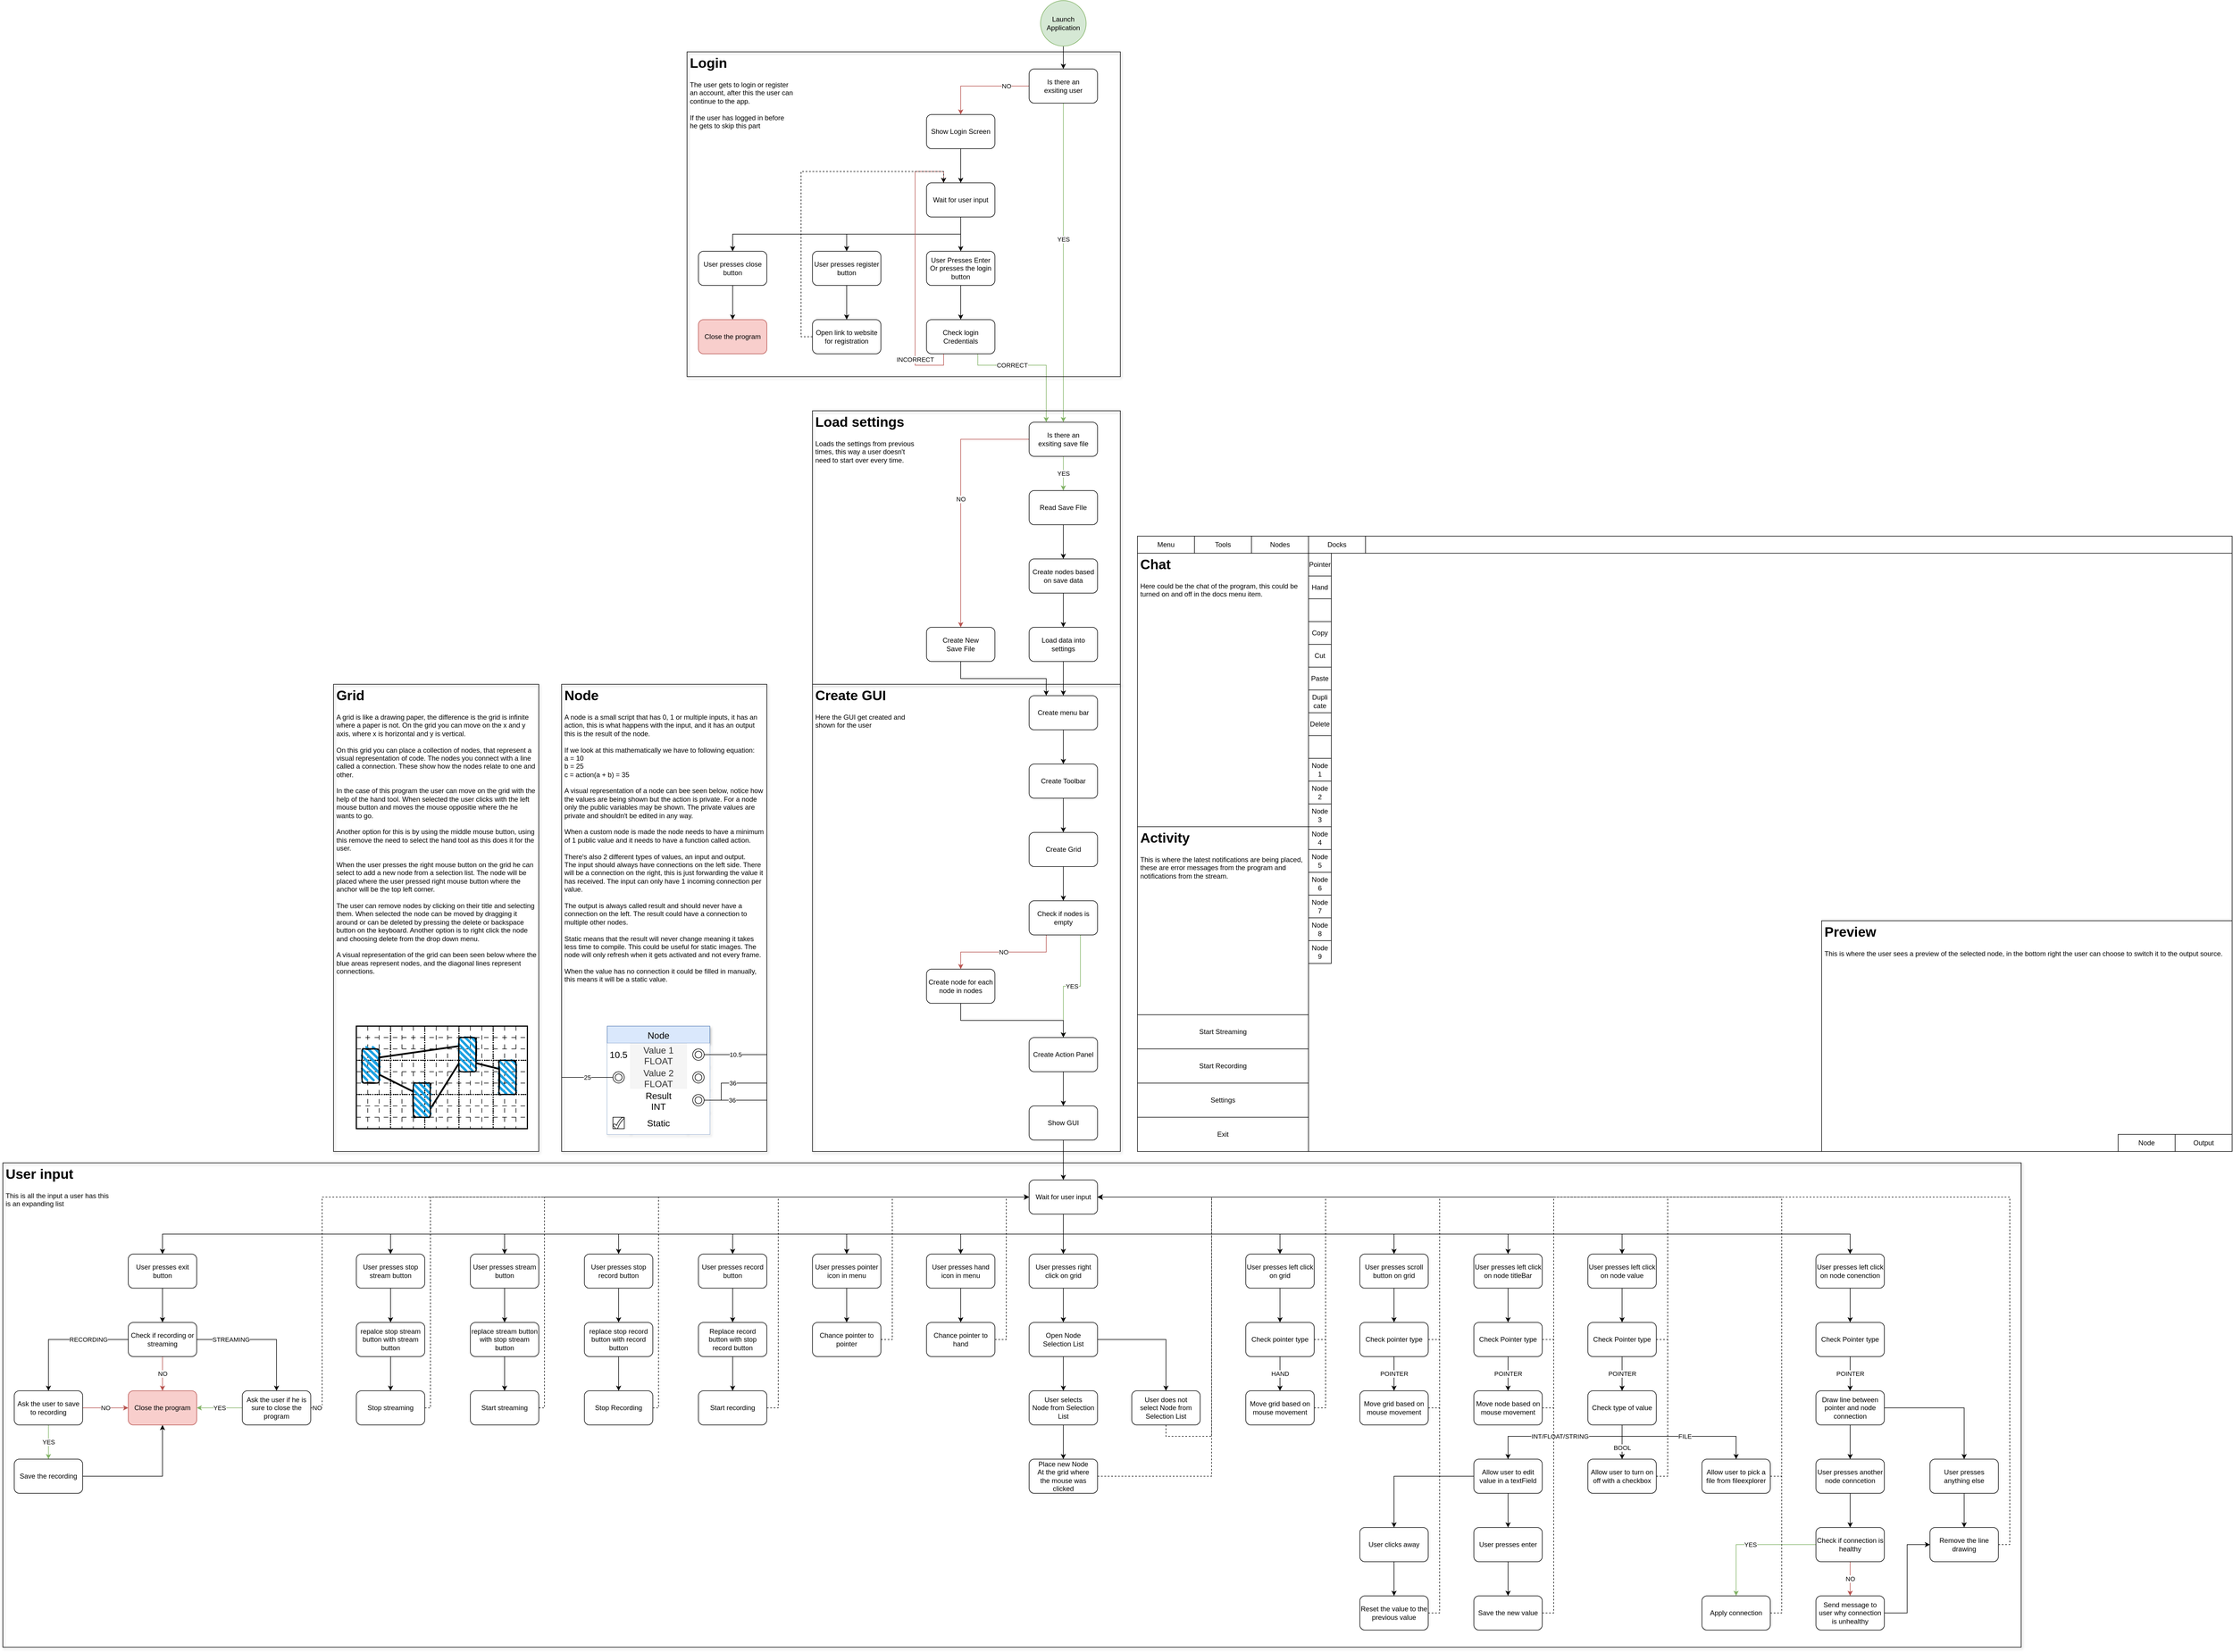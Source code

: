 <mxfile version="21.0.6" type="github">
  <diagram name="Pagina-1" id="GL-hhu96RCD5F2woMkXF">
    <mxGraphModel dx="3404" dy="3253" grid="1" gridSize="10" guides="1" tooltips="1" connect="1" arrows="1" fold="1" page="1" pageScale="1" pageWidth="827" pageHeight="1169" math="0" shadow="0">
      <root>
        <mxCell id="0" />
        <mxCell id="1" parent="0" />
        <mxCell id="XoTrVkiUybTX8jjWBUQh-252" value="" style="rounded=0;whiteSpace=wrap;html=1;fillColor=none;shadow=1;" vertex="1" parent="1">
          <mxGeometry y="-160" width="540" height="820" as="geometry" />
        </mxCell>
        <mxCell id="XoTrVkiUybTX8jjWBUQh-2288" value="" style="rounded=0;whiteSpace=wrap;html=1;" vertex="1" parent="1">
          <mxGeometry x="570" y="-420" width="1920" height="1080" as="geometry" />
        </mxCell>
        <mxCell id="XoTrVkiUybTX8jjWBUQh-9" style="edgeStyle=orthogonalEdgeStyle;rounded=0;orthogonalLoop=1;jettySize=auto;html=1;exitX=0.5;exitY=1;exitDx=0;exitDy=0;" edge="1" parent="1" source="XoTrVkiUybTX8jjWBUQh-1" target="XoTrVkiUybTX8jjWBUQh-3">
          <mxGeometry relative="1" as="geometry" />
        </mxCell>
        <mxCell id="XoTrVkiUybTX8jjWBUQh-1" value="Launch&lt;br&gt;Application" style="ellipse;whiteSpace=wrap;html=1;aspect=fixed;fillColor=#d5e8d4;strokeColor=#82b366;" vertex="1" parent="1">
          <mxGeometry x="400" y="-1360" width="80" height="80" as="geometry" />
        </mxCell>
        <mxCell id="XoTrVkiUybTX8jjWBUQh-5" value="NO" style="edgeStyle=orthogonalEdgeStyle;rounded=0;orthogonalLoop=1;jettySize=auto;html=1;exitX=0;exitY=0.5;exitDx=0;exitDy=0;fillColor=#f8cecc;strokeColor=#b85450;" edge="1" parent="1" source="XoTrVkiUybTX8jjWBUQh-3" target="XoTrVkiUybTX8jjWBUQh-4">
          <mxGeometry x="-0.529" relative="1" as="geometry">
            <mxPoint as="offset" />
          </mxGeometry>
        </mxCell>
        <mxCell id="XoTrVkiUybTX8jjWBUQh-12" style="edgeStyle=orthogonalEdgeStyle;rounded=0;orthogonalLoop=1;jettySize=auto;html=1;exitX=0.5;exitY=1;exitDx=0;exitDy=0;fillColor=#d5e8d4;strokeColor=#82b366;" edge="1" parent="1" source="XoTrVkiUybTX8jjWBUQh-3" target="XoTrVkiUybTX8jjWBUQh-10">
          <mxGeometry relative="1" as="geometry" />
        </mxCell>
        <mxCell id="XoTrVkiUybTX8jjWBUQh-13" value="YES" style="edgeLabel;html=1;align=center;verticalAlign=middle;resizable=0;points=[];" vertex="1" connectable="0" parent="XoTrVkiUybTX8jjWBUQh-12">
          <mxGeometry x="-0.149" relative="1" as="geometry">
            <mxPoint as="offset" />
          </mxGeometry>
        </mxCell>
        <mxCell id="XoTrVkiUybTX8jjWBUQh-3" value="Is there an&lt;br&gt;exsiting user" style="rounded=1;whiteSpace=wrap;html=1;" vertex="1" parent="1">
          <mxGeometry x="380" y="-1240" width="120" height="60" as="geometry" />
        </mxCell>
        <mxCell id="XoTrVkiUybTX8jjWBUQh-204" style="edgeStyle=orthogonalEdgeStyle;rounded=0;orthogonalLoop=1;jettySize=auto;html=1;exitX=0.5;exitY=1;exitDx=0;exitDy=0;entryX=0.5;entryY=0;entryDx=0;entryDy=0;" edge="1" parent="1" source="XoTrVkiUybTX8jjWBUQh-4" target="XoTrVkiUybTX8jjWBUQh-203">
          <mxGeometry relative="1" as="geometry" />
        </mxCell>
        <mxCell id="XoTrVkiUybTX8jjWBUQh-4" value="Show Login Screen" style="rounded=1;whiteSpace=wrap;html=1;" vertex="1" parent="1">
          <mxGeometry x="200" y="-1160" width="120" height="60" as="geometry" />
        </mxCell>
        <mxCell id="XoTrVkiUybTX8jjWBUQh-221" value="NO" style="edgeStyle=orthogonalEdgeStyle;rounded=0;orthogonalLoop=1;jettySize=auto;html=1;exitX=0;exitY=0.5;exitDx=0;exitDy=0;entryX=0.5;entryY=0;entryDx=0;entryDy=0;fillColor=#f8cecc;strokeColor=#b85450;" edge="1" parent="1" source="XoTrVkiUybTX8jjWBUQh-10" target="XoTrVkiUybTX8jjWBUQh-15">
          <mxGeometry relative="1" as="geometry" />
        </mxCell>
        <mxCell id="XoTrVkiUybTX8jjWBUQh-223" value="YES" style="edgeStyle=orthogonalEdgeStyle;rounded=0;orthogonalLoop=1;jettySize=auto;html=1;exitX=0.5;exitY=1;exitDx=0;exitDy=0;entryX=0.5;entryY=0;entryDx=0;entryDy=0;fillColor=#d5e8d4;strokeColor=#82b366;" edge="1" parent="1" source="XoTrVkiUybTX8jjWBUQh-10" target="XoTrVkiUybTX8jjWBUQh-222">
          <mxGeometry relative="1" as="geometry" />
        </mxCell>
        <mxCell id="XoTrVkiUybTX8jjWBUQh-10" value="Is there an&lt;br&gt;exsiting save file" style="rounded=1;whiteSpace=wrap;html=1;" vertex="1" parent="1">
          <mxGeometry x="380" y="-620" width="120" height="60" as="geometry" />
        </mxCell>
        <mxCell id="XoTrVkiUybTX8jjWBUQh-233" style="edgeStyle=orthogonalEdgeStyle;rounded=0;orthogonalLoop=1;jettySize=auto;html=1;exitX=0.5;exitY=1;exitDx=0;exitDy=0;entryX=0.25;entryY=0;entryDx=0;entryDy=0;" edge="1" parent="1" source="XoTrVkiUybTX8jjWBUQh-15" target="XoTrVkiUybTX8jjWBUQh-231">
          <mxGeometry relative="1" as="geometry" />
        </mxCell>
        <mxCell id="XoTrVkiUybTX8jjWBUQh-15" value="Create New&lt;br&gt;Save File" style="rounded=1;whiteSpace=wrap;html=1;" vertex="1" parent="1">
          <mxGeometry x="200" y="-260" width="120" height="60" as="geometry" />
        </mxCell>
        <mxCell id="XoTrVkiUybTX8jjWBUQh-43" style="edgeStyle=orthogonalEdgeStyle;rounded=0;orthogonalLoop=1;jettySize=auto;html=1;exitX=0.5;exitY=1;exitDx=0;exitDy=0;entryX=0.5;entryY=0;entryDx=0;entryDy=0;" edge="1" parent="1" source="XoTrVkiUybTX8jjWBUQh-20" target="XoTrVkiUybTX8jjWBUQh-39">
          <mxGeometry relative="1" as="geometry" />
        </mxCell>
        <mxCell id="XoTrVkiUybTX8jjWBUQh-20" value="Show GUI" style="rounded=1;whiteSpace=wrap;html=1;" vertex="1" parent="1">
          <mxGeometry x="380" y="580" width="120" height="60" as="geometry" />
        </mxCell>
        <mxCell id="XoTrVkiUybTX8jjWBUQh-32" style="edgeStyle=orthogonalEdgeStyle;rounded=0;orthogonalLoop=1;jettySize=auto;html=1;exitX=0.5;exitY=1;exitDx=0;exitDy=0;" edge="1" parent="1" source="XoTrVkiUybTX8jjWBUQh-29" target="XoTrVkiUybTX8jjWBUQh-31">
          <mxGeometry relative="1" as="geometry" />
        </mxCell>
        <mxCell id="XoTrVkiUybTX8jjWBUQh-29" value="User presses right&lt;br&gt;click on grid" style="rounded=1;whiteSpace=wrap;html=1;" vertex="1" parent="1">
          <mxGeometry x="380" y="840" width="120" height="60" as="geometry" />
        </mxCell>
        <mxCell id="XoTrVkiUybTX8jjWBUQh-34" style="edgeStyle=orthogonalEdgeStyle;rounded=0;orthogonalLoop=1;jettySize=auto;html=1;exitX=0.5;exitY=1;exitDx=0;exitDy=0;entryX=0.5;entryY=0;entryDx=0;entryDy=0;" edge="1" parent="1" source="XoTrVkiUybTX8jjWBUQh-31" target="XoTrVkiUybTX8jjWBUQh-33">
          <mxGeometry relative="1" as="geometry" />
        </mxCell>
        <mxCell id="XoTrVkiUybTX8jjWBUQh-38" style="edgeStyle=orthogonalEdgeStyle;rounded=0;orthogonalLoop=1;jettySize=auto;html=1;exitX=1;exitY=0.5;exitDx=0;exitDy=0;entryX=0.5;entryY=0;entryDx=0;entryDy=0;" edge="1" parent="1" source="XoTrVkiUybTX8jjWBUQh-31" target="XoTrVkiUybTX8jjWBUQh-37">
          <mxGeometry relative="1" as="geometry" />
        </mxCell>
        <mxCell id="XoTrVkiUybTX8jjWBUQh-31" value="Open Node&lt;br&gt;Selection List" style="rounded=1;whiteSpace=wrap;html=1;" vertex="1" parent="1">
          <mxGeometry x="380" y="960" width="120" height="60" as="geometry" />
        </mxCell>
        <mxCell id="XoTrVkiUybTX8jjWBUQh-36" style="edgeStyle=orthogonalEdgeStyle;rounded=0;orthogonalLoop=1;jettySize=auto;html=1;exitX=0.5;exitY=1;exitDx=0;exitDy=0;entryX=0.5;entryY=0;entryDx=0;entryDy=0;" edge="1" parent="1" source="XoTrVkiUybTX8jjWBUQh-33" target="XoTrVkiUybTX8jjWBUQh-35">
          <mxGeometry relative="1" as="geometry" />
        </mxCell>
        <mxCell id="XoTrVkiUybTX8jjWBUQh-33" value="User selects&lt;br&gt;Node from Selection&lt;br&gt;List" style="rounded=1;whiteSpace=wrap;html=1;" vertex="1" parent="1">
          <mxGeometry x="380" y="1080" width="120" height="60" as="geometry" />
        </mxCell>
        <mxCell id="XoTrVkiUybTX8jjWBUQh-42" style="edgeStyle=orthogonalEdgeStyle;rounded=0;orthogonalLoop=1;jettySize=auto;html=1;exitX=1;exitY=0.5;exitDx=0;exitDy=0;entryX=1;entryY=0.5;entryDx=0;entryDy=0;dashed=1;" edge="1" parent="1" source="XoTrVkiUybTX8jjWBUQh-35" target="XoTrVkiUybTX8jjWBUQh-39">
          <mxGeometry relative="1" as="geometry">
            <Array as="points">
              <mxPoint x="700" y="1230" />
              <mxPoint x="700" y="740" />
            </Array>
          </mxGeometry>
        </mxCell>
        <mxCell id="XoTrVkiUybTX8jjWBUQh-35" value="Place new Node&lt;br&gt;At the grid where&lt;br&gt;the mouse was clicked" style="rounded=1;whiteSpace=wrap;html=1;" vertex="1" parent="1">
          <mxGeometry x="380" y="1200" width="120" height="60" as="geometry" />
        </mxCell>
        <mxCell id="XoTrVkiUybTX8jjWBUQh-41" style="edgeStyle=orthogonalEdgeStyle;rounded=0;orthogonalLoop=1;jettySize=auto;html=1;exitX=0.5;exitY=1;exitDx=0;exitDy=0;entryX=1;entryY=0.5;entryDx=0;entryDy=0;dashed=1;" edge="1" parent="1" source="XoTrVkiUybTX8jjWBUQh-37" target="XoTrVkiUybTX8jjWBUQh-39">
          <mxGeometry relative="1" as="geometry">
            <Array as="points">
              <mxPoint x="620" y="1160" />
              <mxPoint x="700" y="1160" />
              <mxPoint x="700" y="740" />
            </Array>
          </mxGeometry>
        </mxCell>
        <mxCell id="XoTrVkiUybTX8jjWBUQh-37" value="User does not&lt;br&gt;select Node from Selection List" style="rounded=1;whiteSpace=wrap;html=1;" vertex="1" parent="1">
          <mxGeometry x="560" y="1080" width="120" height="60" as="geometry" />
        </mxCell>
        <mxCell id="XoTrVkiUybTX8jjWBUQh-40" style="edgeStyle=orthogonalEdgeStyle;rounded=0;orthogonalLoop=1;jettySize=auto;html=1;exitX=0.5;exitY=1;exitDx=0;exitDy=0;entryX=0.5;entryY=0;entryDx=0;entryDy=0;" edge="1" parent="1" source="XoTrVkiUybTX8jjWBUQh-39" target="XoTrVkiUybTX8jjWBUQh-29">
          <mxGeometry relative="1" as="geometry" />
        </mxCell>
        <mxCell id="XoTrVkiUybTX8jjWBUQh-67" style="edgeStyle=orthogonalEdgeStyle;rounded=0;orthogonalLoop=1;jettySize=auto;html=1;exitX=0.5;exitY=1;exitDx=0;exitDy=0;" edge="1" parent="1" source="XoTrVkiUybTX8jjWBUQh-39" target="XoTrVkiUybTX8jjWBUQh-66">
          <mxGeometry relative="1" as="geometry" />
        </mxCell>
        <mxCell id="XoTrVkiUybTX8jjWBUQh-69" style="edgeStyle=orthogonalEdgeStyle;rounded=0;orthogonalLoop=1;jettySize=auto;html=1;exitX=0.5;exitY=1;exitDx=0;exitDy=0;entryX=0.5;entryY=0;entryDx=0;entryDy=0;" edge="1" parent="1" source="XoTrVkiUybTX8jjWBUQh-39" target="XoTrVkiUybTX8jjWBUQh-68">
          <mxGeometry relative="1" as="geometry" />
        </mxCell>
        <mxCell id="XoTrVkiUybTX8jjWBUQh-77" style="edgeStyle=orthogonalEdgeStyle;rounded=0;orthogonalLoop=1;jettySize=auto;html=1;exitX=0.5;exitY=1;exitDx=0;exitDy=0;entryX=0.5;entryY=0;entryDx=0;entryDy=0;" edge="1" parent="1" source="XoTrVkiUybTX8jjWBUQh-39" target="XoTrVkiUybTX8jjWBUQh-76">
          <mxGeometry relative="1" as="geometry" />
        </mxCell>
        <mxCell id="XoTrVkiUybTX8jjWBUQh-86" style="edgeStyle=orthogonalEdgeStyle;rounded=0;orthogonalLoop=1;jettySize=auto;html=1;exitX=0.5;exitY=1;exitDx=0;exitDy=0;entryX=0.5;entryY=0;entryDx=0;entryDy=0;" edge="1" parent="1" source="XoTrVkiUybTX8jjWBUQh-39" target="XoTrVkiUybTX8jjWBUQh-85">
          <mxGeometry relative="1" as="geometry" />
        </mxCell>
        <mxCell id="XoTrVkiUybTX8jjWBUQh-95" style="edgeStyle=orthogonalEdgeStyle;rounded=0;orthogonalLoop=1;jettySize=auto;html=1;exitX=0.5;exitY=1;exitDx=0;exitDy=0;entryX=0.5;entryY=0;entryDx=0;entryDy=0;" edge="1" parent="1" source="XoTrVkiUybTX8jjWBUQh-39" target="XoTrVkiUybTX8jjWBUQh-94">
          <mxGeometry relative="1" as="geometry" />
        </mxCell>
        <mxCell id="XoTrVkiUybTX8jjWBUQh-107" style="edgeStyle=orthogonalEdgeStyle;rounded=0;orthogonalLoop=1;jettySize=auto;html=1;exitX=0.5;exitY=1;exitDx=0;exitDy=0;" edge="1" parent="1" source="XoTrVkiUybTX8jjWBUQh-39" target="XoTrVkiUybTX8jjWBUQh-102">
          <mxGeometry relative="1" as="geometry" />
        </mxCell>
        <mxCell id="XoTrVkiUybTX8jjWBUQh-137" style="edgeStyle=orthogonalEdgeStyle;rounded=0;orthogonalLoop=1;jettySize=auto;html=1;exitX=0.5;exitY=1;exitDx=0;exitDy=0;entryX=0.5;entryY=0;entryDx=0;entryDy=0;" edge="1" parent="1" source="XoTrVkiUybTX8jjWBUQh-39" target="XoTrVkiUybTX8jjWBUQh-134">
          <mxGeometry relative="1" as="geometry" />
        </mxCell>
        <mxCell id="XoTrVkiUybTX8jjWBUQh-157" style="edgeStyle=orthogonalEdgeStyle;rounded=0;orthogonalLoop=1;jettySize=auto;html=1;exitX=0.5;exitY=1;exitDx=0;exitDy=0;entryX=0.5;entryY=0;entryDx=0;entryDy=0;" edge="1" parent="1" source="XoTrVkiUybTX8jjWBUQh-39" target="XoTrVkiUybTX8jjWBUQh-156">
          <mxGeometry relative="1" as="geometry" />
        </mxCell>
        <mxCell id="XoTrVkiUybTX8jjWBUQh-161" style="edgeStyle=orthogonalEdgeStyle;rounded=0;orthogonalLoop=1;jettySize=auto;html=1;exitX=0.5;exitY=1;exitDx=0;exitDy=0;entryX=0.5;entryY=0;entryDx=0;entryDy=0;" edge="1" parent="1" source="XoTrVkiUybTX8jjWBUQh-39" target="XoTrVkiUybTX8jjWBUQh-160">
          <mxGeometry relative="1" as="geometry" />
        </mxCell>
        <mxCell id="XoTrVkiUybTX8jjWBUQh-180" style="edgeStyle=orthogonalEdgeStyle;rounded=0;orthogonalLoop=1;jettySize=auto;html=1;exitX=0.5;exitY=1;exitDx=0;exitDy=0;entryX=0.5;entryY=0;entryDx=0;entryDy=0;" edge="1" parent="1" source="XoTrVkiUybTX8jjWBUQh-39" target="XoTrVkiUybTX8jjWBUQh-171">
          <mxGeometry relative="1" as="geometry" />
        </mxCell>
        <mxCell id="XoTrVkiUybTX8jjWBUQh-181" style="edgeStyle=orthogonalEdgeStyle;rounded=0;orthogonalLoop=1;jettySize=auto;html=1;exitX=0.5;exitY=1;exitDx=0;exitDy=0;entryX=0.5;entryY=0;entryDx=0;entryDy=0;" edge="1" parent="1" source="XoTrVkiUybTX8jjWBUQh-39" target="XoTrVkiUybTX8jjWBUQh-176">
          <mxGeometry relative="1" as="geometry" />
        </mxCell>
        <mxCell id="XoTrVkiUybTX8jjWBUQh-188" style="edgeStyle=orthogonalEdgeStyle;rounded=0;orthogonalLoop=1;jettySize=auto;html=1;exitX=0.5;exitY=1;exitDx=0;exitDy=0;entryX=0.5;entryY=0;entryDx=0;entryDy=0;" edge="1" parent="1" source="XoTrVkiUybTX8jjWBUQh-39" target="XoTrVkiUybTX8jjWBUQh-187">
          <mxGeometry relative="1" as="geometry" />
        </mxCell>
        <mxCell id="XoTrVkiUybTX8jjWBUQh-39" value="Wait for user input" style="rounded=1;whiteSpace=wrap;html=1;" vertex="1" parent="1">
          <mxGeometry x="380" y="710" width="120" height="60" as="geometry" />
        </mxCell>
        <mxCell id="XoTrVkiUybTX8jjWBUQh-73" style="edgeStyle=orthogonalEdgeStyle;rounded=0;orthogonalLoop=1;jettySize=auto;html=1;exitX=0.5;exitY=1;exitDx=0;exitDy=0;" edge="1" parent="1" source="XoTrVkiUybTX8jjWBUQh-66" target="XoTrVkiUybTX8jjWBUQh-71">
          <mxGeometry relative="1" as="geometry" />
        </mxCell>
        <mxCell id="XoTrVkiUybTX8jjWBUQh-66" value="User presses hand icon in menu" style="rounded=1;whiteSpace=wrap;html=1;" vertex="1" parent="1">
          <mxGeometry x="200" y="840" width="120" height="60" as="geometry" />
        </mxCell>
        <mxCell id="XoTrVkiUybTX8jjWBUQh-72" style="edgeStyle=orthogonalEdgeStyle;rounded=0;orthogonalLoop=1;jettySize=auto;html=1;exitX=0.5;exitY=1;exitDx=0;exitDy=0;entryX=0.5;entryY=0;entryDx=0;entryDy=0;" edge="1" parent="1" source="XoTrVkiUybTX8jjWBUQh-68" target="XoTrVkiUybTX8jjWBUQh-70">
          <mxGeometry relative="1" as="geometry" />
        </mxCell>
        <mxCell id="XoTrVkiUybTX8jjWBUQh-68" value="User presses pointer icon in menu" style="rounded=1;whiteSpace=wrap;html=1;" vertex="1" parent="1">
          <mxGeometry y="840" width="120" height="60" as="geometry" />
        </mxCell>
        <mxCell id="XoTrVkiUybTX8jjWBUQh-230" style="edgeStyle=orthogonalEdgeStyle;rounded=0;orthogonalLoop=1;jettySize=auto;html=1;exitX=1;exitY=0.5;exitDx=0;exitDy=0;entryX=0;entryY=0.5;entryDx=0;entryDy=0;dashed=1;" edge="1" parent="1" source="XoTrVkiUybTX8jjWBUQh-70" target="XoTrVkiUybTX8jjWBUQh-39">
          <mxGeometry relative="1" as="geometry">
            <Array as="points">
              <mxPoint x="140" y="990" />
              <mxPoint x="140" y="740" />
            </Array>
          </mxGeometry>
        </mxCell>
        <mxCell id="XoTrVkiUybTX8jjWBUQh-70" value="Chance pointer to pointer" style="rounded=1;whiteSpace=wrap;html=1;" vertex="1" parent="1">
          <mxGeometry y="960" width="120" height="60" as="geometry" />
        </mxCell>
        <mxCell id="XoTrVkiUybTX8jjWBUQh-74" style="edgeStyle=orthogonalEdgeStyle;rounded=0;orthogonalLoop=1;jettySize=auto;html=1;exitX=1;exitY=0.5;exitDx=0;exitDy=0;entryX=0;entryY=0.5;entryDx=0;entryDy=0;dashed=1;" edge="1" parent="1" source="XoTrVkiUybTX8jjWBUQh-71" target="XoTrVkiUybTX8jjWBUQh-39">
          <mxGeometry relative="1" as="geometry">
            <Array as="points">
              <mxPoint x="340" y="990" />
              <mxPoint x="340" y="740" />
              <mxPoint x="380" y="740" />
            </Array>
          </mxGeometry>
        </mxCell>
        <mxCell id="XoTrVkiUybTX8jjWBUQh-71" value="Chance pointer to hand" style="rounded=1;whiteSpace=wrap;html=1;" vertex="1" parent="1">
          <mxGeometry x="200" y="960" width="120" height="60" as="geometry" />
        </mxCell>
        <mxCell id="XoTrVkiUybTX8jjWBUQh-79" style="edgeStyle=orthogonalEdgeStyle;rounded=0;orthogonalLoop=1;jettySize=auto;html=1;exitX=0.5;exitY=1;exitDx=0;exitDy=0;entryX=0.5;entryY=0;entryDx=0;entryDy=0;" edge="1" parent="1" source="XoTrVkiUybTX8jjWBUQh-76" target="XoTrVkiUybTX8jjWBUQh-78">
          <mxGeometry relative="1" as="geometry" />
        </mxCell>
        <mxCell id="XoTrVkiUybTX8jjWBUQh-76" value="User presses left click on grid" style="rounded=1;whiteSpace=wrap;html=1;" vertex="1" parent="1">
          <mxGeometry x="760" y="840" width="120" height="60" as="geometry" />
        </mxCell>
        <mxCell id="XoTrVkiUybTX8jjWBUQh-81" value="HAND" style="edgeStyle=orthogonalEdgeStyle;rounded=0;orthogonalLoop=1;jettySize=auto;html=1;exitX=0.5;exitY=1;exitDx=0;exitDy=0;entryX=0.5;entryY=0;entryDx=0;entryDy=0;" edge="1" parent="1" source="XoTrVkiUybTX8jjWBUQh-78" target="XoTrVkiUybTX8jjWBUQh-80">
          <mxGeometry relative="1" as="geometry" />
        </mxCell>
        <mxCell id="XoTrVkiUybTX8jjWBUQh-82" style="edgeStyle=orthogonalEdgeStyle;rounded=0;orthogonalLoop=1;jettySize=auto;html=1;exitX=1;exitY=0.5;exitDx=0;exitDy=0;entryX=1;entryY=0.5;entryDx=0;entryDy=0;dashed=1;" edge="1" parent="1" source="XoTrVkiUybTX8jjWBUQh-78" target="XoTrVkiUybTX8jjWBUQh-39">
          <mxGeometry relative="1" as="geometry" />
        </mxCell>
        <mxCell id="XoTrVkiUybTX8jjWBUQh-78" value="Check pointer type" style="rounded=1;whiteSpace=wrap;html=1;" vertex="1" parent="1">
          <mxGeometry x="760" y="960" width="120" height="60" as="geometry" />
        </mxCell>
        <mxCell id="XoTrVkiUybTX8jjWBUQh-84" style="edgeStyle=orthogonalEdgeStyle;rounded=0;orthogonalLoop=1;jettySize=auto;html=1;exitX=1;exitY=0.5;exitDx=0;exitDy=0;entryX=1;entryY=0.5;entryDx=0;entryDy=0;dashed=1;" edge="1" parent="1" source="XoTrVkiUybTX8jjWBUQh-80" target="XoTrVkiUybTX8jjWBUQh-39">
          <mxGeometry relative="1" as="geometry" />
        </mxCell>
        <mxCell id="XoTrVkiUybTX8jjWBUQh-80" value="Move grid based on mouse movement" style="rounded=1;whiteSpace=wrap;html=1;" vertex="1" parent="1">
          <mxGeometry x="760" y="1080" width="120" height="60" as="geometry" />
        </mxCell>
        <mxCell id="XoTrVkiUybTX8jjWBUQh-89" style="edgeStyle=orthogonalEdgeStyle;rounded=0;orthogonalLoop=1;jettySize=auto;html=1;exitX=0.5;exitY=1;exitDx=0;exitDy=0;entryX=0.5;entryY=0;entryDx=0;entryDy=0;" edge="1" parent="1" source="XoTrVkiUybTX8jjWBUQh-85" target="XoTrVkiUybTX8jjWBUQh-87">
          <mxGeometry relative="1" as="geometry" />
        </mxCell>
        <mxCell id="XoTrVkiUybTX8jjWBUQh-85" value="User presses scroll button on grid" style="rounded=1;whiteSpace=wrap;html=1;" vertex="1" parent="1">
          <mxGeometry x="960" y="840" width="120" height="60" as="geometry" />
        </mxCell>
        <mxCell id="XoTrVkiUybTX8jjWBUQh-90" value="POINTER" style="edgeStyle=orthogonalEdgeStyle;rounded=0;orthogonalLoop=1;jettySize=auto;html=1;exitX=0.5;exitY=1;exitDx=0;exitDy=0;" edge="1" parent="1" source="XoTrVkiUybTX8jjWBUQh-87" target="XoTrVkiUybTX8jjWBUQh-88">
          <mxGeometry relative="1" as="geometry" />
        </mxCell>
        <mxCell id="XoTrVkiUybTX8jjWBUQh-93" style="edgeStyle=orthogonalEdgeStyle;rounded=0;orthogonalLoop=1;jettySize=auto;html=1;exitX=1;exitY=0.5;exitDx=0;exitDy=0;entryX=1;entryY=0.5;entryDx=0;entryDy=0;dashed=1;" edge="1" parent="1" source="XoTrVkiUybTX8jjWBUQh-87" target="XoTrVkiUybTX8jjWBUQh-39">
          <mxGeometry relative="1" as="geometry" />
        </mxCell>
        <mxCell id="XoTrVkiUybTX8jjWBUQh-87" value="Check pointer type" style="rounded=1;whiteSpace=wrap;html=1;" vertex="1" parent="1">
          <mxGeometry x="960" y="960" width="120" height="60" as="geometry" />
        </mxCell>
        <mxCell id="XoTrVkiUybTX8jjWBUQh-91" style="edgeStyle=orthogonalEdgeStyle;orthogonalLoop=1;jettySize=auto;html=1;exitX=1;exitY=0.5;exitDx=0;exitDy=0;entryX=1;entryY=0.5;entryDx=0;entryDy=0;dashed=1;rounded=0;" edge="1" parent="1" source="XoTrVkiUybTX8jjWBUQh-88" target="XoTrVkiUybTX8jjWBUQh-39">
          <mxGeometry relative="1" as="geometry" />
        </mxCell>
        <mxCell id="XoTrVkiUybTX8jjWBUQh-88" value="Move grid based on mouse movement" style="rounded=1;whiteSpace=wrap;html=1;" vertex="1" parent="1">
          <mxGeometry x="960" y="1080" width="120" height="60" as="geometry" />
        </mxCell>
        <mxCell id="XoTrVkiUybTX8jjWBUQh-98" style="edgeStyle=orthogonalEdgeStyle;rounded=0;orthogonalLoop=1;jettySize=auto;html=1;exitX=0.5;exitY=1;exitDx=0;exitDy=0;entryX=0.5;entryY=0;entryDx=0;entryDy=0;" edge="1" parent="1" source="XoTrVkiUybTX8jjWBUQh-94" target="XoTrVkiUybTX8jjWBUQh-96">
          <mxGeometry relative="1" as="geometry" />
        </mxCell>
        <mxCell id="XoTrVkiUybTX8jjWBUQh-94" value="User presses left click on node titleBar" style="rounded=1;whiteSpace=wrap;html=1;" vertex="1" parent="1">
          <mxGeometry x="1160" y="840" width="120" height="60" as="geometry" />
        </mxCell>
        <mxCell id="XoTrVkiUybTX8jjWBUQh-99" value="POINTER" style="edgeStyle=orthogonalEdgeStyle;rounded=0;orthogonalLoop=1;jettySize=auto;html=1;exitX=0.5;exitY=1;exitDx=0;exitDy=0;entryX=0.5;entryY=0;entryDx=0;entryDy=0;" edge="1" parent="1" source="XoTrVkiUybTX8jjWBUQh-96" target="XoTrVkiUybTX8jjWBUQh-97">
          <mxGeometry relative="1" as="geometry" />
        </mxCell>
        <mxCell id="XoTrVkiUybTX8jjWBUQh-101" style="edgeStyle=orthogonalEdgeStyle;rounded=0;orthogonalLoop=1;jettySize=auto;html=1;exitX=1;exitY=0.5;exitDx=0;exitDy=0;entryX=1;entryY=0.5;entryDx=0;entryDy=0;dashed=1;" edge="1" parent="1" source="XoTrVkiUybTX8jjWBUQh-96" target="XoTrVkiUybTX8jjWBUQh-39">
          <mxGeometry relative="1" as="geometry" />
        </mxCell>
        <mxCell id="XoTrVkiUybTX8jjWBUQh-96" value="Check Pointer type" style="rounded=1;whiteSpace=wrap;html=1;" vertex="1" parent="1">
          <mxGeometry x="1160" y="960" width="120" height="60" as="geometry" />
        </mxCell>
        <mxCell id="XoTrVkiUybTX8jjWBUQh-100" style="edgeStyle=orthogonalEdgeStyle;rounded=0;orthogonalLoop=1;jettySize=auto;html=1;exitX=1;exitY=0.5;exitDx=0;exitDy=0;entryX=1;entryY=0.5;entryDx=0;entryDy=0;dashed=1;" edge="1" parent="1" source="XoTrVkiUybTX8jjWBUQh-97" target="XoTrVkiUybTX8jjWBUQh-39">
          <mxGeometry relative="1" as="geometry" />
        </mxCell>
        <mxCell id="XoTrVkiUybTX8jjWBUQh-97" value="Move node based on mouse movement" style="rounded=1;whiteSpace=wrap;html=1;" vertex="1" parent="1">
          <mxGeometry x="1160" y="1080" width="120" height="60" as="geometry" />
        </mxCell>
        <mxCell id="XoTrVkiUybTX8jjWBUQh-105" style="edgeStyle=orthogonalEdgeStyle;rounded=0;orthogonalLoop=1;jettySize=auto;html=1;exitX=0.5;exitY=1;exitDx=0;exitDy=0;entryX=0.5;entryY=0;entryDx=0;entryDy=0;" edge="1" parent="1" source="XoTrVkiUybTX8jjWBUQh-102" target="XoTrVkiUybTX8jjWBUQh-103">
          <mxGeometry relative="1" as="geometry" />
        </mxCell>
        <mxCell id="XoTrVkiUybTX8jjWBUQh-102" value="User presses left click on node value" style="rounded=1;whiteSpace=wrap;html=1;" vertex="1" parent="1">
          <mxGeometry x="1360" y="840" width="120" height="60" as="geometry" />
        </mxCell>
        <mxCell id="XoTrVkiUybTX8jjWBUQh-106" value="POINTER" style="edgeStyle=orthogonalEdgeStyle;rounded=0;orthogonalLoop=1;jettySize=auto;html=1;exitX=0.5;exitY=1;exitDx=0;exitDy=0;entryX=0.5;entryY=0;entryDx=0;entryDy=0;" edge="1" parent="1" source="XoTrVkiUybTX8jjWBUQh-103" target="XoTrVkiUybTX8jjWBUQh-104">
          <mxGeometry relative="1" as="geometry" />
        </mxCell>
        <mxCell id="XoTrVkiUybTX8jjWBUQh-108" style="edgeStyle=orthogonalEdgeStyle;rounded=0;orthogonalLoop=1;jettySize=auto;html=1;exitX=1;exitY=0.5;exitDx=0;exitDy=0;entryX=1;entryY=0.5;entryDx=0;entryDy=0;dashed=1;" edge="1" parent="1" source="XoTrVkiUybTX8jjWBUQh-103" target="XoTrVkiUybTX8jjWBUQh-39">
          <mxGeometry relative="1" as="geometry" />
        </mxCell>
        <mxCell id="XoTrVkiUybTX8jjWBUQh-103" value="Check Pointer type" style="rounded=1;whiteSpace=wrap;html=1;" vertex="1" parent="1">
          <mxGeometry x="1360" y="960" width="120" height="60" as="geometry" />
        </mxCell>
        <mxCell id="XoTrVkiUybTX8jjWBUQh-110" style="edgeStyle=orthogonalEdgeStyle;rounded=0;orthogonalLoop=1;jettySize=auto;html=1;exitX=0.5;exitY=1;exitDx=0;exitDy=0;" edge="1" parent="1" source="XoTrVkiUybTX8jjWBUQh-104" target="XoTrVkiUybTX8jjWBUQh-109">
          <mxGeometry relative="1" as="geometry">
            <Array as="points">
              <mxPoint x="1420" y="1160" />
              <mxPoint x="1220" y="1160" />
            </Array>
          </mxGeometry>
        </mxCell>
        <mxCell id="XoTrVkiUybTX8jjWBUQh-111" value="INT/FLOAT/STRING" style="edgeLabel;html=1;align=center;verticalAlign=middle;resizable=0;points=[];" vertex="1" connectable="0" parent="XoTrVkiUybTX8jjWBUQh-110">
          <mxGeometry x="0.225" y="4" relative="1" as="geometry">
            <mxPoint x="30" y="-4" as="offset" />
          </mxGeometry>
        </mxCell>
        <mxCell id="XoTrVkiUybTX8jjWBUQh-113" value="BOOL" style="edgeStyle=orthogonalEdgeStyle;rounded=0;orthogonalLoop=1;jettySize=auto;html=1;exitX=0.5;exitY=1;exitDx=0;exitDy=0;entryX=0.5;entryY=0;entryDx=0;entryDy=0;" edge="1" parent="1" source="XoTrVkiUybTX8jjWBUQh-104" target="XoTrVkiUybTX8jjWBUQh-112">
          <mxGeometry x="0.333" relative="1" as="geometry">
            <mxPoint as="offset" />
          </mxGeometry>
        </mxCell>
        <mxCell id="XoTrVkiUybTX8jjWBUQh-115" value="FILE" style="edgeStyle=orthogonalEdgeStyle;rounded=0;orthogonalLoop=1;jettySize=auto;html=1;exitX=0.5;exitY=1;exitDx=0;exitDy=0;entryX=0.5;entryY=0;entryDx=0;entryDy=0;" edge="1" parent="1" source="XoTrVkiUybTX8jjWBUQh-104" target="XoTrVkiUybTX8jjWBUQh-114">
          <mxGeometry relative="1" as="geometry">
            <Array as="points">
              <mxPoint x="1420" y="1160" />
              <mxPoint x="1620" y="1160" />
            </Array>
          </mxGeometry>
        </mxCell>
        <mxCell id="XoTrVkiUybTX8jjWBUQh-104" value="Check type of value" style="rounded=1;whiteSpace=wrap;html=1;" vertex="1" parent="1">
          <mxGeometry x="1360" y="1080" width="120" height="60" as="geometry" />
        </mxCell>
        <mxCell id="XoTrVkiUybTX8jjWBUQh-121" style="edgeStyle=orthogonalEdgeStyle;rounded=0;orthogonalLoop=1;jettySize=auto;html=1;exitX=0.5;exitY=1;exitDx=0;exitDy=0;entryX=0.5;entryY=0;entryDx=0;entryDy=0;" edge="1" parent="1" source="XoTrVkiUybTX8jjWBUQh-109" target="XoTrVkiUybTX8jjWBUQh-120">
          <mxGeometry relative="1" as="geometry" />
        </mxCell>
        <mxCell id="XoTrVkiUybTX8jjWBUQh-123" style="edgeStyle=orthogonalEdgeStyle;rounded=0;orthogonalLoop=1;jettySize=auto;html=1;exitX=0;exitY=0.5;exitDx=0;exitDy=0;entryX=0.5;entryY=0;entryDx=0;entryDy=0;" edge="1" parent="1" source="XoTrVkiUybTX8jjWBUQh-109" target="XoTrVkiUybTX8jjWBUQh-122">
          <mxGeometry relative="1" as="geometry" />
        </mxCell>
        <mxCell id="XoTrVkiUybTX8jjWBUQh-109" value="Allow user to edit value in a textField" style="rounded=1;whiteSpace=wrap;html=1;" vertex="1" parent="1">
          <mxGeometry x="1160" y="1200" width="120" height="60" as="geometry" />
        </mxCell>
        <mxCell id="XoTrVkiUybTX8jjWBUQh-132" style="edgeStyle=orthogonalEdgeStyle;rounded=0;orthogonalLoop=1;jettySize=auto;html=1;exitX=1;exitY=0.5;exitDx=0;exitDy=0;entryX=1;entryY=0.5;entryDx=0;entryDy=0;dashed=1;" edge="1" parent="1" source="XoTrVkiUybTX8jjWBUQh-112" target="XoTrVkiUybTX8jjWBUQh-39">
          <mxGeometry relative="1" as="geometry" />
        </mxCell>
        <mxCell id="XoTrVkiUybTX8jjWBUQh-112" value="Allow user to turn on off with a checkbox" style="rounded=1;whiteSpace=wrap;html=1;" vertex="1" parent="1">
          <mxGeometry x="1360" y="1200" width="120" height="60" as="geometry" />
        </mxCell>
        <mxCell id="XoTrVkiUybTX8jjWBUQh-128" style="edgeStyle=orthogonalEdgeStyle;rounded=0;orthogonalLoop=1;jettySize=auto;html=1;exitX=1;exitY=0.5;exitDx=0;exitDy=0;entryX=1;entryY=0.5;entryDx=0;entryDy=0;dashed=1;" edge="1" parent="1" source="XoTrVkiUybTX8jjWBUQh-114" target="XoTrVkiUybTX8jjWBUQh-39">
          <mxGeometry relative="1" as="geometry" />
        </mxCell>
        <mxCell id="XoTrVkiUybTX8jjWBUQh-114" value="Allow user to pick a file from fileexplorer" style="rounded=1;whiteSpace=wrap;html=1;" vertex="1" parent="1">
          <mxGeometry x="1560" y="1200" width="120" height="60" as="geometry" />
        </mxCell>
        <mxCell id="XoTrVkiUybTX8jjWBUQh-127" style="edgeStyle=orthogonalEdgeStyle;rounded=0;orthogonalLoop=1;jettySize=auto;html=1;exitX=0.5;exitY=1;exitDx=0;exitDy=0;entryX=0.5;entryY=0;entryDx=0;entryDy=0;" edge="1" parent="1" source="XoTrVkiUybTX8jjWBUQh-120" target="XoTrVkiUybTX8jjWBUQh-124">
          <mxGeometry relative="1" as="geometry" />
        </mxCell>
        <mxCell id="XoTrVkiUybTX8jjWBUQh-120" value="User presses enter" style="rounded=1;whiteSpace=wrap;html=1;" vertex="1" parent="1">
          <mxGeometry x="1160" y="1320" width="120" height="60" as="geometry" />
        </mxCell>
        <mxCell id="XoTrVkiUybTX8jjWBUQh-126" style="edgeStyle=orthogonalEdgeStyle;rounded=0;orthogonalLoop=1;jettySize=auto;html=1;exitX=0.5;exitY=1;exitDx=0;exitDy=0;entryX=0.5;entryY=0;entryDx=0;entryDy=0;" edge="1" parent="1" source="XoTrVkiUybTX8jjWBUQh-122" target="XoTrVkiUybTX8jjWBUQh-125">
          <mxGeometry relative="1" as="geometry" />
        </mxCell>
        <mxCell id="XoTrVkiUybTX8jjWBUQh-122" value="User clicks away" style="rounded=1;whiteSpace=wrap;html=1;" vertex="1" parent="1">
          <mxGeometry x="960" y="1320" width="120" height="60" as="geometry" />
        </mxCell>
        <mxCell id="XoTrVkiUybTX8jjWBUQh-130" style="edgeStyle=orthogonalEdgeStyle;rounded=0;orthogonalLoop=1;jettySize=auto;html=1;exitX=1;exitY=0.5;exitDx=0;exitDy=0;entryX=1;entryY=0.5;entryDx=0;entryDy=0;dashed=1;" edge="1" parent="1" source="XoTrVkiUybTX8jjWBUQh-124" target="XoTrVkiUybTX8jjWBUQh-39">
          <mxGeometry relative="1" as="geometry" />
        </mxCell>
        <mxCell id="XoTrVkiUybTX8jjWBUQh-124" value="Save the new value" style="rounded=1;whiteSpace=wrap;html=1;" vertex="1" parent="1">
          <mxGeometry x="1160" y="1440" width="120" height="60" as="geometry" />
        </mxCell>
        <mxCell id="XoTrVkiUybTX8jjWBUQh-131" style="edgeStyle=orthogonalEdgeStyle;rounded=0;orthogonalLoop=1;jettySize=auto;html=1;exitX=1;exitY=0.5;exitDx=0;exitDy=0;entryX=1;entryY=0.5;entryDx=0;entryDy=0;dashed=1;" edge="1" parent="1" source="XoTrVkiUybTX8jjWBUQh-125" target="XoTrVkiUybTX8jjWBUQh-39">
          <mxGeometry relative="1" as="geometry" />
        </mxCell>
        <mxCell id="XoTrVkiUybTX8jjWBUQh-125" value="Reset the value to the previous value" style="rounded=1;whiteSpace=wrap;html=1;" vertex="1" parent="1">
          <mxGeometry x="960" y="1440" width="120" height="60" as="geometry" />
        </mxCell>
        <mxCell id="XoTrVkiUybTX8jjWBUQh-138" style="edgeStyle=orthogonalEdgeStyle;rounded=0;orthogonalLoop=1;jettySize=auto;html=1;exitX=0.5;exitY=1;exitDx=0;exitDy=0;entryX=0.5;entryY=0;entryDx=0;entryDy=0;" edge="1" parent="1" source="XoTrVkiUybTX8jjWBUQh-134" target="XoTrVkiUybTX8jjWBUQh-135">
          <mxGeometry relative="1" as="geometry" />
        </mxCell>
        <mxCell id="XoTrVkiUybTX8jjWBUQh-134" value="User presses left click on node conenction" style="rounded=1;whiteSpace=wrap;html=1;" vertex="1" parent="1">
          <mxGeometry x="1760" y="840" width="120" height="60" as="geometry" />
        </mxCell>
        <mxCell id="XoTrVkiUybTX8jjWBUQh-139" value="POINTER" style="edgeStyle=orthogonalEdgeStyle;rounded=0;orthogonalLoop=1;jettySize=auto;html=1;exitX=0.5;exitY=1;exitDx=0;exitDy=0;entryX=0.5;entryY=0;entryDx=0;entryDy=0;" edge="1" parent="1" source="XoTrVkiUybTX8jjWBUQh-135" target="XoTrVkiUybTX8jjWBUQh-136">
          <mxGeometry relative="1" as="geometry" />
        </mxCell>
        <mxCell id="XoTrVkiUybTX8jjWBUQh-135" value="Check Pointer type" style="rounded=1;whiteSpace=wrap;html=1;" vertex="1" parent="1">
          <mxGeometry x="1760" y="960" width="120" height="60" as="geometry" />
        </mxCell>
        <mxCell id="XoTrVkiUybTX8jjWBUQh-141" style="edgeStyle=orthogonalEdgeStyle;rounded=0;orthogonalLoop=1;jettySize=auto;html=1;exitX=0.5;exitY=1;exitDx=0;exitDy=0;entryX=0.5;entryY=0;entryDx=0;entryDy=0;" edge="1" parent="1" source="XoTrVkiUybTX8jjWBUQh-136" target="XoTrVkiUybTX8jjWBUQh-140">
          <mxGeometry relative="1" as="geometry" />
        </mxCell>
        <mxCell id="XoTrVkiUybTX8jjWBUQh-145" style="edgeStyle=orthogonalEdgeStyle;rounded=0;orthogonalLoop=1;jettySize=auto;html=1;exitX=1;exitY=0.5;exitDx=0;exitDy=0;entryX=0.5;entryY=0;entryDx=0;entryDy=0;" edge="1" parent="1" source="XoTrVkiUybTX8jjWBUQh-136" target="XoTrVkiUybTX8jjWBUQh-144">
          <mxGeometry relative="1" as="geometry" />
        </mxCell>
        <mxCell id="XoTrVkiUybTX8jjWBUQh-136" value="Draw line between pointer and node connection" style="rounded=1;whiteSpace=wrap;html=1;" vertex="1" parent="1">
          <mxGeometry x="1760" y="1080" width="120" height="60" as="geometry" />
        </mxCell>
        <mxCell id="XoTrVkiUybTX8jjWBUQh-143" style="edgeStyle=orthogonalEdgeStyle;rounded=0;orthogonalLoop=1;jettySize=auto;html=1;exitX=0.5;exitY=1;exitDx=0;exitDy=0;entryX=0.5;entryY=0;entryDx=0;entryDy=0;" edge="1" parent="1" source="XoTrVkiUybTX8jjWBUQh-140" target="XoTrVkiUybTX8jjWBUQh-142">
          <mxGeometry relative="1" as="geometry" />
        </mxCell>
        <mxCell id="XoTrVkiUybTX8jjWBUQh-140" value="User presses another node conncetion" style="rounded=1;whiteSpace=wrap;html=1;" vertex="1" parent="1">
          <mxGeometry x="1760" y="1200" width="120" height="60" as="geometry" />
        </mxCell>
        <mxCell id="XoTrVkiUybTX8jjWBUQh-151" value="YES" style="edgeStyle=orthogonalEdgeStyle;rounded=0;orthogonalLoop=1;jettySize=auto;html=1;exitX=0;exitY=0.5;exitDx=0;exitDy=0;fillColor=#d5e8d4;strokeColor=#82b366;" edge="1" parent="1" source="XoTrVkiUybTX8jjWBUQh-142" target="XoTrVkiUybTX8jjWBUQh-150">
          <mxGeometry relative="1" as="geometry" />
        </mxCell>
        <mxCell id="XoTrVkiUybTX8jjWBUQh-153" value="NO" style="edgeStyle=orthogonalEdgeStyle;rounded=0;orthogonalLoop=1;jettySize=auto;html=1;exitX=0.5;exitY=1;exitDx=0;exitDy=0;entryX=0.5;entryY=0;entryDx=0;entryDy=0;fillColor=#f8cecc;strokeColor=#b85450;" edge="1" parent="1" source="XoTrVkiUybTX8jjWBUQh-142" target="XoTrVkiUybTX8jjWBUQh-152">
          <mxGeometry relative="1" as="geometry" />
        </mxCell>
        <mxCell id="XoTrVkiUybTX8jjWBUQh-142" value="Check if connection is healthy" style="rounded=1;whiteSpace=wrap;html=1;" vertex="1" parent="1">
          <mxGeometry x="1760" y="1320" width="120" height="60" as="geometry" />
        </mxCell>
        <mxCell id="XoTrVkiUybTX8jjWBUQh-147" style="edgeStyle=orthogonalEdgeStyle;rounded=0;orthogonalLoop=1;jettySize=auto;html=1;exitX=0.5;exitY=1;exitDx=0;exitDy=0;entryX=0.5;entryY=0;entryDx=0;entryDy=0;" edge="1" parent="1" source="XoTrVkiUybTX8jjWBUQh-144" target="XoTrVkiUybTX8jjWBUQh-146">
          <mxGeometry relative="1" as="geometry" />
        </mxCell>
        <mxCell id="XoTrVkiUybTX8jjWBUQh-144" value="User presses anything else" style="rounded=1;whiteSpace=wrap;html=1;" vertex="1" parent="1">
          <mxGeometry x="1960" y="1200" width="120" height="60" as="geometry" />
        </mxCell>
        <mxCell id="XoTrVkiUybTX8jjWBUQh-149" style="edgeStyle=orthogonalEdgeStyle;rounded=0;orthogonalLoop=1;jettySize=auto;html=1;exitX=1;exitY=0.5;exitDx=0;exitDy=0;entryX=1;entryY=0.5;entryDx=0;entryDy=0;dashed=1;" edge="1" parent="1" source="XoTrVkiUybTX8jjWBUQh-146" target="XoTrVkiUybTX8jjWBUQh-39">
          <mxGeometry relative="1" as="geometry" />
        </mxCell>
        <mxCell id="XoTrVkiUybTX8jjWBUQh-146" value="Remove the line drawing" style="rounded=1;whiteSpace=wrap;html=1;" vertex="1" parent="1">
          <mxGeometry x="1960" y="1320" width="120" height="60" as="geometry" />
        </mxCell>
        <mxCell id="XoTrVkiUybTX8jjWBUQh-155" style="edgeStyle=orthogonalEdgeStyle;rounded=0;orthogonalLoop=1;jettySize=auto;html=1;exitX=1;exitY=0.5;exitDx=0;exitDy=0;entryX=1;entryY=0.5;entryDx=0;entryDy=0;dashed=1;" edge="1" parent="1" source="XoTrVkiUybTX8jjWBUQh-150" target="XoTrVkiUybTX8jjWBUQh-39">
          <mxGeometry relative="1" as="geometry" />
        </mxCell>
        <mxCell id="XoTrVkiUybTX8jjWBUQh-150" value="Apply connection" style="rounded=1;whiteSpace=wrap;html=1;" vertex="1" parent="1">
          <mxGeometry x="1560" y="1440" width="120" height="60" as="geometry" />
        </mxCell>
        <mxCell id="XoTrVkiUybTX8jjWBUQh-154" style="edgeStyle=orthogonalEdgeStyle;rounded=0;orthogonalLoop=1;jettySize=auto;html=1;exitX=1;exitY=0.5;exitDx=0;exitDy=0;entryX=0;entryY=0.5;entryDx=0;entryDy=0;" edge="1" parent="1" source="XoTrVkiUybTX8jjWBUQh-152" target="XoTrVkiUybTX8jjWBUQh-146">
          <mxGeometry relative="1" as="geometry" />
        </mxCell>
        <mxCell id="XoTrVkiUybTX8jjWBUQh-152" value="Send message to user why connection is unhealthy" style="rounded=1;whiteSpace=wrap;html=1;" vertex="1" parent="1">
          <mxGeometry x="1760" y="1440" width="120" height="60" as="geometry" />
        </mxCell>
        <mxCell id="XoTrVkiUybTX8jjWBUQh-164" style="edgeStyle=orthogonalEdgeStyle;rounded=0;orthogonalLoop=1;jettySize=auto;html=1;exitX=0.5;exitY=1;exitDx=0;exitDy=0;entryX=0.5;entryY=0;entryDx=0;entryDy=0;" edge="1" parent="1" source="XoTrVkiUybTX8jjWBUQh-156" target="XoTrVkiUybTX8jjWBUQh-163">
          <mxGeometry relative="1" as="geometry" />
        </mxCell>
        <mxCell id="XoTrVkiUybTX8jjWBUQh-156" value="User presses record button" style="rounded=1;whiteSpace=wrap;html=1;" vertex="1" parent="1">
          <mxGeometry x="-200" y="840" width="120" height="60" as="geometry" />
        </mxCell>
        <mxCell id="XoTrVkiUybTX8jjWBUQh-182" style="edgeStyle=orthogonalEdgeStyle;rounded=0;orthogonalLoop=1;jettySize=auto;html=1;exitX=1;exitY=0.5;exitDx=0;exitDy=0;entryX=0;entryY=0.5;entryDx=0;entryDy=0;dashed=1;" edge="1" parent="1" source="XoTrVkiUybTX8jjWBUQh-158" target="XoTrVkiUybTX8jjWBUQh-39">
          <mxGeometry relative="1" as="geometry">
            <Array as="points">
              <mxPoint x="-60" y="1110" />
              <mxPoint x="-60" y="740" />
            </Array>
          </mxGeometry>
        </mxCell>
        <mxCell id="XoTrVkiUybTX8jjWBUQh-158" value="Start recording" style="rounded=1;whiteSpace=wrap;html=1;" vertex="1" parent="1">
          <mxGeometry x="-200" y="1080" width="120" height="60" as="geometry" />
        </mxCell>
        <mxCell id="XoTrVkiUybTX8jjWBUQh-167" style="edgeStyle=orthogonalEdgeStyle;rounded=0;orthogonalLoop=1;jettySize=auto;html=1;exitX=0.5;exitY=1;exitDx=0;exitDy=0;" edge="1" parent="1" source="XoTrVkiUybTX8jjWBUQh-160" target="XoTrVkiUybTX8jjWBUQh-166">
          <mxGeometry relative="1" as="geometry" />
        </mxCell>
        <mxCell id="XoTrVkiUybTX8jjWBUQh-160" value="User presses stop record button" style="rounded=1;whiteSpace=wrap;html=1;" vertex="1" parent="1">
          <mxGeometry x="-400" y="840" width="120" height="60" as="geometry" />
        </mxCell>
        <mxCell id="XoTrVkiUybTX8jjWBUQh-183" style="edgeStyle=orthogonalEdgeStyle;rounded=0;orthogonalLoop=1;jettySize=auto;html=1;exitX=1;exitY=0.5;exitDx=0;exitDy=0;entryX=0;entryY=0.5;entryDx=0;entryDy=0;dashed=1;" edge="1" parent="1" source="XoTrVkiUybTX8jjWBUQh-162" target="XoTrVkiUybTX8jjWBUQh-39">
          <mxGeometry relative="1" as="geometry">
            <Array as="points">
              <mxPoint x="-270" y="1110" />
              <mxPoint x="-270" y="740" />
            </Array>
          </mxGeometry>
        </mxCell>
        <mxCell id="XoTrVkiUybTX8jjWBUQh-162" value="Stop Recording" style="rounded=1;whiteSpace=wrap;html=1;" vertex="1" parent="1">
          <mxGeometry x="-400" y="1080" width="120" height="60" as="geometry" />
        </mxCell>
        <mxCell id="XoTrVkiUybTX8jjWBUQh-165" style="edgeStyle=orthogonalEdgeStyle;rounded=0;orthogonalLoop=1;jettySize=auto;html=1;exitX=0.5;exitY=1;exitDx=0;exitDy=0;" edge="1" parent="1" source="XoTrVkiUybTX8jjWBUQh-163" target="XoTrVkiUybTX8jjWBUQh-158">
          <mxGeometry relative="1" as="geometry" />
        </mxCell>
        <mxCell id="XoTrVkiUybTX8jjWBUQh-163" value="Replace record button with stop record button" style="rounded=1;whiteSpace=wrap;html=1;" vertex="1" parent="1">
          <mxGeometry x="-200" y="960" width="120" height="60" as="geometry" />
        </mxCell>
        <mxCell id="XoTrVkiUybTX8jjWBUQh-168" style="edgeStyle=orthogonalEdgeStyle;rounded=0;orthogonalLoop=1;jettySize=auto;html=1;exitX=0.5;exitY=1;exitDx=0;exitDy=0;entryX=0.5;entryY=0;entryDx=0;entryDy=0;" edge="1" parent="1" source="XoTrVkiUybTX8jjWBUQh-166" target="XoTrVkiUybTX8jjWBUQh-162">
          <mxGeometry relative="1" as="geometry" />
        </mxCell>
        <mxCell id="XoTrVkiUybTX8jjWBUQh-166" value="replace stop record button with record button" style="rounded=1;whiteSpace=wrap;html=1;" vertex="1" parent="1">
          <mxGeometry x="-400" y="960" width="120" height="60" as="geometry" />
        </mxCell>
        <mxCell id="XoTrVkiUybTX8jjWBUQh-170" style="edgeStyle=orthogonalEdgeStyle;rounded=0;orthogonalLoop=1;jettySize=auto;html=1;exitX=0.5;exitY=1;exitDx=0;exitDy=0;" edge="1" parent="1" source="XoTrVkiUybTX8jjWBUQh-171" target="XoTrVkiUybTX8jjWBUQh-174">
          <mxGeometry relative="1" as="geometry" />
        </mxCell>
        <mxCell id="XoTrVkiUybTX8jjWBUQh-171" value="User presses stream button" style="rounded=1;whiteSpace=wrap;html=1;" vertex="1" parent="1">
          <mxGeometry x="-600" y="840" width="120" height="60" as="geometry" />
        </mxCell>
        <mxCell id="XoTrVkiUybTX8jjWBUQh-185" style="edgeStyle=orthogonalEdgeStyle;rounded=0;orthogonalLoop=1;jettySize=auto;html=1;exitX=1;exitY=0.5;exitDx=0;exitDy=0;entryX=0;entryY=0.5;entryDx=0;entryDy=0;dashed=1;" edge="1" parent="1" source="XoTrVkiUybTX8jjWBUQh-172" target="XoTrVkiUybTX8jjWBUQh-39">
          <mxGeometry relative="1" as="geometry">
            <Array as="points">
              <mxPoint x="-470" y="1110" />
              <mxPoint x="-470" y="740" />
            </Array>
          </mxGeometry>
        </mxCell>
        <mxCell id="XoTrVkiUybTX8jjWBUQh-172" value="Start streaming" style="rounded=1;whiteSpace=wrap;html=1;" vertex="1" parent="1">
          <mxGeometry x="-600" y="1080" width="120" height="60" as="geometry" />
        </mxCell>
        <mxCell id="XoTrVkiUybTX8jjWBUQh-173" style="edgeStyle=orthogonalEdgeStyle;rounded=0;orthogonalLoop=1;jettySize=auto;html=1;exitX=0.5;exitY=1;exitDx=0;exitDy=0;entryX=0.5;entryY=0;entryDx=0;entryDy=0;" edge="1" parent="1" source="XoTrVkiUybTX8jjWBUQh-174" target="XoTrVkiUybTX8jjWBUQh-172">
          <mxGeometry relative="1" as="geometry" />
        </mxCell>
        <mxCell id="XoTrVkiUybTX8jjWBUQh-174" value="replace stream button with stop stream button" style="rounded=1;whiteSpace=wrap;html=1;" vertex="1" parent="1">
          <mxGeometry x="-600" y="960" width="120" height="60" as="geometry" />
        </mxCell>
        <mxCell id="XoTrVkiUybTX8jjWBUQh-175" style="edgeStyle=orthogonalEdgeStyle;rounded=0;orthogonalLoop=1;jettySize=auto;html=1;exitX=0.5;exitY=1;exitDx=0;exitDy=0;" edge="1" parent="1" source="XoTrVkiUybTX8jjWBUQh-176" target="XoTrVkiUybTX8jjWBUQh-179">
          <mxGeometry relative="1" as="geometry" />
        </mxCell>
        <mxCell id="XoTrVkiUybTX8jjWBUQh-176" value="User presses stop stream button" style="rounded=1;whiteSpace=wrap;html=1;" vertex="1" parent="1">
          <mxGeometry x="-800" y="840" width="120" height="60" as="geometry" />
        </mxCell>
        <mxCell id="XoTrVkiUybTX8jjWBUQh-186" style="edgeStyle=orthogonalEdgeStyle;rounded=0;orthogonalLoop=1;jettySize=auto;html=1;exitX=1;exitY=0.5;exitDx=0;exitDy=0;entryX=0;entryY=0.5;entryDx=0;entryDy=0;dashed=1;" edge="1" parent="1" source="XoTrVkiUybTX8jjWBUQh-177" target="XoTrVkiUybTX8jjWBUQh-39">
          <mxGeometry relative="1" as="geometry">
            <Array as="points">
              <mxPoint x="-670" y="1110" />
              <mxPoint x="-670" y="740" />
            </Array>
          </mxGeometry>
        </mxCell>
        <mxCell id="XoTrVkiUybTX8jjWBUQh-177" value="Stop streaming" style="rounded=1;whiteSpace=wrap;html=1;" vertex="1" parent="1">
          <mxGeometry x="-800" y="1080" width="120" height="60" as="geometry" />
        </mxCell>
        <mxCell id="XoTrVkiUybTX8jjWBUQh-178" style="edgeStyle=orthogonalEdgeStyle;rounded=0;orthogonalLoop=1;jettySize=auto;html=1;exitX=0.5;exitY=1;exitDx=0;exitDy=0;entryX=0.5;entryY=0;entryDx=0;entryDy=0;" edge="1" parent="1" source="XoTrVkiUybTX8jjWBUQh-179" target="XoTrVkiUybTX8jjWBUQh-177">
          <mxGeometry relative="1" as="geometry" />
        </mxCell>
        <mxCell id="XoTrVkiUybTX8jjWBUQh-179" value="repalce stop stream button with stream button" style="rounded=1;whiteSpace=wrap;html=1;" vertex="1" parent="1">
          <mxGeometry x="-800" y="960" width="120" height="60" as="geometry" />
        </mxCell>
        <mxCell id="XoTrVkiUybTX8jjWBUQh-190" style="edgeStyle=orthogonalEdgeStyle;rounded=0;orthogonalLoop=1;jettySize=auto;html=1;exitX=0.5;exitY=1;exitDx=0;exitDy=0;entryX=0.5;entryY=0;entryDx=0;entryDy=0;" edge="1" parent="1" source="XoTrVkiUybTX8jjWBUQh-187" target="XoTrVkiUybTX8jjWBUQh-189">
          <mxGeometry relative="1" as="geometry" />
        </mxCell>
        <mxCell id="XoTrVkiUybTX8jjWBUQh-187" value="User presses exit button" style="rounded=1;whiteSpace=wrap;html=1;" vertex="1" parent="1">
          <mxGeometry x="-1200" y="840" width="120" height="60" as="geometry" />
        </mxCell>
        <mxCell id="XoTrVkiUybTX8jjWBUQh-192" value="NO" style="edgeStyle=orthogonalEdgeStyle;rounded=0;orthogonalLoop=1;jettySize=auto;html=1;exitX=0.5;exitY=1;exitDx=0;exitDy=0;entryX=0.5;entryY=0;entryDx=0;entryDy=0;fillColor=#f8cecc;strokeColor=#b85450;" edge="1" parent="1" source="XoTrVkiUybTX8jjWBUQh-189" target="XoTrVkiUybTX8jjWBUQh-191">
          <mxGeometry relative="1" as="geometry" />
        </mxCell>
        <mxCell id="XoTrVkiUybTX8jjWBUQh-194" value="RECORDING" style="edgeStyle=orthogonalEdgeStyle;rounded=0;orthogonalLoop=1;jettySize=auto;html=1;exitX=0;exitY=0.5;exitDx=0;exitDy=0;" edge="1" parent="1" source="XoTrVkiUybTX8jjWBUQh-189" target="XoTrVkiUybTX8jjWBUQh-193">
          <mxGeometry x="-0.391" relative="1" as="geometry">
            <mxPoint as="offset" />
          </mxGeometry>
        </mxCell>
        <mxCell id="XoTrVkiUybTX8jjWBUQh-196" value="STREAMING" style="edgeStyle=orthogonalEdgeStyle;rounded=0;orthogonalLoop=1;jettySize=auto;html=1;exitX=1;exitY=0.5;exitDx=0;exitDy=0;entryX=0.5;entryY=0;entryDx=0;entryDy=0;" edge="1" parent="1" source="XoTrVkiUybTX8jjWBUQh-189" target="XoTrVkiUybTX8jjWBUQh-195">
          <mxGeometry x="-0.478" relative="1" as="geometry">
            <mxPoint as="offset" />
          </mxGeometry>
        </mxCell>
        <mxCell id="XoTrVkiUybTX8jjWBUQh-189" value="Check if recording or streaming" style="rounded=1;whiteSpace=wrap;html=1;" vertex="1" parent="1">
          <mxGeometry x="-1200" y="960" width="120" height="60" as="geometry" />
        </mxCell>
        <mxCell id="XoTrVkiUybTX8jjWBUQh-191" value="Close the program" style="rounded=1;whiteSpace=wrap;html=1;fillColor=#f8cecc;strokeColor=#b85450;" vertex="1" parent="1">
          <mxGeometry x="-1200" y="1080" width="120" height="60" as="geometry" />
        </mxCell>
        <mxCell id="XoTrVkiUybTX8jjWBUQh-198" value="NO" style="edgeStyle=orthogonalEdgeStyle;rounded=0;orthogonalLoop=1;jettySize=auto;html=1;exitX=1;exitY=0.5;exitDx=0;exitDy=0;entryX=0;entryY=0.5;entryDx=0;entryDy=0;fillColor=#f8cecc;strokeColor=#b85450;" edge="1" parent="1" source="XoTrVkiUybTX8jjWBUQh-193" target="XoTrVkiUybTX8jjWBUQh-191">
          <mxGeometry relative="1" as="geometry" />
        </mxCell>
        <mxCell id="XoTrVkiUybTX8jjWBUQh-201" value="YES" style="edgeStyle=orthogonalEdgeStyle;rounded=0;orthogonalLoop=1;jettySize=auto;html=1;exitX=0.5;exitY=1;exitDx=0;exitDy=0;entryX=0.5;entryY=0;entryDx=0;entryDy=0;fillColor=#d5e8d4;strokeColor=#82b366;" edge="1" parent="1" source="XoTrVkiUybTX8jjWBUQh-193" target="XoTrVkiUybTX8jjWBUQh-200">
          <mxGeometry relative="1" as="geometry" />
        </mxCell>
        <mxCell id="XoTrVkiUybTX8jjWBUQh-193" value="Ask the user to save to recording" style="rounded=1;whiteSpace=wrap;html=1;" vertex="1" parent="1">
          <mxGeometry x="-1400" y="1080" width="120" height="60" as="geometry" />
        </mxCell>
        <mxCell id="XoTrVkiUybTX8jjWBUQh-197" value="YES" style="edgeStyle=orthogonalEdgeStyle;rounded=0;orthogonalLoop=1;jettySize=auto;html=1;exitX=0;exitY=0.5;exitDx=0;exitDy=0;entryX=1;entryY=0.5;entryDx=0;entryDy=0;fillColor=#d5e8d4;strokeColor=#82b366;" edge="1" parent="1" source="XoTrVkiUybTX8jjWBUQh-195" target="XoTrVkiUybTX8jjWBUQh-191">
          <mxGeometry relative="1" as="geometry" />
        </mxCell>
        <mxCell id="XoTrVkiUybTX8jjWBUQh-199" value="NO" style="edgeStyle=orthogonalEdgeStyle;rounded=0;orthogonalLoop=1;jettySize=auto;html=1;exitX=1;exitY=0.5;exitDx=0;exitDy=0;entryX=0;entryY=0.5;entryDx=0;entryDy=0;dashed=1;" edge="1" parent="1" source="XoTrVkiUybTX8jjWBUQh-195" target="XoTrVkiUybTX8jjWBUQh-39">
          <mxGeometry x="-0.987" relative="1" as="geometry">
            <Array as="points">
              <mxPoint x="-860" y="1110" />
              <mxPoint x="-860" y="740" />
            </Array>
            <mxPoint as="offset" />
          </mxGeometry>
        </mxCell>
        <mxCell id="XoTrVkiUybTX8jjWBUQh-195" value="Ask the user if he is sure to close the program" style="rounded=1;whiteSpace=wrap;html=1;" vertex="1" parent="1">
          <mxGeometry x="-1000" y="1080" width="120" height="60" as="geometry" />
        </mxCell>
        <mxCell id="XoTrVkiUybTX8jjWBUQh-202" style="edgeStyle=orthogonalEdgeStyle;rounded=0;orthogonalLoop=1;jettySize=auto;html=1;exitX=1;exitY=0.5;exitDx=0;exitDy=0;entryX=0.5;entryY=1;entryDx=0;entryDy=0;" edge="1" parent="1" source="XoTrVkiUybTX8jjWBUQh-200" target="XoTrVkiUybTX8jjWBUQh-191">
          <mxGeometry relative="1" as="geometry" />
        </mxCell>
        <mxCell id="XoTrVkiUybTX8jjWBUQh-200" value="Save the recording" style="rounded=1;whiteSpace=wrap;html=1;" vertex="1" parent="1">
          <mxGeometry x="-1400" y="1200" width="120" height="60" as="geometry" />
        </mxCell>
        <mxCell id="XoTrVkiUybTX8jjWBUQh-206" style="edgeStyle=orthogonalEdgeStyle;rounded=0;orthogonalLoop=1;jettySize=auto;html=1;exitX=0.5;exitY=1;exitDx=0;exitDy=0;entryX=0.5;entryY=0;entryDx=0;entryDy=0;" edge="1" parent="1" source="XoTrVkiUybTX8jjWBUQh-203" target="XoTrVkiUybTX8jjWBUQh-205">
          <mxGeometry relative="1" as="geometry" />
        </mxCell>
        <mxCell id="XoTrVkiUybTX8jjWBUQh-213" style="edgeStyle=orthogonalEdgeStyle;rounded=0;orthogonalLoop=1;jettySize=auto;html=1;exitX=0.5;exitY=1;exitDx=0;exitDy=0;" edge="1" parent="1" source="XoTrVkiUybTX8jjWBUQh-203" target="XoTrVkiUybTX8jjWBUQh-212">
          <mxGeometry relative="1" as="geometry" />
        </mxCell>
        <mxCell id="XoTrVkiUybTX8jjWBUQh-218" style="edgeStyle=orthogonalEdgeStyle;rounded=0;orthogonalLoop=1;jettySize=auto;html=1;exitX=0.5;exitY=1;exitDx=0;exitDy=0;entryX=0.5;entryY=0;entryDx=0;entryDy=0;" edge="1" parent="1" source="XoTrVkiUybTX8jjWBUQh-203" target="XoTrVkiUybTX8jjWBUQh-217">
          <mxGeometry relative="1" as="geometry" />
        </mxCell>
        <mxCell id="XoTrVkiUybTX8jjWBUQh-203" value="Wait for user input" style="rounded=1;whiteSpace=wrap;html=1;" vertex="1" parent="1">
          <mxGeometry x="200" y="-1040" width="120" height="60" as="geometry" />
        </mxCell>
        <mxCell id="XoTrVkiUybTX8jjWBUQh-208" style="edgeStyle=orthogonalEdgeStyle;rounded=0;orthogonalLoop=1;jettySize=auto;html=1;exitX=0.5;exitY=1;exitDx=0;exitDy=0;entryX=0.5;entryY=0;entryDx=0;entryDy=0;" edge="1" parent="1" source="XoTrVkiUybTX8jjWBUQh-205" target="XoTrVkiUybTX8jjWBUQh-207">
          <mxGeometry relative="1" as="geometry" />
        </mxCell>
        <mxCell id="XoTrVkiUybTX8jjWBUQh-205" value="User Presses Enter&lt;br&gt;Or presses the login button" style="rounded=1;whiteSpace=wrap;html=1;" vertex="1" parent="1">
          <mxGeometry x="200" y="-920" width="120" height="60" as="geometry" />
        </mxCell>
        <mxCell id="XoTrVkiUybTX8jjWBUQh-209" value="CORRECT" style="edgeStyle=orthogonalEdgeStyle;rounded=0;orthogonalLoop=1;jettySize=auto;html=1;exitX=0.75;exitY=1;exitDx=0;exitDy=0;entryX=0.25;entryY=0;entryDx=0;entryDy=0;fillColor=#d5e8d4;strokeColor=#82b366;" edge="1" parent="1" source="XoTrVkiUybTX8jjWBUQh-207" target="XoTrVkiUybTX8jjWBUQh-10">
          <mxGeometry x="-0.333" relative="1" as="geometry">
            <Array as="points">
              <mxPoint x="290" y="-720" />
              <mxPoint x="410" y="-720" />
            </Array>
            <mxPoint as="offset" />
          </mxGeometry>
        </mxCell>
        <mxCell id="XoTrVkiUybTX8jjWBUQh-211" value="INCORRECT" style="edgeStyle=orthogonalEdgeStyle;rounded=0;orthogonalLoop=1;jettySize=auto;html=1;exitX=0.25;exitY=1;exitDx=0;exitDy=0;entryX=0.25;entryY=0;entryDx=0;entryDy=0;fillColor=#f8cecc;strokeColor=#b85450;" edge="1" parent="1" source="XoTrVkiUybTX8jjWBUQh-207" target="XoTrVkiUybTX8jjWBUQh-203">
          <mxGeometry x="-0.666" relative="1" as="geometry">
            <Array as="points">
              <mxPoint x="230" y="-720" />
              <mxPoint x="180" y="-720" />
              <mxPoint x="180" y="-1060" />
              <mxPoint x="230" y="-1060" />
            </Array>
            <mxPoint as="offset" />
          </mxGeometry>
        </mxCell>
        <mxCell id="XoTrVkiUybTX8jjWBUQh-207" value="Check login Credentials" style="rounded=1;whiteSpace=wrap;html=1;" vertex="1" parent="1">
          <mxGeometry x="200" y="-800" width="120" height="60" as="geometry" />
        </mxCell>
        <mxCell id="XoTrVkiUybTX8jjWBUQh-215" style="edgeStyle=orthogonalEdgeStyle;rounded=0;orthogonalLoop=1;jettySize=auto;html=1;exitX=0.5;exitY=1;exitDx=0;exitDy=0;entryX=0.5;entryY=0;entryDx=0;entryDy=0;" edge="1" parent="1" source="XoTrVkiUybTX8jjWBUQh-212" target="XoTrVkiUybTX8jjWBUQh-214">
          <mxGeometry relative="1" as="geometry" />
        </mxCell>
        <mxCell id="XoTrVkiUybTX8jjWBUQh-212" value="User presses register button" style="rounded=1;whiteSpace=wrap;html=1;" vertex="1" parent="1">
          <mxGeometry y="-920" width="120" height="60" as="geometry" />
        </mxCell>
        <mxCell id="XoTrVkiUybTX8jjWBUQh-216" style="edgeStyle=orthogonalEdgeStyle;rounded=0;orthogonalLoop=1;jettySize=auto;html=1;exitX=0;exitY=0.5;exitDx=0;exitDy=0;entryX=0.25;entryY=0;entryDx=0;entryDy=0;dashed=1;" edge="1" parent="1" source="XoTrVkiUybTX8jjWBUQh-214" target="XoTrVkiUybTX8jjWBUQh-203">
          <mxGeometry relative="1" as="geometry">
            <Array as="points">
              <mxPoint x="-20" y="-770" />
              <mxPoint x="-20" y="-1060" />
              <mxPoint x="230" y="-1060" />
            </Array>
          </mxGeometry>
        </mxCell>
        <mxCell id="XoTrVkiUybTX8jjWBUQh-214" value="Open link to website for registration" style="rounded=1;whiteSpace=wrap;html=1;" vertex="1" parent="1">
          <mxGeometry y="-800" width="120" height="60" as="geometry" />
        </mxCell>
        <mxCell id="XoTrVkiUybTX8jjWBUQh-220" style="edgeStyle=orthogonalEdgeStyle;rounded=0;orthogonalLoop=1;jettySize=auto;html=1;exitX=0.5;exitY=1;exitDx=0;exitDy=0;entryX=0.5;entryY=0;entryDx=0;entryDy=0;" edge="1" parent="1" source="XoTrVkiUybTX8jjWBUQh-217" target="XoTrVkiUybTX8jjWBUQh-219">
          <mxGeometry relative="1" as="geometry" />
        </mxCell>
        <mxCell id="XoTrVkiUybTX8jjWBUQh-217" value="User presses close button" style="rounded=1;whiteSpace=wrap;html=1;" vertex="1" parent="1">
          <mxGeometry x="-200" y="-920" width="120" height="60" as="geometry" />
        </mxCell>
        <mxCell id="XoTrVkiUybTX8jjWBUQh-219" value="Close the program" style="rounded=1;whiteSpace=wrap;html=1;fillColor=#f8cecc;strokeColor=#b85450;" vertex="1" parent="1">
          <mxGeometry x="-200" y="-800" width="120" height="60" as="geometry" />
        </mxCell>
        <mxCell id="XoTrVkiUybTX8jjWBUQh-225" style="edgeStyle=orthogonalEdgeStyle;rounded=0;orthogonalLoop=1;jettySize=auto;html=1;exitX=0.5;exitY=1;exitDx=0;exitDy=0;entryX=0.5;entryY=0;entryDx=0;entryDy=0;" edge="1" parent="1" source="XoTrVkiUybTX8jjWBUQh-222" target="XoTrVkiUybTX8jjWBUQh-224">
          <mxGeometry relative="1" as="geometry" />
        </mxCell>
        <mxCell id="XoTrVkiUybTX8jjWBUQh-222" value="Read Save FIle" style="rounded=1;whiteSpace=wrap;html=1;" vertex="1" parent="1">
          <mxGeometry x="380" y="-500" width="120" height="60" as="geometry" />
        </mxCell>
        <mxCell id="XoTrVkiUybTX8jjWBUQh-227" style="edgeStyle=orthogonalEdgeStyle;rounded=0;orthogonalLoop=1;jettySize=auto;html=1;exitX=0.5;exitY=1;exitDx=0;exitDy=0;entryX=0.5;entryY=0;entryDx=0;entryDy=0;" edge="1" parent="1" source="XoTrVkiUybTX8jjWBUQh-224" target="XoTrVkiUybTX8jjWBUQh-226">
          <mxGeometry relative="1" as="geometry" />
        </mxCell>
        <mxCell id="XoTrVkiUybTX8jjWBUQh-224" value="Create nodes based on save data" style="rounded=1;whiteSpace=wrap;html=1;" vertex="1" parent="1">
          <mxGeometry x="380" y="-380" width="120" height="60" as="geometry" />
        </mxCell>
        <mxCell id="XoTrVkiUybTX8jjWBUQh-232" style="edgeStyle=orthogonalEdgeStyle;rounded=0;orthogonalLoop=1;jettySize=auto;html=1;exitX=0.5;exitY=1;exitDx=0;exitDy=0;" edge="1" parent="1" source="XoTrVkiUybTX8jjWBUQh-226" target="XoTrVkiUybTX8jjWBUQh-231">
          <mxGeometry relative="1" as="geometry" />
        </mxCell>
        <mxCell id="XoTrVkiUybTX8jjWBUQh-226" value="Load data into settings" style="rounded=1;whiteSpace=wrap;html=1;" vertex="1" parent="1">
          <mxGeometry x="380" y="-260" width="120" height="60" as="geometry" />
        </mxCell>
        <mxCell id="XoTrVkiUybTX8jjWBUQh-235" style="edgeStyle=orthogonalEdgeStyle;rounded=0;orthogonalLoop=1;jettySize=auto;html=1;exitX=0.5;exitY=1;exitDx=0;exitDy=0;entryX=0.5;entryY=0;entryDx=0;entryDy=0;" edge="1" parent="1" source="XoTrVkiUybTX8jjWBUQh-231" target="XoTrVkiUybTX8jjWBUQh-234">
          <mxGeometry relative="1" as="geometry" />
        </mxCell>
        <mxCell id="XoTrVkiUybTX8jjWBUQh-231" value="Create menu bar" style="rounded=1;whiteSpace=wrap;html=1;" vertex="1" parent="1">
          <mxGeometry x="380" y="-140" width="120" height="60" as="geometry" />
        </mxCell>
        <mxCell id="XoTrVkiUybTX8jjWBUQh-237" style="edgeStyle=orthogonalEdgeStyle;rounded=0;orthogonalLoop=1;jettySize=auto;html=1;exitX=0.5;exitY=1;exitDx=0;exitDy=0;entryX=0.5;entryY=0;entryDx=0;entryDy=0;" edge="1" parent="1" source="XoTrVkiUybTX8jjWBUQh-234" target="XoTrVkiUybTX8jjWBUQh-236">
          <mxGeometry relative="1" as="geometry" />
        </mxCell>
        <mxCell id="XoTrVkiUybTX8jjWBUQh-234" value="Create Toolbar" style="rounded=1;whiteSpace=wrap;html=1;" vertex="1" parent="1">
          <mxGeometry x="380" y="-20" width="120" height="60" as="geometry" />
        </mxCell>
        <mxCell id="XoTrVkiUybTX8jjWBUQh-239" style="edgeStyle=orthogonalEdgeStyle;rounded=0;orthogonalLoop=1;jettySize=auto;html=1;exitX=0.5;exitY=1;exitDx=0;exitDy=0;entryX=0.5;entryY=0;entryDx=0;entryDy=0;" edge="1" parent="1" source="XoTrVkiUybTX8jjWBUQh-236" target="XoTrVkiUybTX8jjWBUQh-238">
          <mxGeometry relative="1" as="geometry" />
        </mxCell>
        <mxCell id="XoTrVkiUybTX8jjWBUQh-236" value="Create Grid" style="rounded=1;whiteSpace=wrap;html=1;" vertex="1" parent="1">
          <mxGeometry x="380" y="100" width="120" height="60" as="geometry" />
        </mxCell>
        <mxCell id="XoTrVkiUybTX8jjWBUQh-242" value="NO" style="edgeStyle=orthogonalEdgeStyle;rounded=0;orthogonalLoop=1;jettySize=auto;html=1;exitX=0.25;exitY=1;exitDx=0;exitDy=0;fillColor=#f8cecc;strokeColor=#b85450;" edge="1" parent="1" source="XoTrVkiUybTX8jjWBUQh-238" target="XoTrVkiUybTX8jjWBUQh-241">
          <mxGeometry relative="1" as="geometry" />
        </mxCell>
        <mxCell id="XoTrVkiUybTX8jjWBUQh-243" value="YES" style="edgeStyle=orthogonalEdgeStyle;rounded=0;orthogonalLoop=1;jettySize=auto;html=1;exitX=0.75;exitY=1;exitDx=0;exitDy=0;entryX=0.5;entryY=0;entryDx=0;entryDy=0;fillColor=#d5e8d4;strokeColor=#82b366;" edge="1" parent="1" source="XoTrVkiUybTX8jjWBUQh-238" target="XoTrVkiUybTX8jjWBUQh-240">
          <mxGeometry relative="1" as="geometry" />
        </mxCell>
        <mxCell id="XoTrVkiUybTX8jjWBUQh-238" value="Check if nodes is empty" style="rounded=1;whiteSpace=wrap;html=1;" vertex="1" parent="1">
          <mxGeometry x="380" y="220" width="120" height="60" as="geometry" />
        </mxCell>
        <mxCell id="XoTrVkiUybTX8jjWBUQh-245" style="edgeStyle=orthogonalEdgeStyle;rounded=0;orthogonalLoop=1;jettySize=auto;html=1;exitX=0.5;exitY=1;exitDx=0;exitDy=0;entryX=0.5;entryY=0;entryDx=0;entryDy=0;" edge="1" parent="1" source="XoTrVkiUybTX8jjWBUQh-240" target="XoTrVkiUybTX8jjWBUQh-20">
          <mxGeometry relative="1" as="geometry" />
        </mxCell>
        <mxCell id="XoTrVkiUybTX8jjWBUQh-240" value="Create Action Panel" style="rounded=1;whiteSpace=wrap;html=1;" vertex="1" parent="1">
          <mxGeometry x="380" y="460" width="120" height="60" as="geometry" />
        </mxCell>
        <mxCell id="XoTrVkiUybTX8jjWBUQh-244" style="edgeStyle=orthogonalEdgeStyle;rounded=0;orthogonalLoop=1;jettySize=auto;html=1;exitX=0.5;exitY=1;exitDx=0;exitDy=0;entryX=0.5;entryY=0;entryDx=0;entryDy=0;" edge="1" parent="1" source="XoTrVkiUybTX8jjWBUQh-241" target="XoTrVkiUybTX8jjWBUQh-240">
          <mxGeometry relative="1" as="geometry" />
        </mxCell>
        <mxCell id="XoTrVkiUybTX8jjWBUQh-241" value="Create node for each node in nodes" style="rounded=1;whiteSpace=wrap;html=1;" vertex="1" parent="1">
          <mxGeometry x="200" y="340" width="120" height="60" as="geometry" />
        </mxCell>
        <mxCell id="XoTrVkiUybTX8jjWBUQh-248" value="" style="rounded=0;whiteSpace=wrap;html=1;fillColor=none;shadow=1;" vertex="1" parent="1">
          <mxGeometry x="-220" y="-1270" width="760" height="570" as="geometry" />
        </mxCell>
        <mxCell id="XoTrVkiUybTX8jjWBUQh-249" value="&lt;h1&gt;Login&lt;/h1&gt;&lt;p&gt;The user gets to login or register an account, after this the user can continue to the app.&lt;br&gt;&lt;br&gt;If the user has logged in before he gets to skip this part&lt;/p&gt;" style="text;html=1;strokeColor=none;fillColor=none;spacing=5;spacingTop=-20;whiteSpace=wrap;overflow=hidden;rounded=0;" vertex="1" parent="1">
          <mxGeometry x="-220" y="-1270" width="190" height="150" as="geometry" />
        </mxCell>
        <mxCell id="XoTrVkiUybTX8jjWBUQh-250" value="" style="rounded=0;whiteSpace=wrap;html=1;fillColor=none;shadow=1;" vertex="1" parent="1">
          <mxGeometry y="-640" width="540" height="480" as="geometry" />
        </mxCell>
        <mxCell id="XoTrVkiUybTX8jjWBUQh-251" value="&lt;h1&gt;Load settings&lt;/h1&gt;&lt;p&gt;Loads the settings from previous times, this way a user doesn&#39;t need to start over every time.&lt;/p&gt;" style="text;html=1;strokeColor=none;fillColor=none;spacing=5;spacingTop=-20;whiteSpace=wrap;overflow=hidden;rounded=0;" vertex="1" parent="1">
          <mxGeometry y="-640" width="190" height="120" as="geometry" />
        </mxCell>
        <mxCell id="XoTrVkiUybTX8jjWBUQh-253" value="&lt;h1&gt;Create GUI&lt;/h1&gt;&lt;p&gt;Here the GUI get created and shown for the user&lt;/p&gt;" style="text;html=1;strokeColor=none;fillColor=none;spacing=5;spacingTop=-20;whiteSpace=wrap;overflow=hidden;rounded=0;" vertex="1" parent="1">
          <mxGeometry y="-160" width="190" height="120" as="geometry" />
        </mxCell>
        <mxCell id="XoTrVkiUybTX8jjWBUQh-255" value="" style="rounded=0;whiteSpace=wrap;html=1;fillColor=none;shadow=1;" vertex="1" parent="1">
          <mxGeometry x="-1420" y="680" width="3540" height="850" as="geometry" />
        </mxCell>
        <mxCell id="XoTrVkiUybTX8jjWBUQh-256" value="&lt;h1&gt;User input&lt;/h1&gt;&lt;p&gt;This is all the input a user has this is an expanding list&lt;/p&gt;" style="text;html=1;strokeColor=none;fillColor=none;spacing=5;spacingTop=-20;whiteSpace=wrap;overflow=hidden;rounded=0;" vertex="1" parent="1">
          <mxGeometry x="-1420" y="680" width="190" height="120" as="geometry" />
        </mxCell>
        <mxCell id="XoTrVkiUybTX8jjWBUQh-258" value="&lt;h1&gt;Node&lt;/h1&gt;&lt;div&gt;A node is a small script that has 0, 1 or multiple inputs, it has an action, this is what happens with the input, and it has an output this is the result of the node.&lt;br&gt;&lt;br&gt;If we look at this mathematically we have to following equation:&lt;br&gt;&lt;/div&gt;&lt;div&gt;a = 10&lt;/div&gt;&lt;div&gt;b = 25&lt;/div&gt;&lt;div&gt;c = action(a + b) = 35&lt;/div&gt;&lt;div&gt;&lt;br&gt;&lt;/div&gt;&lt;div&gt;A visual representation of a node can bee seen below, notice how the values are being shown but the action is private. For a node only the public variables may be shown. The private values are private and shouldn&#39;t be edited in any way.&lt;br&gt;&lt;br&gt;When a custom node is made the node needs to have a minimum of 1 public value and it needs to have a function called action.&lt;br&gt;&lt;/div&gt;&lt;div&gt;&lt;br&gt;&lt;/div&gt;&lt;div&gt;There&#39;s also 2 different types of values, an input and output.&lt;/div&gt;&lt;div&gt;The input should always have connections on the left side. There will be a connection on the right, this is just forwarding the value it has received. The input can only have 1 incoming connection per value.&lt;br&gt;&lt;/div&gt;&lt;div&gt;&lt;br&gt;&lt;/div&gt;&lt;div&gt;The output is always called result and should never have a connection on the left.&amp;nbsp;&lt;span style=&quot;background-color: initial;&quot;&gt;The result could have a connection to multiple other nodes.&lt;/span&gt;&lt;/div&gt;&lt;div&gt;&lt;span style=&quot;background-color: initial;&quot;&gt;&lt;br&gt;&lt;/span&gt;&lt;/div&gt;&lt;div&gt;&lt;span style=&quot;background-color: initial;&quot;&gt;Static means that the result will never change meaning it takes less time to compile. This could be useful&amp;nbsp;for static images. The node will only refresh when it gets activated and not every frame.&lt;/span&gt;&lt;/div&gt;&lt;div&gt;&lt;span style=&quot;background-color: initial;&quot;&gt;&lt;br&gt;&lt;/span&gt;&lt;/div&gt;&lt;div&gt;&lt;span style=&quot;background-color: initial;&quot;&gt;When the value has no connection it could be filled in manually, this means it will be a static value.&lt;/span&gt;&lt;/div&gt;" style="text;html=1;strokeColor=default;fillColor=none;spacing=5;spacingTop=-20;whiteSpace=wrap;overflow=hidden;rounded=0;shadow=1;" vertex="1" parent="1">
          <mxGeometry x="-440" y="-160" width="360" height="820" as="geometry" />
        </mxCell>
        <mxCell id="XoTrVkiUybTX8jjWBUQh-304" value="Node" style="shape=table;startSize=30;container=1;collapsible=0;childLayout=tableLayout;strokeColor=#6c8ebf;fontSize=16;fillColor=#dae8fc;shadow=1;" vertex="1" parent="1">
          <mxGeometry x="-360" y="440" width="180" height="190" as="geometry" />
        </mxCell>
        <mxCell id="XoTrVkiUybTX8jjWBUQh-305" value="" style="shape=tableRow;horizontal=0;startSize=0;swimlaneHead=0;swimlaneBody=0;strokeColor=inherit;top=0;left=0;bottom=0;right=0;collapsible=0;dropTarget=0;fillColor=none;points=[[0,0.5],[1,0.5]];portConstraint=eastwest;fontSize=16;" vertex="1" parent="XoTrVkiUybTX8jjWBUQh-304">
          <mxGeometry y="30" width="180" height="40" as="geometry" />
        </mxCell>
        <mxCell id="XoTrVkiUybTX8jjWBUQh-306" value="10.5" style="shape=partialRectangle;html=1;whiteSpace=wrap;connectable=0;overflow=hidden;top=0;left=0;bottom=0;right=0;pointerEvents=1;fontSize=16;" vertex="1" parent="XoTrVkiUybTX8jjWBUQh-305">
          <mxGeometry width="40" height="40" as="geometry">
            <mxRectangle width="40" height="40" as="alternateBounds" />
          </mxGeometry>
        </mxCell>
        <mxCell id="XoTrVkiUybTX8jjWBUQh-307" value="Value 1&lt;br&gt;FLOAT" style="shape=partialRectangle;html=1;whiteSpace=wrap;connectable=0;overflow=hidden;top=0;left=0;bottom=0;right=0;pointerEvents=1;fontSize=16;fillColor=#f5f5f5;fontColor=#333333;strokeColor=#666666;" vertex="1" parent="XoTrVkiUybTX8jjWBUQh-305">
          <mxGeometry x="40" width="100" height="40" as="geometry">
            <mxRectangle width="100" height="40" as="alternateBounds" />
          </mxGeometry>
        </mxCell>
        <mxCell id="XoTrVkiUybTX8jjWBUQh-308" value="" style="shape=partialRectangle;html=1;whiteSpace=wrap;connectable=0;overflow=hidden;top=0;left=0;bottom=0;right=0;pointerEvents=1;fontSize=16;" vertex="1" parent="XoTrVkiUybTX8jjWBUQh-305">
          <mxGeometry x="140" width="40" height="40" as="geometry">
            <mxRectangle width="40" height="40" as="alternateBounds" />
          </mxGeometry>
        </mxCell>
        <mxCell id="XoTrVkiUybTX8jjWBUQh-309" value="" style="shape=tableRow;horizontal=0;startSize=0;swimlaneHead=0;swimlaneBody=0;strokeColor=inherit;top=0;left=0;bottom=0;right=0;collapsible=0;dropTarget=0;fillColor=none;points=[[0,0.5],[1,0.5]];portConstraint=eastwest;fontSize=16;" vertex="1" parent="XoTrVkiUybTX8jjWBUQh-304">
          <mxGeometry y="70" width="180" height="40" as="geometry" />
        </mxCell>
        <mxCell id="XoTrVkiUybTX8jjWBUQh-310" value="" style="shape=partialRectangle;html=1;whiteSpace=wrap;connectable=0;overflow=hidden;top=0;left=0;bottom=0;right=0;pointerEvents=1;fontSize=16;" vertex="1" parent="XoTrVkiUybTX8jjWBUQh-309">
          <mxGeometry width="40" height="40" as="geometry">
            <mxRectangle width="40" height="40" as="alternateBounds" />
          </mxGeometry>
        </mxCell>
        <mxCell id="XoTrVkiUybTX8jjWBUQh-311" value="Value 2&lt;br&gt;FLOAT" style="shape=partialRectangle;html=1;whiteSpace=wrap;connectable=0;overflow=hidden;top=0;left=0;bottom=0;right=0;pointerEvents=1;fontSize=16;fillColor=#f5f5f5;fontColor=#333333;strokeColor=#666666;" vertex="1" parent="XoTrVkiUybTX8jjWBUQh-309">
          <mxGeometry x="40" width="100" height="40" as="geometry">
            <mxRectangle width="100" height="40" as="alternateBounds" />
          </mxGeometry>
        </mxCell>
        <mxCell id="XoTrVkiUybTX8jjWBUQh-312" value="" style="shape=partialRectangle;html=1;whiteSpace=wrap;connectable=0;overflow=hidden;top=0;left=0;bottom=0;right=0;pointerEvents=1;fontSize=16;" vertex="1" parent="XoTrVkiUybTX8jjWBUQh-309">
          <mxGeometry x="140" width="40" height="40" as="geometry">
            <mxRectangle width="40" height="40" as="alternateBounds" />
          </mxGeometry>
        </mxCell>
        <mxCell id="XoTrVkiUybTX8jjWBUQh-313" value="" style="shape=tableRow;horizontal=0;startSize=0;swimlaneHead=0;swimlaneBody=0;strokeColor=inherit;top=0;left=0;bottom=0;right=0;collapsible=0;dropTarget=0;fillColor=none;points=[[0,0.5],[1,0.5]];portConstraint=eastwest;fontSize=16;" vertex="1" parent="XoTrVkiUybTX8jjWBUQh-304">
          <mxGeometry y="110" width="180" height="40" as="geometry" />
        </mxCell>
        <mxCell id="XoTrVkiUybTX8jjWBUQh-314" value="" style="shape=partialRectangle;html=1;whiteSpace=wrap;connectable=0;overflow=hidden;top=0;left=0;bottom=0;right=0;pointerEvents=1;fontSize=16;" vertex="1" parent="XoTrVkiUybTX8jjWBUQh-313">
          <mxGeometry width="40" height="40" as="geometry">
            <mxRectangle width="40" height="40" as="alternateBounds" />
          </mxGeometry>
        </mxCell>
        <mxCell id="XoTrVkiUybTX8jjWBUQh-315" value="Result&lt;br&gt;INT" style="shape=partialRectangle;html=1;whiteSpace=wrap;connectable=0;overflow=hidden;top=0;left=0;bottom=0;right=0;pointerEvents=1;fontSize=16;" vertex="1" parent="XoTrVkiUybTX8jjWBUQh-313">
          <mxGeometry x="40" width="100" height="40" as="geometry">
            <mxRectangle width="100" height="40" as="alternateBounds" />
          </mxGeometry>
        </mxCell>
        <mxCell id="XoTrVkiUybTX8jjWBUQh-316" value="" style="shape=partialRectangle;html=1;whiteSpace=wrap;connectable=0;overflow=hidden;top=0;left=0;bottom=0;right=0;pointerEvents=1;fontSize=16;" vertex="1" parent="XoTrVkiUybTX8jjWBUQh-313">
          <mxGeometry x="140" width="40" height="40" as="geometry">
            <mxRectangle width="40" height="40" as="alternateBounds" />
          </mxGeometry>
        </mxCell>
        <mxCell id="XoTrVkiUybTX8jjWBUQh-333" value="" style="shape=tableRow;horizontal=0;startSize=0;swimlaneHead=0;swimlaneBody=0;strokeColor=inherit;top=0;left=0;bottom=0;right=0;collapsible=0;dropTarget=0;fillColor=none;points=[[0,0.5],[1,0.5]];portConstraint=eastwest;fontSize=16;" vertex="1" parent="XoTrVkiUybTX8jjWBUQh-304">
          <mxGeometry y="150" width="180" height="40" as="geometry" />
        </mxCell>
        <mxCell id="XoTrVkiUybTX8jjWBUQh-334" value="" style="shape=partialRectangle;html=1;whiteSpace=wrap;connectable=0;overflow=hidden;top=0;left=0;bottom=0;right=0;pointerEvents=1;fontSize=16;" vertex="1" parent="XoTrVkiUybTX8jjWBUQh-333">
          <mxGeometry width="40" height="40" as="geometry">
            <mxRectangle width="40" height="40" as="alternateBounds" />
          </mxGeometry>
        </mxCell>
        <mxCell id="XoTrVkiUybTX8jjWBUQh-335" value="Static" style="shape=partialRectangle;html=1;whiteSpace=wrap;connectable=0;overflow=hidden;top=0;left=0;bottom=0;right=0;pointerEvents=1;fontSize=16;" vertex="1" parent="XoTrVkiUybTX8jjWBUQh-333">
          <mxGeometry x="40" width="100" height="40" as="geometry">
            <mxRectangle width="100" height="40" as="alternateBounds" />
          </mxGeometry>
        </mxCell>
        <mxCell id="XoTrVkiUybTX8jjWBUQh-336" value="" style="shape=partialRectangle;html=1;whiteSpace=wrap;connectable=0;overflow=hidden;top=0;left=0;bottom=0;right=0;pointerEvents=1;fontSize=16;" vertex="1" parent="XoTrVkiUybTX8jjWBUQh-333">
          <mxGeometry x="140" width="40" height="40" as="geometry">
            <mxRectangle width="40" height="40" as="alternateBounds" />
          </mxGeometry>
        </mxCell>
        <mxCell id="XoTrVkiUybTX8jjWBUQh-326" value="25" style="edgeStyle=orthogonalEdgeStyle;rounded=0;orthogonalLoop=1;jettySize=auto;html=1;exitX=0;exitY=0.5;exitDx=0;exitDy=0;endArrow=none;endFill=0;" edge="1" parent="1" source="XoTrVkiUybTX8jjWBUQh-318">
          <mxGeometry relative="1" as="geometry">
            <mxPoint x="-440" y="530" as="targetPoint" />
          </mxGeometry>
        </mxCell>
        <mxCell id="XoTrVkiUybTX8jjWBUQh-318" value="" style="ellipse;shape=doubleEllipse;whiteSpace=wrap;html=1;aspect=fixed;" vertex="1" parent="1">
          <mxGeometry x="-350" y="520" width="20" height="20" as="geometry" />
        </mxCell>
        <mxCell id="XoTrVkiUybTX8jjWBUQh-327" value="36" style="edgeStyle=orthogonalEdgeStyle;rounded=0;orthogonalLoop=1;jettySize=auto;html=1;exitX=1;exitY=0.5;exitDx=0;exitDy=0;endArrow=none;endFill=0;" edge="1" parent="1" source="XoTrVkiUybTX8jjWBUQh-324">
          <mxGeometry x="-0.091" relative="1" as="geometry">
            <mxPoint x="-80" y="570" as="targetPoint" />
            <mxPoint x="-1" as="offset" />
          </mxGeometry>
        </mxCell>
        <mxCell id="XoTrVkiUybTX8jjWBUQh-331" style="edgeStyle=orthogonalEdgeStyle;rounded=0;orthogonalLoop=1;jettySize=auto;html=1;exitX=1;exitY=0.5;exitDx=0;exitDy=0;endArrow=none;endFill=0;" edge="1" parent="1" source="XoTrVkiUybTX8jjWBUQh-324">
          <mxGeometry relative="1" as="geometry">
            <mxPoint x="-80" y="540" as="targetPoint" />
            <Array as="points">
              <mxPoint x="-160" y="570" />
              <mxPoint x="-160" y="540" />
            </Array>
          </mxGeometry>
        </mxCell>
        <mxCell id="XoTrVkiUybTX8jjWBUQh-332" value="36" style="edgeLabel;html=1;align=center;verticalAlign=middle;resizable=0;points=[];" vertex="1" connectable="0" parent="XoTrVkiUybTX8jjWBUQh-331">
          <mxGeometry x="0.169" relative="1" as="geometry">
            <mxPoint x="-2" as="offset" />
          </mxGeometry>
        </mxCell>
        <mxCell id="XoTrVkiUybTX8jjWBUQh-324" value="" style="ellipse;shape=doubleEllipse;whiteSpace=wrap;html=1;aspect=fixed;" vertex="1" parent="1">
          <mxGeometry x="-210" y="560" width="20" height="20" as="geometry" />
        </mxCell>
        <mxCell id="XoTrVkiUybTX8jjWBUQh-328" value="" style="ellipse;shape=doubleEllipse;whiteSpace=wrap;html=1;aspect=fixed;" vertex="1" parent="1">
          <mxGeometry x="-210" y="520" width="20" height="20" as="geometry" />
        </mxCell>
        <mxCell id="XoTrVkiUybTX8jjWBUQh-330" value="10.5" style="edgeStyle=orthogonalEdgeStyle;rounded=0;orthogonalLoop=1;jettySize=auto;html=1;exitX=1;exitY=0.5;exitDx=0;exitDy=0;endArrow=none;endFill=0;" edge="1" parent="1" source="XoTrVkiUybTX8jjWBUQh-329">
          <mxGeometry relative="1" as="geometry">
            <mxPoint x="-80" y="490" as="targetPoint" />
            <Array as="points">
              <mxPoint x="-130" y="490" />
              <mxPoint x="-130" y="490" />
            </Array>
          </mxGeometry>
        </mxCell>
        <mxCell id="XoTrVkiUybTX8jjWBUQh-329" value="" style="ellipse;shape=doubleEllipse;whiteSpace=wrap;html=1;aspect=fixed;" vertex="1" parent="1">
          <mxGeometry x="-210" y="480" width="20" height="20" as="geometry" />
        </mxCell>
        <mxCell id="XoTrVkiUybTX8jjWBUQh-337" value="" style="rounded=0;whiteSpace=wrap;html=1;fillColor=none;" vertex="1" parent="1">
          <mxGeometry x="-350" y="600" width="20" height="20" as="geometry" />
        </mxCell>
        <mxCell id="XoTrVkiUybTX8jjWBUQh-338" value="" style="verticalLabelPosition=bottom;verticalAlign=top;html=1;shape=mxgraph.basic.tick" vertex="1" parent="1">
          <mxGeometry x="-350" y="600" width="20" height="20" as="geometry" />
        </mxCell>
        <mxCell id="XoTrVkiUybTX8jjWBUQh-343" value="&lt;h1&gt;Grid&lt;/h1&gt;&lt;div&gt;A grid is like a drawing paper, the difference is the grid is infinite where a paper is not. On the grid you can move on the x and y axis, where x is horizontal and y is vertical.&lt;br&gt;&lt;br&gt;On this grid you can place a collection of nodes, that represent a visual representation of code. The nodes you connect with a line called a connection. These show how the nodes relate to one and other.&lt;/div&gt;&lt;div&gt;&lt;br&gt;&lt;/div&gt;&lt;div&gt;In the case of this program the user can move on the grid with the help of the hand tool. When selected the user clicks with the left mouse button and moves the mouse oppositie where the he wants to go.&lt;br&gt;&lt;br&gt;Another option for this is by using the middle mouse button, using this remove the need to select the hand tool as this does it for the user.&lt;br&gt;&lt;br&gt;When the user presses the right mouse button on the grid he can select to add a new node from a selection list. The node will be placed where the user pressed right mouse button where the anchor will be the top left corner.&lt;/div&gt;&lt;div&gt;&lt;br&gt;&lt;/div&gt;&lt;div&gt;The user can remove nodes by clicking on their title and selecting them. When selected the node can be moved by dragging it around or can be deleted by pressing the delete or backspace button on the keyboard. Another option is to right click the node and choosing delete from the drop down menu.&lt;/div&gt;&lt;div&gt;&lt;br&gt;&lt;/div&gt;&lt;div&gt;A visual representation of the grid can been seen below where the blue areas represent nodes, and the diagonal lines represent connections.&lt;br&gt;&lt;/div&gt;" style="text;html=1;strokeColor=default;fillColor=none;spacing=5;spacingTop=-20;whiteSpace=wrap;overflow=hidden;rounded=0;shadow=1;" vertex="1" parent="1">
          <mxGeometry x="-840" y="-160" width="360" height="820" as="geometry" />
        </mxCell>
        <mxCell id="XoTrVkiUybTX8jjWBUQh-345" value="" style="shape=table;startSize=0;container=1;collapsible=0;childLayout=tableLayout;fontSize=16;dashed=1;dashPattern=8 8;" vertex="1" parent="1">
          <mxGeometry x="-800" y="440" width="300" height="180" as="geometry" />
        </mxCell>
        <mxCell id="XoTrVkiUybTX8jjWBUQh-553" style="shape=tableRow;horizontal=0;startSize=0;swimlaneHead=0;swimlaneBody=0;strokeColor=inherit;top=0;left=0;bottom=0;right=0;collapsible=0;dropTarget=0;fillColor=none;points=[[0,0.5],[1,0.5]];portConstraint=eastwest;fontSize=16;" vertex="1" parent="XoTrVkiUybTX8jjWBUQh-345">
          <mxGeometry width="300" height="20" as="geometry" />
        </mxCell>
        <mxCell id="XoTrVkiUybTX8jjWBUQh-554" style="shape=partialRectangle;html=1;whiteSpace=wrap;connectable=0;strokeColor=inherit;overflow=hidden;fillColor=none;top=0;left=0;bottom=0;right=0;pointerEvents=1;fontSize=16;" vertex="1" parent="XoTrVkiUybTX8jjWBUQh-553">
          <mxGeometry width="20" height="20" as="geometry">
            <mxRectangle width="20" height="20" as="alternateBounds" />
          </mxGeometry>
        </mxCell>
        <mxCell id="XoTrVkiUybTX8jjWBUQh-555" style="shape=partialRectangle;html=1;whiteSpace=wrap;connectable=0;strokeColor=inherit;overflow=hidden;fillColor=none;top=0;left=0;bottom=0;right=0;pointerEvents=1;fontSize=16;" vertex="1" parent="XoTrVkiUybTX8jjWBUQh-553">
          <mxGeometry x="20" width="20" height="20" as="geometry">
            <mxRectangle width="20" height="20" as="alternateBounds" />
          </mxGeometry>
        </mxCell>
        <mxCell id="XoTrVkiUybTX8jjWBUQh-556" style="shape=partialRectangle;html=1;whiteSpace=wrap;connectable=0;strokeColor=inherit;overflow=hidden;fillColor=none;top=0;left=0;bottom=0;right=0;pointerEvents=1;fontSize=16;" vertex="1" parent="XoTrVkiUybTX8jjWBUQh-553">
          <mxGeometry x="40" width="20" height="20" as="geometry">
            <mxRectangle width="20" height="20" as="alternateBounds" />
          </mxGeometry>
        </mxCell>
        <mxCell id="XoTrVkiUybTX8jjWBUQh-557" style="shape=partialRectangle;html=1;whiteSpace=wrap;connectable=0;strokeColor=inherit;overflow=hidden;fillColor=none;top=0;left=0;bottom=0;right=0;pointerEvents=1;fontSize=16;" vertex="1" parent="XoTrVkiUybTX8jjWBUQh-553">
          <mxGeometry x="60" width="20" height="20" as="geometry">
            <mxRectangle width="20" height="20" as="alternateBounds" />
          </mxGeometry>
        </mxCell>
        <mxCell id="XoTrVkiUybTX8jjWBUQh-558" style="shape=partialRectangle;html=1;whiteSpace=wrap;connectable=0;strokeColor=inherit;overflow=hidden;fillColor=none;top=0;left=0;bottom=0;right=0;pointerEvents=1;fontSize=16;" vertex="1" parent="XoTrVkiUybTX8jjWBUQh-553">
          <mxGeometry x="80" width="20" height="20" as="geometry">
            <mxRectangle width="20" height="20" as="alternateBounds" />
          </mxGeometry>
        </mxCell>
        <mxCell id="XoTrVkiUybTX8jjWBUQh-559" style="shape=partialRectangle;html=1;whiteSpace=wrap;connectable=0;strokeColor=inherit;overflow=hidden;fillColor=none;top=0;left=0;bottom=0;right=0;pointerEvents=1;fontSize=16;" vertex="1" parent="XoTrVkiUybTX8jjWBUQh-553">
          <mxGeometry x="100" width="20" height="20" as="geometry">
            <mxRectangle width="20" height="20" as="alternateBounds" />
          </mxGeometry>
        </mxCell>
        <mxCell id="XoTrVkiUybTX8jjWBUQh-560" style="shape=partialRectangle;html=1;whiteSpace=wrap;connectable=0;strokeColor=inherit;overflow=hidden;fillColor=none;top=0;left=0;bottom=0;right=0;pointerEvents=1;fontSize=16;" vertex="1" parent="XoTrVkiUybTX8jjWBUQh-553">
          <mxGeometry x="120" width="20" height="20" as="geometry">
            <mxRectangle width="20" height="20" as="alternateBounds" />
          </mxGeometry>
        </mxCell>
        <mxCell id="XoTrVkiUybTX8jjWBUQh-561" style="shape=partialRectangle;html=1;whiteSpace=wrap;connectable=0;strokeColor=inherit;overflow=hidden;fillColor=none;top=0;left=0;bottom=0;right=0;pointerEvents=1;fontSize=16;" vertex="1" parent="XoTrVkiUybTX8jjWBUQh-553">
          <mxGeometry x="140" width="20" height="20" as="geometry">
            <mxRectangle width="20" height="20" as="alternateBounds" />
          </mxGeometry>
        </mxCell>
        <mxCell id="XoTrVkiUybTX8jjWBUQh-562" style="shape=partialRectangle;html=1;whiteSpace=wrap;connectable=0;strokeColor=inherit;overflow=hidden;fillColor=none;top=0;left=0;bottom=0;right=0;pointerEvents=1;fontSize=16;" vertex="1" parent="XoTrVkiUybTX8jjWBUQh-553">
          <mxGeometry x="160" width="20" height="20" as="geometry">
            <mxRectangle width="20" height="20" as="alternateBounds" />
          </mxGeometry>
        </mxCell>
        <mxCell id="XoTrVkiUybTX8jjWBUQh-563" style="shape=partialRectangle;html=1;whiteSpace=wrap;connectable=0;strokeColor=inherit;overflow=hidden;fillColor=none;top=0;left=0;bottom=0;right=0;pointerEvents=1;fontSize=16;" vertex="1" parent="XoTrVkiUybTX8jjWBUQh-553">
          <mxGeometry x="180" width="20" height="20" as="geometry">
            <mxRectangle width="20" height="20" as="alternateBounds" />
          </mxGeometry>
        </mxCell>
        <mxCell id="XoTrVkiUybTX8jjWBUQh-564" style="shape=partialRectangle;html=1;whiteSpace=wrap;connectable=0;strokeColor=inherit;overflow=hidden;fillColor=none;top=0;left=0;bottom=0;right=0;pointerEvents=1;fontSize=16;" vertex="1" parent="XoTrVkiUybTX8jjWBUQh-553">
          <mxGeometry x="200" width="20" height="20" as="geometry">
            <mxRectangle width="20" height="20" as="alternateBounds" />
          </mxGeometry>
        </mxCell>
        <mxCell id="XoTrVkiUybTX8jjWBUQh-565" style="shape=partialRectangle;html=1;whiteSpace=wrap;connectable=0;strokeColor=inherit;overflow=hidden;fillColor=none;top=0;left=0;bottom=0;right=0;pointerEvents=1;fontSize=16;" vertex="1" parent="XoTrVkiUybTX8jjWBUQh-553">
          <mxGeometry x="220" width="20" height="20" as="geometry">
            <mxRectangle width="20" height="20" as="alternateBounds" />
          </mxGeometry>
        </mxCell>
        <mxCell id="XoTrVkiUybTX8jjWBUQh-566" style="shape=partialRectangle;html=1;whiteSpace=wrap;connectable=0;strokeColor=inherit;overflow=hidden;fillColor=none;top=0;left=0;bottom=0;right=0;pointerEvents=1;fontSize=16;" vertex="1" parent="XoTrVkiUybTX8jjWBUQh-553">
          <mxGeometry x="240" width="20" height="20" as="geometry">
            <mxRectangle width="20" height="20" as="alternateBounds" />
          </mxGeometry>
        </mxCell>
        <mxCell id="XoTrVkiUybTX8jjWBUQh-567" style="shape=partialRectangle;html=1;whiteSpace=wrap;connectable=0;strokeColor=inherit;overflow=hidden;fillColor=none;top=0;left=0;bottom=0;right=0;pointerEvents=1;fontSize=16;" vertex="1" parent="XoTrVkiUybTX8jjWBUQh-553">
          <mxGeometry x="260" width="20" height="20" as="geometry">
            <mxRectangle width="20" height="20" as="alternateBounds" />
          </mxGeometry>
        </mxCell>
        <mxCell id="XoTrVkiUybTX8jjWBUQh-568" style="shape=partialRectangle;html=1;whiteSpace=wrap;connectable=0;strokeColor=inherit;overflow=hidden;fillColor=none;top=0;left=0;bottom=0;right=0;pointerEvents=1;fontSize=16;" vertex="1" parent="XoTrVkiUybTX8jjWBUQh-553">
          <mxGeometry x="280" width="20" height="20" as="geometry">
            <mxRectangle width="20" height="20" as="alternateBounds" />
          </mxGeometry>
        </mxCell>
        <mxCell id="XoTrVkiUybTX8jjWBUQh-346" value="" style="shape=tableRow;horizontal=0;startSize=0;swimlaneHead=0;swimlaneBody=0;strokeColor=inherit;top=0;left=0;bottom=0;right=0;collapsible=0;dropTarget=0;fillColor=none;points=[[0,0.5],[1,0.5]];portConstraint=eastwest;fontSize=16;" vertex="1" parent="XoTrVkiUybTX8jjWBUQh-345">
          <mxGeometry y="20" width="300" height="20" as="geometry" />
        </mxCell>
        <mxCell id="XoTrVkiUybTX8jjWBUQh-347" value="" style="shape=partialRectangle;html=1;whiteSpace=wrap;connectable=0;strokeColor=inherit;overflow=hidden;fillColor=none;top=0;left=0;bottom=0;right=0;pointerEvents=1;fontSize=16;" vertex="1" parent="XoTrVkiUybTX8jjWBUQh-346">
          <mxGeometry width="20" height="20" as="geometry">
            <mxRectangle width="20" height="20" as="alternateBounds" />
          </mxGeometry>
        </mxCell>
        <mxCell id="XoTrVkiUybTX8jjWBUQh-348" value="" style="shape=partialRectangle;html=1;whiteSpace=wrap;connectable=0;strokeColor=inherit;overflow=hidden;fillColor=none;top=0;left=0;bottom=0;right=0;pointerEvents=1;fontSize=16;" vertex="1" parent="XoTrVkiUybTX8jjWBUQh-346">
          <mxGeometry x="20" width="20" height="20" as="geometry">
            <mxRectangle width="20" height="20" as="alternateBounds" />
          </mxGeometry>
        </mxCell>
        <mxCell id="XoTrVkiUybTX8jjWBUQh-349" value="" style="shape=partialRectangle;html=1;whiteSpace=wrap;connectable=0;strokeColor=inherit;overflow=hidden;fillColor=none;top=0;left=0;bottom=0;right=0;pointerEvents=1;fontSize=16;" vertex="1" parent="XoTrVkiUybTX8jjWBUQh-346">
          <mxGeometry x="40" width="20" height="20" as="geometry">
            <mxRectangle width="20" height="20" as="alternateBounds" />
          </mxGeometry>
        </mxCell>
        <mxCell id="XoTrVkiUybTX8jjWBUQh-361" style="shape=partialRectangle;html=1;whiteSpace=wrap;connectable=0;strokeColor=inherit;overflow=hidden;fillColor=none;top=0;left=0;bottom=0;right=0;pointerEvents=1;fontSize=16;" vertex="1" parent="XoTrVkiUybTX8jjWBUQh-346">
          <mxGeometry x="60" width="20" height="20" as="geometry">
            <mxRectangle width="20" height="20" as="alternateBounds" />
          </mxGeometry>
        </mxCell>
        <mxCell id="XoTrVkiUybTX8jjWBUQh-364" style="shape=partialRectangle;html=1;whiteSpace=wrap;connectable=0;strokeColor=inherit;overflow=hidden;fillColor=none;top=0;left=0;bottom=0;right=0;pointerEvents=1;fontSize=16;" vertex="1" parent="XoTrVkiUybTX8jjWBUQh-346">
          <mxGeometry x="80" width="20" height="20" as="geometry">
            <mxRectangle width="20" height="20" as="alternateBounds" />
          </mxGeometry>
        </mxCell>
        <mxCell id="XoTrVkiUybTX8jjWBUQh-367" style="shape=partialRectangle;html=1;whiteSpace=wrap;connectable=0;strokeColor=inherit;overflow=hidden;fillColor=none;top=0;left=0;bottom=0;right=0;pointerEvents=1;fontSize=16;" vertex="1" parent="XoTrVkiUybTX8jjWBUQh-346">
          <mxGeometry x="100" width="20" height="20" as="geometry">
            <mxRectangle width="20" height="20" as="alternateBounds" />
          </mxGeometry>
        </mxCell>
        <mxCell id="XoTrVkiUybTX8jjWBUQh-370" style="shape=partialRectangle;html=1;whiteSpace=wrap;connectable=0;strokeColor=inherit;overflow=hidden;fillColor=none;top=0;left=0;bottom=0;right=0;pointerEvents=1;fontSize=16;" vertex="1" parent="XoTrVkiUybTX8jjWBUQh-346">
          <mxGeometry x="120" width="20" height="20" as="geometry">
            <mxRectangle width="20" height="20" as="alternateBounds" />
          </mxGeometry>
        </mxCell>
        <mxCell id="XoTrVkiUybTX8jjWBUQh-373" style="shape=partialRectangle;html=1;whiteSpace=wrap;connectable=0;strokeColor=inherit;overflow=hidden;fillColor=none;top=0;left=0;bottom=0;right=0;pointerEvents=1;fontSize=16;" vertex="1" parent="XoTrVkiUybTX8jjWBUQh-346">
          <mxGeometry x="140" width="20" height="20" as="geometry">
            <mxRectangle width="20" height="20" as="alternateBounds" />
          </mxGeometry>
        </mxCell>
        <mxCell id="XoTrVkiUybTX8jjWBUQh-376" style="shape=partialRectangle;html=1;whiteSpace=wrap;connectable=0;strokeColor=inherit;overflow=hidden;fillColor=none;top=0;left=0;bottom=0;right=0;pointerEvents=1;fontSize=16;" vertex="1" parent="XoTrVkiUybTX8jjWBUQh-346">
          <mxGeometry x="160" width="20" height="20" as="geometry">
            <mxRectangle width="20" height="20" as="alternateBounds" />
          </mxGeometry>
        </mxCell>
        <mxCell id="XoTrVkiUybTX8jjWBUQh-379" style="shape=partialRectangle;html=1;whiteSpace=wrap;connectable=0;strokeColor=inherit;overflow=hidden;fillColor=none;top=0;left=0;bottom=0;right=0;pointerEvents=1;fontSize=16;" vertex="1" parent="XoTrVkiUybTX8jjWBUQh-346">
          <mxGeometry x="180" width="20" height="20" as="geometry">
            <mxRectangle width="20" height="20" as="alternateBounds" />
          </mxGeometry>
        </mxCell>
        <mxCell id="XoTrVkiUybTX8jjWBUQh-382" style="shape=partialRectangle;html=1;whiteSpace=wrap;connectable=0;strokeColor=inherit;overflow=hidden;fillColor=none;top=0;left=0;bottom=0;right=0;pointerEvents=1;fontSize=16;" vertex="1" parent="XoTrVkiUybTX8jjWBUQh-346">
          <mxGeometry x="200" width="20" height="20" as="geometry">
            <mxRectangle width="20" height="20" as="alternateBounds" />
          </mxGeometry>
        </mxCell>
        <mxCell id="XoTrVkiUybTX8jjWBUQh-385" style="shape=partialRectangle;html=1;whiteSpace=wrap;connectable=0;strokeColor=inherit;overflow=hidden;fillColor=none;top=0;left=0;bottom=0;right=0;pointerEvents=1;fontSize=16;" vertex="1" parent="XoTrVkiUybTX8jjWBUQh-346">
          <mxGeometry x="220" width="20" height="20" as="geometry">
            <mxRectangle width="20" height="20" as="alternateBounds" />
          </mxGeometry>
        </mxCell>
        <mxCell id="XoTrVkiUybTX8jjWBUQh-388" style="shape=partialRectangle;html=1;whiteSpace=wrap;connectable=0;strokeColor=inherit;overflow=hidden;fillColor=none;top=0;left=0;bottom=0;right=0;pointerEvents=1;fontSize=16;" vertex="1" parent="XoTrVkiUybTX8jjWBUQh-346">
          <mxGeometry x="240" width="20" height="20" as="geometry">
            <mxRectangle width="20" height="20" as="alternateBounds" />
          </mxGeometry>
        </mxCell>
        <mxCell id="XoTrVkiUybTX8jjWBUQh-391" style="shape=partialRectangle;html=1;whiteSpace=wrap;connectable=0;strokeColor=inherit;overflow=hidden;fillColor=none;top=0;left=0;bottom=0;right=0;pointerEvents=1;fontSize=16;" vertex="1" parent="XoTrVkiUybTX8jjWBUQh-346">
          <mxGeometry x="260" width="20" height="20" as="geometry">
            <mxRectangle width="20" height="20" as="alternateBounds" />
          </mxGeometry>
        </mxCell>
        <mxCell id="XoTrVkiUybTX8jjWBUQh-569" style="shape=partialRectangle;html=1;whiteSpace=wrap;connectable=0;strokeColor=inherit;overflow=hidden;fillColor=none;top=0;left=0;bottom=0;right=0;pointerEvents=1;fontSize=16;" vertex="1" parent="XoTrVkiUybTX8jjWBUQh-346">
          <mxGeometry x="280" width="20" height="20" as="geometry">
            <mxRectangle width="20" height="20" as="alternateBounds" />
          </mxGeometry>
        </mxCell>
        <mxCell id="XoTrVkiUybTX8jjWBUQh-350" value="" style="shape=tableRow;horizontal=0;startSize=0;swimlaneHead=0;swimlaneBody=0;strokeColor=inherit;top=0;left=0;bottom=0;right=0;collapsible=0;dropTarget=0;fillColor=none;points=[[0,0.5],[1,0.5]];portConstraint=eastwest;fontSize=16;" vertex="1" parent="XoTrVkiUybTX8jjWBUQh-345">
          <mxGeometry y="40" width="300" height="20" as="geometry" />
        </mxCell>
        <mxCell id="XoTrVkiUybTX8jjWBUQh-351" value="" style="shape=partialRectangle;html=1;whiteSpace=wrap;connectable=0;strokeColor=inherit;overflow=hidden;fillColor=none;top=0;left=0;bottom=0;right=0;pointerEvents=1;fontSize=16;" vertex="1" parent="XoTrVkiUybTX8jjWBUQh-350">
          <mxGeometry width="20" height="20" as="geometry">
            <mxRectangle width="20" height="20" as="alternateBounds" />
          </mxGeometry>
        </mxCell>
        <mxCell id="XoTrVkiUybTX8jjWBUQh-352" value="" style="shape=partialRectangle;html=1;whiteSpace=wrap;connectable=0;strokeColor=inherit;overflow=hidden;fillColor=none;top=0;left=0;bottom=0;right=0;pointerEvents=1;fontSize=16;" vertex="1" parent="XoTrVkiUybTX8jjWBUQh-350">
          <mxGeometry x="20" width="20" height="20" as="geometry">
            <mxRectangle width="20" height="20" as="alternateBounds" />
          </mxGeometry>
        </mxCell>
        <mxCell id="XoTrVkiUybTX8jjWBUQh-353" value="" style="shape=partialRectangle;html=1;whiteSpace=wrap;connectable=0;strokeColor=inherit;overflow=hidden;fillColor=none;top=0;left=0;bottom=0;right=0;pointerEvents=1;fontSize=16;" vertex="1" parent="XoTrVkiUybTX8jjWBUQh-350">
          <mxGeometry x="40" width="20" height="20" as="geometry">
            <mxRectangle width="20" height="20" as="alternateBounds" />
          </mxGeometry>
        </mxCell>
        <mxCell id="XoTrVkiUybTX8jjWBUQh-362" style="shape=partialRectangle;html=1;whiteSpace=wrap;connectable=0;strokeColor=inherit;overflow=hidden;fillColor=none;top=0;left=0;bottom=0;right=0;pointerEvents=1;fontSize=16;" vertex="1" parent="XoTrVkiUybTX8jjWBUQh-350">
          <mxGeometry x="60" width="20" height="20" as="geometry">
            <mxRectangle width="20" height="20" as="alternateBounds" />
          </mxGeometry>
        </mxCell>
        <mxCell id="XoTrVkiUybTX8jjWBUQh-365" style="shape=partialRectangle;html=1;whiteSpace=wrap;connectable=0;strokeColor=inherit;overflow=hidden;fillColor=none;top=0;left=0;bottom=0;right=0;pointerEvents=1;fontSize=16;" vertex="1" parent="XoTrVkiUybTX8jjWBUQh-350">
          <mxGeometry x="80" width="20" height="20" as="geometry">
            <mxRectangle width="20" height="20" as="alternateBounds" />
          </mxGeometry>
        </mxCell>
        <mxCell id="XoTrVkiUybTX8jjWBUQh-368" style="shape=partialRectangle;html=1;whiteSpace=wrap;connectable=0;strokeColor=inherit;overflow=hidden;fillColor=none;top=0;left=0;bottom=0;right=0;pointerEvents=1;fontSize=16;" vertex="1" parent="XoTrVkiUybTX8jjWBUQh-350">
          <mxGeometry x="100" width="20" height="20" as="geometry">
            <mxRectangle width="20" height="20" as="alternateBounds" />
          </mxGeometry>
        </mxCell>
        <mxCell id="XoTrVkiUybTX8jjWBUQh-371" style="shape=partialRectangle;html=1;whiteSpace=wrap;connectable=0;strokeColor=inherit;overflow=hidden;fillColor=none;top=0;left=0;bottom=0;right=0;pointerEvents=1;fontSize=16;" vertex="1" parent="XoTrVkiUybTX8jjWBUQh-350">
          <mxGeometry x="120" width="20" height="20" as="geometry">
            <mxRectangle width="20" height="20" as="alternateBounds" />
          </mxGeometry>
        </mxCell>
        <mxCell id="XoTrVkiUybTX8jjWBUQh-374" style="shape=partialRectangle;html=1;whiteSpace=wrap;connectable=0;strokeColor=inherit;overflow=hidden;fillColor=none;top=0;left=0;bottom=0;right=0;pointerEvents=1;fontSize=16;" vertex="1" parent="XoTrVkiUybTX8jjWBUQh-350">
          <mxGeometry x="140" width="20" height="20" as="geometry">
            <mxRectangle width="20" height="20" as="alternateBounds" />
          </mxGeometry>
        </mxCell>
        <mxCell id="XoTrVkiUybTX8jjWBUQh-377" style="shape=partialRectangle;html=1;whiteSpace=wrap;connectable=0;strokeColor=inherit;overflow=hidden;fillColor=none;top=0;left=0;bottom=0;right=0;pointerEvents=1;fontSize=16;" vertex="1" parent="XoTrVkiUybTX8jjWBUQh-350">
          <mxGeometry x="160" width="20" height="20" as="geometry">
            <mxRectangle width="20" height="20" as="alternateBounds" />
          </mxGeometry>
        </mxCell>
        <mxCell id="XoTrVkiUybTX8jjWBUQh-380" style="shape=partialRectangle;html=1;whiteSpace=wrap;connectable=0;strokeColor=inherit;overflow=hidden;fillColor=none;top=0;left=0;bottom=0;right=0;pointerEvents=1;fontSize=16;" vertex="1" parent="XoTrVkiUybTX8jjWBUQh-350">
          <mxGeometry x="180" width="20" height="20" as="geometry">
            <mxRectangle width="20" height="20" as="alternateBounds" />
          </mxGeometry>
        </mxCell>
        <mxCell id="XoTrVkiUybTX8jjWBUQh-383" style="shape=partialRectangle;html=1;whiteSpace=wrap;connectable=0;strokeColor=inherit;overflow=hidden;fillColor=none;top=0;left=0;bottom=0;right=0;pointerEvents=1;fontSize=16;" vertex="1" parent="XoTrVkiUybTX8jjWBUQh-350">
          <mxGeometry x="200" width="20" height="20" as="geometry">
            <mxRectangle width="20" height="20" as="alternateBounds" />
          </mxGeometry>
        </mxCell>
        <mxCell id="XoTrVkiUybTX8jjWBUQh-386" style="shape=partialRectangle;html=1;whiteSpace=wrap;connectable=0;strokeColor=inherit;overflow=hidden;fillColor=none;top=0;left=0;bottom=0;right=0;pointerEvents=1;fontSize=16;" vertex="1" parent="XoTrVkiUybTX8jjWBUQh-350">
          <mxGeometry x="220" width="20" height="20" as="geometry">
            <mxRectangle width="20" height="20" as="alternateBounds" />
          </mxGeometry>
        </mxCell>
        <mxCell id="XoTrVkiUybTX8jjWBUQh-389" style="shape=partialRectangle;html=1;whiteSpace=wrap;connectable=0;strokeColor=inherit;overflow=hidden;fillColor=none;top=0;left=0;bottom=0;right=0;pointerEvents=1;fontSize=16;" vertex="1" parent="XoTrVkiUybTX8jjWBUQh-350">
          <mxGeometry x="240" width="20" height="20" as="geometry">
            <mxRectangle width="20" height="20" as="alternateBounds" />
          </mxGeometry>
        </mxCell>
        <mxCell id="XoTrVkiUybTX8jjWBUQh-392" style="shape=partialRectangle;html=1;whiteSpace=wrap;connectable=0;strokeColor=inherit;overflow=hidden;fillColor=none;top=0;left=0;bottom=0;right=0;pointerEvents=1;fontSize=16;" vertex="1" parent="XoTrVkiUybTX8jjWBUQh-350">
          <mxGeometry x="260" width="20" height="20" as="geometry">
            <mxRectangle width="20" height="20" as="alternateBounds" />
          </mxGeometry>
        </mxCell>
        <mxCell id="XoTrVkiUybTX8jjWBUQh-570" style="shape=partialRectangle;html=1;whiteSpace=wrap;connectable=0;strokeColor=inherit;overflow=hidden;fillColor=none;top=0;left=0;bottom=0;right=0;pointerEvents=1;fontSize=16;" vertex="1" parent="XoTrVkiUybTX8jjWBUQh-350">
          <mxGeometry x="280" width="20" height="20" as="geometry">
            <mxRectangle width="20" height="20" as="alternateBounds" />
          </mxGeometry>
        </mxCell>
        <mxCell id="XoTrVkiUybTX8jjWBUQh-354" value="" style="shape=tableRow;horizontal=0;startSize=0;swimlaneHead=0;swimlaneBody=0;strokeColor=inherit;top=0;left=0;bottom=0;right=0;collapsible=0;dropTarget=0;fillColor=none;points=[[0,0.5],[1,0.5]];portConstraint=eastwest;fontSize=16;" vertex="1" parent="XoTrVkiUybTX8jjWBUQh-345">
          <mxGeometry y="60" width="300" height="20" as="geometry" />
        </mxCell>
        <mxCell id="XoTrVkiUybTX8jjWBUQh-355" value="" style="shape=partialRectangle;html=1;whiteSpace=wrap;connectable=0;strokeColor=inherit;overflow=hidden;fillColor=none;top=0;left=0;bottom=0;right=0;pointerEvents=1;fontSize=16;" vertex="1" parent="XoTrVkiUybTX8jjWBUQh-354">
          <mxGeometry width="20" height="20" as="geometry">
            <mxRectangle width="20" height="20" as="alternateBounds" />
          </mxGeometry>
        </mxCell>
        <mxCell id="XoTrVkiUybTX8jjWBUQh-356" value="" style="shape=partialRectangle;html=1;whiteSpace=wrap;connectable=0;strokeColor=inherit;overflow=hidden;fillColor=none;top=0;left=0;bottom=0;right=0;pointerEvents=1;fontSize=16;" vertex="1" parent="XoTrVkiUybTX8jjWBUQh-354">
          <mxGeometry x="20" width="20" height="20" as="geometry">
            <mxRectangle width="20" height="20" as="alternateBounds" />
          </mxGeometry>
        </mxCell>
        <mxCell id="XoTrVkiUybTX8jjWBUQh-357" value="" style="shape=partialRectangle;html=1;whiteSpace=wrap;connectable=0;strokeColor=inherit;overflow=hidden;fillColor=none;top=0;left=0;bottom=0;right=0;pointerEvents=1;fontSize=16;" vertex="1" parent="XoTrVkiUybTX8jjWBUQh-354">
          <mxGeometry x="40" width="20" height="20" as="geometry">
            <mxRectangle width="20" height="20" as="alternateBounds" />
          </mxGeometry>
        </mxCell>
        <mxCell id="XoTrVkiUybTX8jjWBUQh-363" style="shape=partialRectangle;html=1;whiteSpace=wrap;connectable=0;strokeColor=inherit;overflow=hidden;fillColor=none;top=0;left=0;bottom=0;right=0;pointerEvents=1;fontSize=16;" vertex="1" parent="XoTrVkiUybTX8jjWBUQh-354">
          <mxGeometry x="60" width="20" height="20" as="geometry">
            <mxRectangle width="20" height="20" as="alternateBounds" />
          </mxGeometry>
        </mxCell>
        <mxCell id="XoTrVkiUybTX8jjWBUQh-366" style="shape=partialRectangle;html=1;whiteSpace=wrap;connectable=0;strokeColor=inherit;overflow=hidden;fillColor=none;top=0;left=0;bottom=0;right=0;pointerEvents=1;fontSize=16;" vertex="1" parent="XoTrVkiUybTX8jjWBUQh-354">
          <mxGeometry x="80" width="20" height="20" as="geometry">
            <mxRectangle width="20" height="20" as="alternateBounds" />
          </mxGeometry>
        </mxCell>
        <mxCell id="XoTrVkiUybTX8jjWBUQh-369" style="shape=partialRectangle;html=1;whiteSpace=wrap;connectable=0;strokeColor=inherit;overflow=hidden;fillColor=none;top=0;left=0;bottom=0;right=0;pointerEvents=1;fontSize=16;" vertex="1" parent="XoTrVkiUybTX8jjWBUQh-354">
          <mxGeometry x="100" width="20" height="20" as="geometry">
            <mxRectangle width="20" height="20" as="alternateBounds" />
          </mxGeometry>
        </mxCell>
        <mxCell id="XoTrVkiUybTX8jjWBUQh-372" style="shape=partialRectangle;html=1;whiteSpace=wrap;connectable=0;strokeColor=inherit;overflow=hidden;fillColor=none;top=0;left=0;bottom=0;right=0;pointerEvents=1;fontSize=16;" vertex="1" parent="XoTrVkiUybTX8jjWBUQh-354">
          <mxGeometry x="120" width="20" height="20" as="geometry">
            <mxRectangle width="20" height="20" as="alternateBounds" />
          </mxGeometry>
        </mxCell>
        <mxCell id="XoTrVkiUybTX8jjWBUQh-375" style="shape=partialRectangle;html=1;whiteSpace=wrap;connectable=0;strokeColor=inherit;overflow=hidden;fillColor=none;top=0;left=0;bottom=0;right=0;pointerEvents=1;fontSize=16;" vertex="1" parent="XoTrVkiUybTX8jjWBUQh-354">
          <mxGeometry x="140" width="20" height="20" as="geometry">
            <mxRectangle width="20" height="20" as="alternateBounds" />
          </mxGeometry>
        </mxCell>
        <mxCell id="XoTrVkiUybTX8jjWBUQh-378" style="shape=partialRectangle;html=1;whiteSpace=wrap;connectable=0;strokeColor=inherit;overflow=hidden;fillColor=none;top=0;left=0;bottom=0;right=0;pointerEvents=1;fontSize=16;" vertex="1" parent="XoTrVkiUybTX8jjWBUQh-354">
          <mxGeometry x="160" width="20" height="20" as="geometry">
            <mxRectangle width="20" height="20" as="alternateBounds" />
          </mxGeometry>
        </mxCell>
        <mxCell id="XoTrVkiUybTX8jjWBUQh-381" style="shape=partialRectangle;html=1;whiteSpace=wrap;connectable=0;strokeColor=inherit;overflow=hidden;fillColor=none;top=0;left=0;bottom=0;right=0;pointerEvents=1;fontSize=16;" vertex="1" parent="XoTrVkiUybTX8jjWBUQh-354">
          <mxGeometry x="180" width="20" height="20" as="geometry">
            <mxRectangle width="20" height="20" as="alternateBounds" />
          </mxGeometry>
        </mxCell>
        <mxCell id="XoTrVkiUybTX8jjWBUQh-384" style="shape=partialRectangle;html=1;whiteSpace=wrap;connectable=0;strokeColor=inherit;overflow=hidden;fillColor=none;top=0;left=0;bottom=0;right=0;pointerEvents=1;fontSize=16;" vertex="1" parent="XoTrVkiUybTX8jjWBUQh-354">
          <mxGeometry x="200" width="20" height="20" as="geometry">
            <mxRectangle width="20" height="20" as="alternateBounds" />
          </mxGeometry>
        </mxCell>
        <mxCell id="XoTrVkiUybTX8jjWBUQh-387" style="shape=partialRectangle;html=1;whiteSpace=wrap;connectable=0;strokeColor=inherit;overflow=hidden;fillColor=none;top=0;left=0;bottom=0;right=0;pointerEvents=1;fontSize=16;" vertex="1" parent="XoTrVkiUybTX8jjWBUQh-354">
          <mxGeometry x="220" width="20" height="20" as="geometry">
            <mxRectangle width="20" height="20" as="alternateBounds" />
          </mxGeometry>
        </mxCell>
        <mxCell id="XoTrVkiUybTX8jjWBUQh-390" style="shape=partialRectangle;html=1;whiteSpace=wrap;connectable=0;strokeColor=inherit;overflow=hidden;fillColor=none;top=0;left=0;bottom=0;right=0;pointerEvents=1;fontSize=16;" vertex="1" parent="XoTrVkiUybTX8jjWBUQh-354">
          <mxGeometry x="240" width="20" height="20" as="geometry">
            <mxRectangle width="20" height="20" as="alternateBounds" />
          </mxGeometry>
        </mxCell>
        <mxCell id="XoTrVkiUybTX8jjWBUQh-393" style="shape=partialRectangle;html=1;whiteSpace=wrap;connectable=0;strokeColor=inherit;overflow=hidden;fillColor=none;top=0;left=0;bottom=0;right=0;pointerEvents=1;fontSize=16;" vertex="1" parent="XoTrVkiUybTX8jjWBUQh-354">
          <mxGeometry x="260" width="20" height="20" as="geometry">
            <mxRectangle width="20" height="20" as="alternateBounds" />
          </mxGeometry>
        </mxCell>
        <mxCell id="XoTrVkiUybTX8jjWBUQh-571" style="shape=partialRectangle;html=1;whiteSpace=wrap;connectable=0;strokeColor=inherit;overflow=hidden;fillColor=none;top=0;left=0;bottom=0;right=0;pointerEvents=1;fontSize=16;" vertex="1" parent="XoTrVkiUybTX8jjWBUQh-354">
          <mxGeometry x="280" width="20" height="20" as="geometry">
            <mxRectangle width="20" height="20" as="alternateBounds" />
          </mxGeometry>
        </mxCell>
        <mxCell id="XoTrVkiUybTX8jjWBUQh-394" style="shape=tableRow;horizontal=0;startSize=0;swimlaneHead=0;swimlaneBody=0;strokeColor=inherit;top=0;left=0;bottom=0;right=0;collapsible=0;dropTarget=0;fillColor=none;points=[[0,0.5],[1,0.5]];portConstraint=eastwest;fontSize=16;" vertex="1" parent="XoTrVkiUybTX8jjWBUQh-345">
          <mxGeometry y="80" width="300" height="20" as="geometry" />
        </mxCell>
        <mxCell id="XoTrVkiUybTX8jjWBUQh-395" style="shape=partialRectangle;html=1;whiteSpace=wrap;connectable=0;strokeColor=inherit;overflow=hidden;fillColor=none;top=0;left=0;bottom=0;right=0;pointerEvents=1;fontSize=16;" vertex="1" parent="XoTrVkiUybTX8jjWBUQh-394">
          <mxGeometry width="20" height="20" as="geometry">
            <mxRectangle width="20" height="20" as="alternateBounds" />
          </mxGeometry>
        </mxCell>
        <mxCell id="XoTrVkiUybTX8jjWBUQh-396" style="shape=partialRectangle;html=1;whiteSpace=wrap;connectable=0;strokeColor=inherit;overflow=hidden;fillColor=none;top=0;left=0;bottom=0;right=0;pointerEvents=1;fontSize=16;" vertex="1" parent="XoTrVkiUybTX8jjWBUQh-394">
          <mxGeometry x="20" width="20" height="20" as="geometry">
            <mxRectangle width="20" height="20" as="alternateBounds" />
          </mxGeometry>
        </mxCell>
        <mxCell id="XoTrVkiUybTX8jjWBUQh-397" style="shape=partialRectangle;html=1;whiteSpace=wrap;connectable=0;strokeColor=inherit;overflow=hidden;fillColor=none;top=0;left=0;bottom=0;right=0;pointerEvents=1;fontSize=16;" vertex="1" parent="XoTrVkiUybTX8jjWBUQh-394">
          <mxGeometry x="40" width="20" height="20" as="geometry">
            <mxRectangle width="20" height="20" as="alternateBounds" />
          </mxGeometry>
        </mxCell>
        <mxCell id="XoTrVkiUybTX8jjWBUQh-398" style="shape=partialRectangle;html=1;whiteSpace=wrap;connectable=0;strokeColor=inherit;overflow=hidden;fillColor=none;top=0;left=0;bottom=0;right=0;pointerEvents=1;fontSize=16;" vertex="1" parent="XoTrVkiUybTX8jjWBUQh-394">
          <mxGeometry x="60" width="20" height="20" as="geometry">
            <mxRectangle width="20" height="20" as="alternateBounds" />
          </mxGeometry>
        </mxCell>
        <mxCell id="XoTrVkiUybTX8jjWBUQh-399" style="shape=partialRectangle;html=1;whiteSpace=wrap;connectable=0;strokeColor=inherit;overflow=hidden;fillColor=none;top=0;left=0;bottom=0;right=0;pointerEvents=1;fontSize=16;" vertex="1" parent="XoTrVkiUybTX8jjWBUQh-394">
          <mxGeometry x="80" width="20" height="20" as="geometry">
            <mxRectangle width="20" height="20" as="alternateBounds" />
          </mxGeometry>
        </mxCell>
        <mxCell id="XoTrVkiUybTX8jjWBUQh-400" style="shape=partialRectangle;html=1;whiteSpace=wrap;connectable=0;strokeColor=inherit;overflow=hidden;fillColor=none;top=0;left=0;bottom=0;right=0;pointerEvents=1;fontSize=16;" vertex="1" parent="XoTrVkiUybTX8jjWBUQh-394">
          <mxGeometry x="100" width="20" height="20" as="geometry">
            <mxRectangle width="20" height="20" as="alternateBounds" />
          </mxGeometry>
        </mxCell>
        <mxCell id="XoTrVkiUybTX8jjWBUQh-401" style="shape=partialRectangle;html=1;whiteSpace=wrap;connectable=0;strokeColor=inherit;overflow=hidden;fillColor=none;top=0;left=0;bottom=0;right=0;pointerEvents=1;fontSize=16;" vertex="1" parent="XoTrVkiUybTX8jjWBUQh-394">
          <mxGeometry x="120" width="20" height="20" as="geometry">
            <mxRectangle width="20" height="20" as="alternateBounds" />
          </mxGeometry>
        </mxCell>
        <mxCell id="XoTrVkiUybTX8jjWBUQh-402" style="shape=partialRectangle;html=1;whiteSpace=wrap;connectable=0;strokeColor=inherit;overflow=hidden;fillColor=none;top=0;left=0;bottom=0;right=0;pointerEvents=1;fontSize=16;" vertex="1" parent="XoTrVkiUybTX8jjWBUQh-394">
          <mxGeometry x="140" width="20" height="20" as="geometry">
            <mxRectangle width="20" height="20" as="alternateBounds" />
          </mxGeometry>
        </mxCell>
        <mxCell id="XoTrVkiUybTX8jjWBUQh-403" style="shape=partialRectangle;html=1;whiteSpace=wrap;connectable=0;strokeColor=inherit;overflow=hidden;fillColor=none;top=0;left=0;bottom=0;right=0;pointerEvents=1;fontSize=16;" vertex="1" parent="XoTrVkiUybTX8jjWBUQh-394">
          <mxGeometry x="160" width="20" height="20" as="geometry">
            <mxRectangle width="20" height="20" as="alternateBounds" />
          </mxGeometry>
        </mxCell>
        <mxCell id="XoTrVkiUybTX8jjWBUQh-404" style="shape=partialRectangle;html=1;whiteSpace=wrap;connectable=0;strokeColor=inherit;overflow=hidden;fillColor=none;top=0;left=0;bottom=0;right=0;pointerEvents=1;fontSize=16;" vertex="1" parent="XoTrVkiUybTX8jjWBUQh-394">
          <mxGeometry x="180" width="20" height="20" as="geometry">
            <mxRectangle width="20" height="20" as="alternateBounds" />
          </mxGeometry>
        </mxCell>
        <mxCell id="XoTrVkiUybTX8jjWBUQh-405" style="shape=partialRectangle;html=1;whiteSpace=wrap;connectable=0;strokeColor=inherit;overflow=hidden;fillColor=none;top=0;left=0;bottom=0;right=0;pointerEvents=1;fontSize=16;" vertex="1" parent="XoTrVkiUybTX8jjWBUQh-394">
          <mxGeometry x="200" width="20" height="20" as="geometry">
            <mxRectangle width="20" height="20" as="alternateBounds" />
          </mxGeometry>
        </mxCell>
        <mxCell id="XoTrVkiUybTX8jjWBUQh-406" style="shape=partialRectangle;html=1;whiteSpace=wrap;connectable=0;strokeColor=inherit;overflow=hidden;fillColor=none;top=0;left=0;bottom=0;right=0;pointerEvents=1;fontSize=16;" vertex="1" parent="XoTrVkiUybTX8jjWBUQh-394">
          <mxGeometry x="220" width="20" height="20" as="geometry">
            <mxRectangle width="20" height="20" as="alternateBounds" />
          </mxGeometry>
        </mxCell>
        <mxCell id="XoTrVkiUybTX8jjWBUQh-407" style="shape=partialRectangle;html=1;whiteSpace=wrap;connectable=0;strokeColor=inherit;overflow=hidden;fillColor=none;top=0;left=0;bottom=0;right=0;pointerEvents=1;fontSize=16;" vertex="1" parent="XoTrVkiUybTX8jjWBUQh-394">
          <mxGeometry x="240" width="20" height="20" as="geometry">
            <mxRectangle width="20" height="20" as="alternateBounds" />
          </mxGeometry>
        </mxCell>
        <mxCell id="XoTrVkiUybTX8jjWBUQh-408" style="shape=partialRectangle;html=1;whiteSpace=wrap;connectable=0;strokeColor=inherit;overflow=hidden;fillColor=none;top=0;left=0;bottom=0;right=0;pointerEvents=1;fontSize=16;" vertex="1" parent="XoTrVkiUybTX8jjWBUQh-394">
          <mxGeometry x="260" width="20" height="20" as="geometry">
            <mxRectangle width="20" height="20" as="alternateBounds" />
          </mxGeometry>
        </mxCell>
        <mxCell id="XoTrVkiUybTX8jjWBUQh-572" style="shape=partialRectangle;html=1;whiteSpace=wrap;connectable=0;strokeColor=inherit;overflow=hidden;fillColor=none;top=0;left=0;bottom=0;right=0;pointerEvents=1;fontSize=16;" vertex="1" parent="XoTrVkiUybTX8jjWBUQh-394">
          <mxGeometry x="280" width="20" height="20" as="geometry">
            <mxRectangle width="20" height="20" as="alternateBounds" />
          </mxGeometry>
        </mxCell>
        <mxCell id="XoTrVkiUybTX8jjWBUQh-409" style="shape=tableRow;horizontal=0;startSize=0;swimlaneHead=0;swimlaneBody=0;strokeColor=inherit;top=0;left=0;bottom=0;right=0;collapsible=0;dropTarget=0;fillColor=none;points=[[0,0.5],[1,0.5]];portConstraint=eastwest;fontSize=16;" vertex="1" parent="XoTrVkiUybTX8jjWBUQh-345">
          <mxGeometry y="100" width="300" height="20" as="geometry" />
        </mxCell>
        <mxCell id="XoTrVkiUybTX8jjWBUQh-410" style="shape=partialRectangle;html=1;whiteSpace=wrap;connectable=0;strokeColor=inherit;overflow=hidden;fillColor=none;top=0;left=0;bottom=0;right=0;pointerEvents=1;fontSize=16;" vertex="1" parent="XoTrVkiUybTX8jjWBUQh-409">
          <mxGeometry width="20" height="20" as="geometry">
            <mxRectangle width="20" height="20" as="alternateBounds" />
          </mxGeometry>
        </mxCell>
        <mxCell id="XoTrVkiUybTX8jjWBUQh-411" style="shape=partialRectangle;html=1;whiteSpace=wrap;connectable=0;strokeColor=inherit;overflow=hidden;fillColor=none;top=0;left=0;bottom=0;right=0;pointerEvents=1;fontSize=16;" vertex="1" parent="XoTrVkiUybTX8jjWBUQh-409">
          <mxGeometry x="20" width="20" height="20" as="geometry">
            <mxRectangle width="20" height="20" as="alternateBounds" />
          </mxGeometry>
        </mxCell>
        <mxCell id="XoTrVkiUybTX8jjWBUQh-412" style="shape=partialRectangle;html=1;whiteSpace=wrap;connectable=0;strokeColor=inherit;overflow=hidden;fillColor=none;top=0;left=0;bottom=0;right=0;pointerEvents=1;fontSize=16;" vertex="1" parent="XoTrVkiUybTX8jjWBUQh-409">
          <mxGeometry x="40" width="20" height="20" as="geometry">
            <mxRectangle width="20" height="20" as="alternateBounds" />
          </mxGeometry>
        </mxCell>
        <mxCell id="XoTrVkiUybTX8jjWBUQh-413" style="shape=partialRectangle;html=1;whiteSpace=wrap;connectable=0;strokeColor=inherit;overflow=hidden;fillColor=none;top=0;left=0;bottom=0;right=0;pointerEvents=1;fontSize=16;" vertex="1" parent="XoTrVkiUybTX8jjWBUQh-409">
          <mxGeometry x="60" width="20" height="20" as="geometry">
            <mxRectangle width="20" height="20" as="alternateBounds" />
          </mxGeometry>
        </mxCell>
        <mxCell id="XoTrVkiUybTX8jjWBUQh-414" style="shape=partialRectangle;html=1;whiteSpace=wrap;connectable=0;strokeColor=inherit;overflow=hidden;fillColor=none;top=0;left=0;bottom=0;right=0;pointerEvents=1;fontSize=16;" vertex="1" parent="XoTrVkiUybTX8jjWBUQh-409">
          <mxGeometry x="80" width="20" height="20" as="geometry">
            <mxRectangle width="20" height="20" as="alternateBounds" />
          </mxGeometry>
        </mxCell>
        <mxCell id="XoTrVkiUybTX8jjWBUQh-415" style="shape=partialRectangle;html=1;whiteSpace=wrap;connectable=0;strokeColor=inherit;overflow=hidden;fillColor=none;top=0;left=0;bottom=0;right=0;pointerEvents=1;fontSize=16;" vertex="1" parent="XoTrVkiUybTX8jjWBUQh-409">
          <mxGeometry x="100" width="20" height="20" as="geometry">
            <mxRectangle width="20" height="20" as="alternateBounds" />
          </mxGeometry>
        </mxCell>
        <mxCell id="XoTrVkiUybTX8jjWBUQh-416" style="shape=partialRectangle;html=1;whiteSpace=wrap;connectable=0;strokeColor=inherit;overflow=hidden;fillColor=none;top=0;left=0;bottom=0;right=0;pointerEvents=1;fontSize=16;" vertex="1" parent="XoTrVkiUybTX8jjWBUQh-409">
          <mxGeometry x="120" width="20" height="20" as="geometry">
            <mxRectangle width="20" height="20" as="alternateBounds" />
          </mxGeometry>
        </mxCell>
        <mxCell id="XoTrVkiUybTX8jjWBUQh-417" style="shape=partialRectangle;html=1;whiteSpace=wrap;connectable=0;strokeColor=inherit;overflow=hidden;fillColor=none;top=0;left=0;bottom=0;right=0;pointerEvents=1;fontSize=16;" vertex="1" parent="XoTrVkiUybTX8jjWBUQh-409">
          <mxGeometry x="140" width="20" height="20" as="geometry">
            <mxRectangle width="20" height="20" as="alternateBounds" />
          </mxGeometry>
        </mxCell>
        <mxCell id="XoTrVkiUybTX8jjWBUQh-418" style="shape=partialRectangle;html=1;whiteSpace=wrap;connectable=0;strokeColor=inherit;overflow=hidden;fillColor=none;top=0;left=0;bottom=0;right=0;pointerEvents=1;fontSize=16;" vertex="1" parent="XoTrVkiUybTX8jjWBUQh-409">
          <mxGeometry x="160" width="20" height="20" as="geometry">
            <mxRectangle width="20" height="20" as="alternateBounds" />
          </mxGeometry>
        </mxCell>
        <mxCell id="XoTrVkiUybTX8jjWBUQh-419" style="shape=partialRectangle;html=1;whiteSpace=wrap;connectable=0;strokeColor=inherit;overflow=hidden;fillColor=none;top=0;left=0;bottom=0;right=0;pointerEvents=1;fontSize=16;" vertex="1" parent="XoTrVkiUybTX8jjWBUQh-409">
          <mxGeometry x="180" width="20" height="20" as="geometry">
            <mxRectangle width="20" height="20" as="alternateBounds" />
          </mxGeometry>
        </mxCell>
        <mxCell id="XoTrVkiUybTX8jjWBUQh-420" style="shape=partialRectangle;html=1;whiteSpace=wrap;connectable=0;strokeColor=inherit;overflow=hidden;fillColor=none;top=0;left=0;bottom=0;right=0;pointerEvents=1;fontSize=16;" vertex="1" parent="XoTrVkiUybTX8jjWBUQh-409">
          <mxGeometry x="200" width="20" height="20" as="geometry">
            <mxRectangle width="20" height="20" as="alternateBounds" />
          </mxGeometry>
        </mxCell>
        <mxCell id="XoTrVkiUybTX8jjWBUQh-421" style="shape=partialRectangle;html=1;whiteSpace=wrap;connectable=0;strokeColor=inherit;overflow=hidden;fillColor=none;top=0;left=0;bottom=0;right=0;pointerEvents=1;fontSize=16;" vertex="1" parent="XoTrVkiUybTX8jjWBUQh-409">
          <mxGeometry x="220" width="20" height="20" as="geometry">
            <mxRectangle width="20" height="20" as="alternateBounds" />
          </mxGeometry>
        </mxCell>
        <mxCell id="XoTrVkiUybTX8jjWBUQh-422" style="shape=partialRectangle;html=1;whiteSpace=wrap;connectable=0;strokeColor=inherit;overflow=hidden;fillColor=none;top=0;left=0;bottom=0;right=0;pointerEvents=1;fontSize=16;" vertex="1" parent="XoTrVkiUybTX8jjWBUQh-409">
          <mxGeometry x="240" width="20" height="20" as="geometry">
            <mxRectangle width="20" height="20" as="alternateBounds" />
          </mxGeometry>
        </mxCell>
        <mxCell id="XoTrVkiUybTX8jjWBUQh-423" style="shape=partialRectangle;html=1;whiteSpace=wrap;connectable=0;strokeColor=inherit;overflow=hidden;fillColor=none;top=0;left=0;bottom=0;right=0;pointerEvents=1;fontSize=16;" vertex="1" parent="XoTrVkiUybTX8jjWBUQh-409">
          <mxGeometry x="260" width="20" height="20" as="geometry">
            <mxRectangle width="20" height="20" as="alternateBounds" />
          </mxGeometry>
        </mxCell>
        <mxCell id="XoTrVkiUybTX8jjWBUQh-573" style="shape=partialRectangle;html=1;whiteSpace=wrap;connectable=0;strokeColor=inherit;overflow=hidden;fillColor=none;top=0;left=0;bottom=0;right=0;pointerEvents=1;fontSize=16;" vertex="1" parent="XoTrVkiUybTX8jjWBUQh-409">
          <mxGeometry x="280" width="20" height="20" as="geometry">
            <mxRectangle width="20" height="20" as="alternateBounds" />
          </mxGeometry>
        </mxCell>
        <mxCell id="XoTrVkiUybTX8jjWBUQh-424" style="shape=tableRow;horizontal=0;startSize=0;swimlaneHead=0;swimlaneBody=0;strokeColor=inherit;top=0;left=0;bottom=0;right=0;collapsible=0;dropTarget=0;fillColor=none;points=[[0,0.5],[1,0.5]];portConstraint=eastwest;fontSize=16;" vertex="1" parent="XoTrVkiUybTX8jjWBUQh-345">
          <mxGeometry y="120" width="300" height="20" as="geometry" />
        </mxCell>
        <mxCell id="XoTrVkiUybTX8jjWBUQh-425" style="shape=partialRectangle;html=1;whiteSpace=wrap;connectable=0;strokeColor=inherit;overflow=hidden;fillColor=none;top=0;left=0;bottom=0;right=0;pointerEvents=1;fontSize=16;" vertex="1" parent="XoTrVkiUybTX8jjWBUQh-424">
          <mxGeometry width="20" height="20" as="geometry">
            <mxRectangle width="20" height="20" as="alternateBounds" />
          </mxGeometry>
        </mxCell>
        <mxCell id="XoTrVkiUybTX8jjWBUQh-426" style="shape=partialRectangle;html=1;whiteSpace=wrap;connectable=0;strokeColor=inherit;overflow=hidden;fillColor=none;top=0;left=0;bottom=0;right=0;pointerEvents=1;fontSize=16;" vertex="1" parent="XoTrVkiUybTX8jjWBUQh-424">
          <mxGeometry x="20" width="20" height="20" as="geometry">
            <mxRectangle width="20" height="20" as="alternateBounds" />
          </mxGeometry>
        </mxCell>
        <mxCell id="XoTrVkiUybTX8jjWBUQh-427" style="shape=partialRectangle;html=1;whiteSpace=wrap;connectable=0;strokeColor=inherit;overflow=hidden;fillColor=none;top=0;left=0;bottom=0;right=0;pointerEvents=1;fontSize=16;" vertex="1" parent="XoTrVkiUybTX8jjWBUQh-424">
          <mxGeometry x="40" width="20" height="20" as="geometry">
            <mxRectangle width="20" height="20" as="alternateBounds" />
          </mxGeometry>
        </mxCell>
        <mxCell id="XoTrVkiUybTX8jjWBUQh-428" style="shape=partialRectangle;html=1;whiteSpace=wrap;connectable=0;strokeColor=inherit;overflow=hidden;fillColor=none;top=0;left=0;bottom=0;right=0;pointerEvents=1;fontSize=16;" vertex="1" parent="XoTrVkiUybTX8jjWBUQh-424">
          <mxGeometry x="60" width="20" height="20" as="geometry">
            <mxRectangle width="20" height="20" as="alternateBounds" />
          </mxGeometry>
        </mxCell>
        <mxCell id="XoTrVkiUybTX8jjWBUQh-429" style="shape=partialRectangle;html=1;whiteSpace=wrap;connectable=0;strokeColor=inherit;overflow=hidden;fillColor=none;top=0;left=0;bottom=0;right=0;pointerEvents=1;fontSize=16;" vertex="1" parent="XoTrVkiUybTX8jjWBUQh-424">
          <mxGeometry x="80" width="20" height="20" as="geometry">
            <mxRectangle width="20" height="20" as="alternateBounds" />
          </mxGeometry>
        </mxCell>
        <mxCell id="XoTrVkiUybTX8jjWBUQh-430" style="shape=partialRectangle;html=1;whiteSpace=wrap;connectable=0;strokeColor=inherit;overflow=hidden;fillColor=none;top=0;left=0;bottom=0;right=0;pointerEvents=1;fontSize=16;" vertex="1" parent="XoTrVkiUybTX8jjWBUQh-424">
          <mxGeometry x="100" width="20" height="20" as="geometry">
            <mxRectangle width="20" height="20" as="alternateBounds" />
          </mxGeometry>
        </mxCell>
        <mxCell id="XoTrVkiUybTX8jjWBUQh-431" style="shape=partialRectangle;html=1;whiteSpace=wrap;connectable=0;strokeColor=inherit;overflow=hidden;fillColor=none;top=0;left=0;bottom=0;right=0;pointerEvents=1;fontSize=16;" vertex="1" parent="XoTrVkiUybTX8jjWBUQh-424">
          <mxGeometry x="120" width="20" height="20" as="geometry">
            <mxRectangle width="20" height="20" as="alternateBounds" />
          </mxGeometry>
        </mxCell>
        <mxCell id="XoTrVkiUybTX8jjWBUQh-432" style="shape=partialRectangle;html=1;whiteSpace=wrap;connectable=0;strokeColor=inherit;overflow=hidden;fillColor=none;top=0;left=0;bottom=0;right=0;pointerEvents=1;fontSize=16;" vertex="1" parent="XoTrVkiUybTX8jjWBUQh-424">
          <mxGeometry x="140" width="20" height="20" as="geometry">
            <mxRectangle width="20" height="20" as="alternateBounds" />
          </mxGeometry>
        </mxCell>
        <mxCell id="XoTrVkiUybTX8jjWBUQh-433" style="shape=partialRectangle;html=1;whiteSpace=wrap;connectable=0;strokeColor=inherit;overflow=hidden;fillColor=none;top=0;left=0;bottom=0;right=0;pointerEvents=1;fontSize=16;" vertex="1" parent="XoTrVkiUybTX8jjWBUQh-424">
          <mxGeometry x="160" width="20" height="20" as="geometry">
            <mxRectangle width="20" height="20" as="alternateBounds" />
          </mxGeometry>
        </mxCell>
        <mxCell id="XoTrVkiUybTX8jjWBUQh-434" style="shape=partialRectangle;html=1;whiteSpace=wrap;connectable=0;strokeColor=inherit;overflow=hidden;fillColor=none;top=0;left=0;bottom=0;right=0;pointerEvents=1;fontSize=16;" vertex="1" parent="XoTrVkiUybTX8jjWBUQh-424">
          <mxGeometry x="180" width="20" height="20" as="geometry">
            <mxRectangle width="20" height="20" as="alternateBounds" />
          </mxGeometry>
        </mxCell>
        <mxCell id="XoTrVkiUybTX8jjWBUQh-435" style="shape=partialRectangle;html=1;whiteSpace=wrap;connectable=0;strokeColor=inherit;overflow=hidden;fillColor=none;top=0;left=0;bottom=0;right=0;pointerEvents=1;fontSize=16;" vertex="1" parent="XoTrVkiUybTX8jjWBUQh-424">
          <mxGeometry x="200" width="20" height="20" as="geometry">
            <mxRectangle width="20" height="20" as="alternateBounds" />
          </mxGeometry>
        </mxCell>
        <mxCell id="XoTrVkiUybTX8jjWBUQh-436" style="shape=partialRectangle;html=1;whiteSpace=wrap;connectable=0;strokeColor=inherit;overflow=hidden;fillColor=none;top=0;left=0;bottom=0;right=0;pointerEvents=1;fontSize=16;" vertex="1" parent="XoTrVkiUybTX8jjWBUQh-424">
          <mxGeometry x="220" width="20" height="20" as="geometry">
            <mxRectangle width="20" height="20" as="alternateBounds" />
          </mxGeometry>
        </mxCell>
        <mxCell id="XoTrVkiUybTX8jjWBUQh-437" style="shape=partialRectangle;html=1;whiteSpace=wrap;connectable=0;strokeColor=inherit;overflow=hidden;fillColor=none;top=0;left=0;bottom=0;right=0;pointerEvents=1;fontSize=16;" vertex="1" parent="XoTrVkiUybTX8jjWBUQh-424">
          <mxGeometry x="240" width="20" height="20" as="geometry">
            <mxRectangle width="20" height="20" as="alternateBounds" />
          </mxGeometry>
        </mxCell>
        <mxCell id="XoTrVkiUybTX8jjWBUQh-438" style="shape=partialRectangle;html=1;whiteSpace=wrap;connectable=0;strokeColor=inherit;overflow=hidden;fillColor=none;top=0;left=0;bottom=0;right=0;pointerEvents=1;fontSize=16;" vertex="1" parent="XoTrVkiUybTX8jjWBUQh-424">
          <mxGeometry x="260" width="20" height="20" as="geometry">
            <mxRectangle width="20" height="20" as="alternateBounds" />
          </mxGeometry>
        </mxCell>
        <mxCell id="XoTrVkiUybTX8jjWBUQh-574" style="shape=partialRectangle;html=1;whiteSpace=wrap;connectable=0;strokeColor=inherit;overflow=hidden;fillColor=none;top=0;left=0;bottom=0;right=0;pointerEvents=1;fontSize=16;" vertex="1" parent="XoTrVkiUybTX8jjWBUQh-424">
          <mxGeometry x="280" width="20" height="20" as="geometry">
            <mxRectangle width="20" height="20" as="alternateBounds" />
          </mxGeometry>
        </mxCell>
        <mxCell id="XoTrVkiUybTX8jjWBUQh-439" style="shape=tableRow;horizontal=0;startSize=0;swimlaneHead=0;swimlaneBody=0;strokeColor=inherit;top=0;left=0;bottom=0;right=0;collapsible=0;dropTarget=0;fillColor=none;points=[[0,0.5],[1,0.5]];portConstraint=eastwest;fontSize=16;" vertex="1" parent="XoTrVkiUybTX8jjWBUQh-345">
          <mxGeometry y="140" width="300" height="20" as="geometry" />
        </mxCell>
        <mxCell id="XoTrVkiUybTX8jjWBUQh-440" style="shape=partialRectangle;html=1;whiteSpace=wrap;connectable=0;strokeColor=inherit;overflow=hidden;fillColor=none;top=0;left=0;bottom=0;right=0;pointerEvents=1;fontSize=16;" vertex="1" parent="XoTrVkiUybTX8jjWBUQh-439">
          <mxGeometry width="20" height="20" as="geometry">
            <mxRectangle width="20" height="20" as="alternateBounds" />
          </mxGeometry>
        </mxCell>
        <mxCell id="XoTrVkiUybTX8jjWBUQh-441" style="shape=partialRectangle;html=1;whiteSpace=wrap;connectable=0;strokeColor=inherit;overflow=hidden;fillColor=none;top=0;left=0;bottom=0;right=0;pointerEvents=1;fontSize=16;" vertex="1" parent="XoTrVkiUybTX8jjWBUQh-439">
          <mxGeometry x="20" width="20" height="20" as="geometry">
            <mxRectangle width="20" height="20" as="alternateBounds" />
          </mxGeometry>
        </mxCell>
        <mxCell id="XoTrVkiUybTX8jjWBUQh-442" style="shape=partialRectangle;html=1;whiteSpace=wrap;connectable=0;strokeColor=inherit;overflow=hidden;fillColor=none;top=0;left=0;bottom=0;right=0;pointerEvents=1;fontSize=16;" vertex="1" parent="XoTrVkiUybTX8jjWBUQh-439">
          <mxGeometry x="40" width="20" height="20" as="geometry">
            <mxRectangle width="20" height="20" as="alternateBounds" />
          </mxGeometry>
        </mxCell>
        <mxCell id="XoTrVkiUybTX8jjWBUQh-443" style="shape=partialRectangle;html=1;whiteSpace=wrap;connectable=0;strokeColor=inherit;overflow=hidden;fillColor=none;top=0;left=0;bottom=0;right=0;pointerEvents=1;fontSize=16;" vertex="1" parent="XoTrVkiUybTX8jjWBUQh-439">
          <mxGeometry x="60" width="20" height="20" as="geometry">
            <mxRectangle width="20" height="20" as="alternateBounds" />
          </mxGeometry>
        </mxCell>
        <mxCell id="XoTrVkiUybTX8jjWBUQh-444" style="shape=partialRectangle;html=1;whiteSpace=wrap;connectable=0;strokeColor=inherit;overflow=hidden;fillColor=none;top=0;left=0;bottom=0;right=0;pointerEvents=1;fontSize=16;" vertex="1" parent="XoTrVkiUybTX8jjWBUQh-439">
          <mxGeometry x="80" width="20" height="20" as="geometry">
            <mxRectangle width="20" height="20" as="alternateBounds" />
          </mxGeometry>
        </mxCell>
        <mxCell id="XoTrVkiUybTX8jjWBUQh-445" style="shape=partialRectangle;html=1;whiteSpace=wrap;connectable=0;strokeColor=inherit;overflow=hidden;fillColor=none;top=0;left=0;bottom=0;right=0;pointerEvents=1;fontSize=16;" vertex="1" parent="XoTrVkiUybTX8jjWBUQh-439">
          <mxGeometry x="100" width="20" height="20" as="geometry">
            <mxRectangle width="20" height="20" as="alternateBounds" />
          </mxGeometry>
        </mxCell>
        <mxCell id="XoTrVkiUybTX8jjWBUQh-446" style="shape=partialRectangle;html=1;whiteSpace=wrap;connectable=0;strokeColor=inherit;overflow=hidden;fillColor=none;top=0;left=0;bottom=0;right=0;pointerEvents=1;fontSize=16;" vertex="1" parent="XoTrVkiUybTX8jjWBUQh-439">
          <mxGeometry x="120" width="20" height="20" as="geometry">
            <mxRectangle width="20" height="20" as="alternateBounds" />
          </mxGeometry>
        </mxCell>
        <mxCell id="XoTrVkiUybTX8jjWBUQh-447" style="shape=partialRectangle;html=1;whiteSpace=wrap;connectable=0;strokeColor=inherit;overflow=hidden;fillColor=none;top=0;left=0;bottom=0;right=0;pointerEvents=1;fontSize=16;" vertex="1" parent="XoTrVkiUybTX8jjWBUQh-439">
          <mxGeometry x="140" width="20" height="20" as="geometry">
            <mxRectangle width="20" height="20" as="alternateBounds" />
          </mxGeometry>
        </mxCell>
        <mxCell id="XoTrVkiUybTX8jjWBUQh-448" style="shape=partialRectangle;html=1;whiteSpace=wrap;connectable=0;strokeColor=inherit;overflow=hidden;fillColor=none;top=0;left=0;bottom=0;right=0;pointerEvents=1;fontSize=16;" vertex="1" parent="XoTrVkiUybTX8jjWBUQh-439">
          <mxGeometry x="160" width="20" height="20" as="geometry">
            <mxRectangle width="20" height="20" as="alternateBounds" />
          </mxGeometry>
        </mxCell>
        <mxCell id="XoTrVkiUybTX8jjWBUQh-449" style="shape=partialRectangle;html=1;whiteSpace=wrap;connectable=0;strokeColor=inherit;overflow=hidden;fillColor=none;top=0;left=0;bottom=0;right=0;pointerEvents=1;fontSize=16;" vertex="1" parent="XoTrVkiUybTX8jjWBUQh-439">
          <mxGeometry x="180" width="20" height="20" as="geometry">
            <mxRectangle width="20" height="20" as="alternateBounds" />
          </mxGeometry>
        </mxCell>
        <mxCell id="XoTrVkiUybTX8jjWBUQh-450" style="shape=partialRectangle;html=1;whiteSpace=wrap;connectable=0;strokeColor=inherit;overflow=hidden;fillColor=none;top=0;left=0;bottom=0;right=0;pointerEvents=1;fontSize=16;" vertex="1" parent="XoTrVkiUybTX8jjWBUQh-439">
          <mxGeometry x="200" width="20" height="20" as="geometry">
            <mxRectangle width="20" height="20" as="alternateBounds" />
          </mxGeometry>
        </mxCell>
        <mxCell id="XoTrVkiUybTX8jjWBUQh-451" style="shape=partialRectangle;html=1;whiteSpace=wrap;connectable=0;strokeColor=inherit;overflow=hidden;fillColor=none;top=0;left=0;bottom=0;right=0;pointerEvents=1;fontSize=16;" vertex="1" parent="XoTrVkiUybTX8jjWBUQh-439">
          <mxGeometry x="220" width="20" height="20" as="geometry">
            <mxRectangle width="20" height="20" as="alternateBounds" />
          </mxGeometry>
        </mxCell>
        <mxCell id="XoTrVkiUybTX8jjWBUQh-452" style="shape=partialRectangle;html=1;whiteSpace=wrap;connectable=0;strokeColor=inherit;overflow=hidden;fillColor=none;top=0;left=0;bottom=0;right=0;pointerEvents=1;fontSize=16;" vertex="1" parent="XoTrVkiUybTX8jjWBUQh-439">
          <mxGeometry x="240" width="20" height="20" as="geometry">
            <mxRectangle width="20" height="20" as="alternateBounds" />
          </mxGeometry>
        </mxCell>
        <mxCell id="XoTrVkiUybTX8jjWBUQh-453" style="shape=partialRectangle;html=1;whiteSpace=wrap;connectable=0;strokeColor=inherit;overflow=hidden;fillColor=none;top=0;left=0;bottom=0;right=0;pointerEvents=1;fontSize=16;" vertex="1" parent="XoTrVkiUybTX8jjWBUQh-439">
          <mxGeometry x="260" width="20" height="20" as="geometry">
            <mxRectangle width="20" height="20" as="alternateBounds" />
          </mxGeometry>
        </mxCell>
        <mxCell id="XoTrVkiUybTX8jjWBUQh-575" style="shape=partialRectangle;html=1;whiteSpace=wrap;connectable=0;strokeColor=inherit;overflow=hidden;fillColor=none;top=0;left=0;bottom=0;right=0;pointerEvents=1;fontSize=16;" vertex="1" parent="XoTrVkiUybTX8jjWBUQh-439">
          <mxGeometry x="280" width="20" height="20" as="geometry">
            <mxRectangle width="20" height="20" as="alternateBounds" />
          </mxGeometry>
        </mxCell>
        <mxCell id="XoTrVkiUybTX8jjWBUQh-454" style="shape=tableRow;horizontal=0;startSize=0;swimlaneHead=0;swimlaneBody=0;strokeColor=inherit;top=0;left=0;bottom=0;right=0;collapsible=0;dropTarget=0;fillColor=none;points=[[0,0.5],[1,0.5]];portConstraint=eastwest;fontSize=16;" vertex="1" parent="XoTrVkiUybTX8jjWBUQh-345">
          <mxGeometry y="160" width="300" height="20" as="geometry" />
        </mxCell>
        <mxCell id="XoTrVkiUybTX8jjWBUQh-455" style="shape=partialRectangle;html=1;whiteSpace=wrap;connectable=0;strokeColor=inherit;overflow=hidden;fillColor=none;top=0;left=0;bottom=0;right=0;pointerEvents=1;fontSize=16;" vertex="1" parent="XoTrVkiUybTX8jjWBUQh-454">
          <mxGeometry width="20" height="20" as="geometry">
            <mxRectangle width="20" height="20" as="alternateBounds" />
          </mxGeometry>
        </mxCell>
        <mxCell id="XoTrVkiUybTX8jjWBUQh-456" style="shape=partialRectangle;html=1;whiteSpace=wrap;connectable=0;strokeColor=inherit;overflow=hidden;fillColor=none;top=0;left=0;bottom=0;right=0;pointerEvents=1;fontSize=16;" vertex="1" parent="XoTrVkiUybTX8jjWBUQh-454">
          <mxGeometry x="20" width="20" height="20" as="geometry">
            <mxRectangle width="20" height="20" as="alternateBounds" />
          </mxGeometry>
        </mxCell>
        <mxCell id="XoTrVkiUybTX8jjWBUQh-457" style="shape=partialRectangle;html=1;whiteSpace=wrap;connectable=0;strokeColor=inherit;overflow=hidden;fillColor=none;top=0;left=0;bottom=0;right=0;pointerEvents=1;fontSize=16;" vertex="1" parent="XoTrVkiUybTX8jjWBUQh-454">
          <mxGeometry x="40" width="20" height="20" as="geometry">
            <mxRectangle width="20" height="20" as="alternateBounds" />
          </mxGeometry>
        </mxCell>
        <mxCell id="XoTrVkiUybTX8jjWBUQh-458" style="shape=partialRectangle;html=1;whiteSpace=wrap;connectable=0;strokeColor=inherit;overflow=hidden;fillColor=none;top=0;left=0;bottom=0;right=0;pointerEvents=1;fontSize=16;" vertex="1" parent="XoTrVkiUybTX8jjWBUQh-454">
          <mxGeometry x="60" width="20" height="20" as="geometry">
            <mxRectangle width="20" height="20" as="alternateBounds" />
          </mxGeometry>
        </mxCell>
        <mxCell id="XoTrVkiUybTX8jjWBUQh-459" style="shape=partialRectangle;html=1;whiteSpace=wrap;connectable=0;strokeColor=inherit;overflow=hidden;fillColor=none;top=0;left=0;bottom=0;right=0;pointerEvents=1;fontSize=16;" vertex="1" parent="XoTrVkiUybTX8jjWBUQh-454">
          <mxGeometry x="80" width="20" height="20" as="geometry">
            <mxRectangle width="20" height="20" as="alternateBounds" />
          </mxGeometry>
        </mxCell>
        <mxCell id="XoTrVkiUybTX8jjWBUQh-460" style="shape=partialRectangle;html=1;whiteSpace=wrap;connectable=0;strokeColor=inherit;overflow=hidden;fillColor=none;top=0;left=0;bottom=0;right=0;pointerEvents=1;fontSize=16;" vertex="1" parent="XoTrVkiUybTX8jjWBUQh-454">
          <mxGeometry x="100" width="20" height="20" as="geometry">
            <mxRectangle width="20" height="20" as="alternateBounds" />
          </mxGeometry>
        </mxCell>
        <mxCell id="XoTrVkiUybTX8jjWBUQh-461" style="shape=partialRectangle;html=1;whiteSpace=wrap;connectable=0;strokeColor=inherit;overflow=hidden;fillColor=none;top=0;left=0;bottom=0;right=0;pointerEvents=1;fontSize=16;" vertex="1" parent="XoTrVkiUybTX8jjWBUQh-454">
          <mxGeometry x="120" width="20" height="20" as="geometry">
            <mxRectangle width="20" height="20" as="alternateBounds" />
          </mxGeometry>
        </mxCell>
        <mxCell id="XoTrVkiUybTX8jjWBUQh-462" style="shape=partialRectangle;html=1;whiteSpace=wrap;connectable=0;strokeColor=inherit;overflow=hidden;fillColor=none;top=0;left=0;bottom=0;right=0;pointerEvents=1;fontSize=16;" vertex="1" parent="XoTrVkiUybTX8jjWBUQh-454">
          <mxGeometry x="140" width="20" height="20" as="geometry">
            <mxRectangle width="20" height="20" as="alternateBounds" />
          </mxGeometry>
        </mxCell>
        <mxCell id="XoTrVkiUybTX8jjWBUQh-463" style="shape=partialRectangle;html=1;whiteSpace=wrap;connectable=0;strokeColor=inherit;overflow=hidden;fillColor=none;top=0;left=0;bottom=0;right=0;pointerEvents=1;fontSize=16;" vertex="1" parent="XoTrVkiUybTX8jjWBUQh-454">
          <mxGeometry x="160" width="20" height="20" as="geometry">
            <mxRectangle width="20" height="20" as="alternateBounds" />
          </mxGeometry>
        </mxCell>
        <mxCell id="XoTrVkiUybTX8jjWBUQh-464" style="shape=partialRectangle;html=1;whiteSpace=wrap;connectable=0;strokeColor=inherit;overflow=hidden;fillColor=none;top=0;left=0;bottom=0;right=0;pointerEvents=1;fontSize=16;" vertex="1" parent="XoTrVkiUybTX8jjWBUQh-454">
          <mxGeometry x="180" width="20" height="20" as="geometry">
            <mxRectangle width="20" height="20" as="alternateBounds" />
          </mxGeometry>
        </mxCell>
        <mxCell id="XoTrVkiUybTX8jjWBUQh-465" style="shape=partialRectangle;html=1;whiteSpace=wrap;connectable=0;strokeColor=inherit;overflow=hidden;fillColor=none;top=0;left=0;bottom=0;right=0;pointerEvents=1;fontSize=16;" vertex="1" parent="XoTrVkiUybTX8jjWBUQh-454">
          <mxGeometry x="200" width="20" height="20" as="geometry">
            <mxRectangle width="20" height="20" as="alternateBounds" />
          </mxGeometry>
        </mxCell>
        <mxCell id="XoTrVkiUybTX8jjWBUQh-466" style="shape=partialRectangle;html=1;whiteSpace=wrap;connectable=0;strokeColor=inherit;overflow=hidden;fillColor=none;top=0;left=0;bottom=0;right=0;pointerEvents=1;fontSize=16;" vertex="1" parent="XoTrVkiUybTX8jjWBUQh-454">
          <mxGeometry x="220" width="20" height="20" as="geometry">
            <mxRectangle width="20" height="20" as="alternateBounds" />
          </mxGeometry>
        </mxCell>
        <mxCell id="XoTrVkiUybTX8jjWBUQh-467" style="shape=partialRectangle;html=1;whiteSpace=wrap;connectable=0;strokeColor=inherit;overflow=hidden;fillColor=none;top=0;left=0;bottom=0;right=0;pointerEvents=1;fontSize=16;" vertex="1" parent="XoTrVkiUybTX8jjWBUQh-454">
          <mxGeometry x="240" width="20" height="20" as="geometry">
            <mxRectangle width="20" height="20" as="alternateBounds" />
          </mxGeometry>
        </mxCell>
        <mxCell id="XoTrVkiUybTX8jjWBUQh-468" style="shape=partialRectangle;html=1;whiteSpace=wrap;connectable=0;strokeColor=inherit;overflow=hidden;fillColor=none;top=0;left=0;bottom=0;right=0;pointerEvents=1;fontSize=16;" vertex="1" parent="XoTrVkiUybTX8jjWBUQh-454">
          <mxGeometry x="260" width="20" height="20" as="geometry">
            <mxRectangle width="20" height="20" as="alternateBounds" />
          </mxGeometry>
        </mxCell>
        <mxCell id="XoTrVkiUybTX8jjWBUQh-576" style="shape=partialRectangle;html=1;whiteSpace=wrap;connectable=0;strokeColor=inherit;overflow=hidden;fillColor=none;top=0;left=0;bottom=0;right=0;pointerEvents=1;fontSize=16;" vertex="1" parent="XoTrVkiUybTX8jjWBUQh-454">
          <mxGeometry x="280" width="20" height="20" as="geometry">
            <mxRectangle width="20" height="20" as="alternateBounds" />
          </mxGeometry>
        </mxCell>
        <mxCell id="XoTrVkiUybTX8jjWBUQh-540" value="" style="shape=table;startSize=0;container=1;collapsible=0;childLayout=tableLayout;fontSize=16;fillColor=none;strokeWidth=2;dashed=1;dashPattern=1 1;" vertex="1" parent="1">
          <mxGeometry x="-800" y="440" width="300" height="180" as="geometry" />
        </mxCell>
        <mxCell id="XoTrVkiUybTX8jjWBUQh-541" value="" style="shape=tableRow;horizontal=0;startSize=0;swimlaneHead=0;swimlaneBody=0;strokeColor=inherit;top=0;left=0;bottom=0;right=0;collapsible=0;dropTarget=0;fillColor=none;points=[[0,0.5],[1,0.5]];portConstraint=eastwest;fontSize=16;" vertex="1" parent="XoTrVkiUybTX8jjWBUQh-540">
          <mxGeometry width="300" height="60" as="geometry" />
        </mxCell>
        <mxCell id="XoTrVkiUybTX8jjWBUQh-542" value="" style="shape=partialRectangle;html=1;whiteSpace=wrap;connectable=0;strokeColor=inherit;overflow=hidden;fillColor=none;top=0;left=0;bottom=0;right=0;pointerEvents=1;fontSize=16;" vertex="1" parent="XoTrVkiUybTX8jjWBUQh-541">
          <mxGeometry width="60" height="60" as="geometry">
            <mxRectangle width="60" height="60" as="alternateBounds" />
          </mxGeometry>
        </mxCell>
        <mxCell id="XoTrVkiUybTX8jjWBUQh-543" value="" style="shape=partialRectangle;html=1;whiteSpace=wrap;connectable=0;strokeColor=inherit;overflow=hidden;fillColor=none;top=0;left=0;bottom=0;right=0;pointerEvents=1;fontSize=16;" vertex="1" parent="XoTrVkiUybTX8jjWBUQh-541">
          <mxGeometry x="60" width="60" height="60" as="geometry">
            <mxRectangle width="60" height="60" as="alternateBounds" />
          </mxGeometry>
        </mxCell>
        <mxCell id="XoTrVkiUybTX8jjWBUQh-544" value="" style="shape=partialRectangle;html=1;whiteSpace=wrap;connectable=0;strokeColor=inherit;overflow=hidden;fillColor=none;top=0;left=0;bottom=0;right=0;pointerEvents=1;fontSize=16;" vertex="1" parent="XoTrVkiUybTX8jjWBUQh-541">
          <mxGeometry x="120" width="60" height="60" as="geometry">
            <mxRectangle width="60" height="60" as="alternateBounds" />
          </mxGeometry>
        </mxCell>
        <mxCell id="XoTrVkiUybTX8jjWBUQh-577" style="shape=partialRectangle;html=1;whiteSpace=wrap;connectable=0;strokeColor=inherit;overflow=hidden;fillColor=none;top=0;left=0;bottom=0;right=0;pointerEvents=1;fontSize=16;" vertex="1" parent="XoTrVkiUybTX8jjWBUQh-541">
          <mxGeometry x="180" width="60" height="60" as="geometry">
            <mxRectangle width="60" height="60" as="alternateBounds" />
          </mxGeometry>
        </mxCell>
        <mxCell id="XoTrVkiUybTX8jjWBUQh-580" style="shape=partialRectangle;html=1;whiteSpace=wrap;connectable=0;strokeColor=inherit;overflow=hidden;fillColor=none;top=0;left=0;bottom=0;right=0;pointerEvents=1;fontSize=16;" vertex="1" parent="XoTrVkiUybTX8jjWBUQh-541">
          <mxGeometry x="240" width="60" height="60" as="geometry">
            <mxRectangle width="60" height="60" as="alternateBounds" />
          </mxGeometry>
        </mxCell>
        <mxCell id="XoTrVkiUybTX8jjWBUQh-545" value="" style="shape=tableRow;horizontal=0;startSize=0;swimlaneHead=0;swimlaneBody=0;strokeColor=inherit;top=0;left=0;bottom=0;right=0;collapsible=0;dropTarget=0;fillColor=none;points=[[0,0.5],[1,0.5]];portConstraint=eastwest;fontSize=16;" vertex="1" parent="XoTrVkiUybTX8jjWBUQh-540">
          <mxGeometry y="60" width="300" height="60" as="geometry" />
        </mxCell>
        <mxCell id="XoTrVkiUybTX8jjWBUQh-546" value="" style="shape=partialRectangle;html=1;whiteSpace=wrap;connectable=0;strokeColor=inherit;overflow=hidden;fillColor=none;top=0;left=0;bottom=0;right=0;pointerEvents=1;fontSize=16;" vertex="1" parent="XoTrVkiUybTX8jjWBUQh-545">
          <mxGeometry width="60" height="60" as="geometry">
            <mxRectangle width="60" height="60" as="alternateBounds" />
          </mxGeometry>
        </mxCell>
        <mxCell id="XoTrVkiUybTX8jjWBUQh-547" value="" style="shape=partialRectangle;html=1;whiteSpace=wrap;connectable=0;strokeColor=inherit;overflow=hidden;fillColor=none;top=0;left=0;bottom=0;right=0;pointerEvents=1;fontSize=16;" vertex="1" parent="XoTrVkiUybTX8jjWBUQh-545">
          <mxGeometry x="60" width="60" height="60" as="geometry">
            <mxRectangle width="60" height="60" as="alternateBounds" />
          </mxGeometry>
        </mxCell>
        <mxCell id="XoTrVkiUybTX8jjWBUQh-548" value="" style="shape=partialRectangle;html=1;whiteSpace=wrap;connectable=0;strokeColor=inherit;overflow=hidden;fillColor=none;top=0;left=0;bottom=0;right=0;pointerEvents=1;fontSize=16;" vertex="1" parent="XoTrVkiUybTX8jjWBUQh-545">
          <mxGeometry x="120" width="60" height="60" as="geometry">
            <mxRectangle width="60" height="60" as="alternateBounds" />
          </mxGeometry>
        </mxCell>
        <mxCell id="XoTrVkiUybTX8jjWBUQh-578" style="shape=partialRectangle;html=1;whiteSpace=wrap;connectable=0;strokeColor=inherit;overflow=hidden;fillColor=none;top=0;left=0;bottom=0;right=0;pointerEvents=1;fontSize=16;" vertex="1" parent="XoTrVkiUybTX8jjWBUQh-545">
          <mxGeometry x="180" width="60" height="60" as="geometry">
            <mxRectangle width="60" height="60" as="alternateBounds" />
          </mxGeometry>
        </mxCell>
        <mxCell id="XoTrVkiUybTX8jjWBUQh-581" style="shape=partialRectangle;html=1;whiteSpace=wrap;connectable=0;strokeColor=inherit;overflow=hidden;fillColor=none;top=0;left=0;bottom=0;right=0;pointerEvents=1;fontSize=16;" vertex="1" parent="XoTrVkiUybTX8jjWBUQh-545">
          <mxGeometry x="240" width="60" height="60" as="geometry">
            <mxRectangle width="60" height="60" as="alternateBounds" />
          </mxGeometry>
        </mxCell>
        <mxCell id="XoTrVkiUybTX8jjWBUQh-593" style="shape=tableRow;horizontal=0;startSize=0;swimlaneHead=0;swimlaneBody=0;strokeColor=inherit;top=0;left=0;bottom=0;right=0;collapsible=0;dropTarget=0;fillColor=none;points=[[0,0.5],[1,0.5]];portConstraint=eastwest;fontSize=16;" vertex="1" parent="XoTrVkiUybTX8jjWBUQh-540">
          <mxGeometry y="120" width="300" height="60" as="geometry" />
        </mxCell>
        <mxCell id="XoTrVkiUybTX8jjWBUQh-594" style="shape=partialRectangle;html=1;whiteSpace=wrap;connectable=0;strokeColor=inherit;overflow=hidden;fillColor=none;top=0;left=0;bottom=0;right=0;pointerEvents=1;fontSize=16;" vertex="1" parent="XoTrVkiUybTX8jjWBUQh-593">
          <mxGeometry width="60" height="60" as="geometry">
            <mxRectangle width="60" height="60" as="alternateBounds" />
          </mxGeometry>
        </mxCell>
        <mxCell id="XoTrVkiUybTX8jjWBUQh-595" style="shape=partialRectangle;html=1;whiteSpace=wrap;connectable=0;strokeColor=inherit;overflow=hidden;fillColor=none;top=0;left=0;bottom=0;right=0;pointerEvents=1;fontSize=16;" vertex="1" parent="XoTrVkiUybTX8jjWBUQh-593">
          <mxGeometry x="60" width="60" height="60" as="geometry">
            <mxRectangle width="60" height="60" as="alternateBounds" />
          </mxGeometry>
        </mxCell>
        <mxCell id="XoTrVkiUybTX8jjWBUQh-596" style="shape=partialRectangle;html=1;whiteSpace=wrap;connectable=0;strokeColor=inherit;overflow=hidden;fillColor=none;top=0;left=0;bottom=0;right=0;pointerEvents=1;fontSize=16;" vertex="1" parent="XoTrVkiUybTX8jjWBUQh-593">
          <mxGeometry x="120" width="60" height="60" as="geometry">
            <mxRectangle width="60" height="60" as="alternateBounds" />
          </mxGeometry>
        </mxCell>
        <mxCell id="XoTrVkiUybTX8jjWBUQh-597" style="shape=partialRectangle;html=1;whiteSpace=wrap;connectable=0;strokeColor=inherit;overflow=hidden;fillColor=none;top=0;left=0;bottom=0;right=0;pointerEvents=1;fontSize=16;" vertex="1" parent="XoTrVkiUybTX8jjWBUQh-593">
          <mxGeometry x="180" width="60" height="60" as="geometry">
            <mxRectangle width="60" height="60" as="alternateBounds" />
          </mxGeometry>
        </mxCell>
        <mxCell id="XoTrVkiUybTX8jjWBUQh-598" style="shape=partialRectangle;html=1;whiteSpace=wrap;connectable=0;strokeColor=inherit;overflow=hidden;fillColor=none;top=0;left=0;bottom=0;right=0;pointerEvents=1;fontSize=16;" vertex="1" parent="XoTrVkiUybTX8jjWBUQh-593">
          <mxGeometry x="240" width="60" height="60" as="geometry">
            <mxRectangle width="60" height="60" as="alternateBounds" />
          </mxGeometry>
        </mxCell>
        <mxCell id="XoTrVkiUybTX8jjWBUQh-588" style="rounded=0;orthogonalLoop=1;jettySize=auto;html=1;exitX=1;exitY=0.25;exitDx=0;exitDy=0;entryX=0;entryY=0.25;entryDx=0;entryDy=0;strokeWidth=3;endArrow=none;endFill=0;" edge="1" parent="1" source="XoTrVkiUybTX8jjWBUQh-583" target="XoTrVkiUybTX8jjWBUQh-585">
          <mxGeometry relative="1" as="geometry" />
        </mxCell>
        <mxCell id="XoTrVkiUybTX8jjWBUQh-591" style="rounded=0;orthogonalLoop=1;jettySize=auto;html=1;exitX=1;exitY=0.75;exitDx=0;exitDy=0;entryX=0;entryY=0.25;entryDx=0;entryDy=0;strokeWidth=3;endArrow=none;endFill=0;" edge="1" parent="1" source="XoTrVkiUybTX8jjWBUQh-583" target="XoTrVkiUybTX8jjWBUQh-584">
          <mxGeometry relative="1" as="geometry" />
        </mxCell>
        <mxCell id="XoTrVkiUybTX8jjWBUQh-583" value="" style="rounded=1;whiteSpace=wrap;html=1;strokeWidth=2;fillWeight=4;hachureGap=8;hachureAngle=45;fillColor=#1ba1e2;sketch=1;" vertex="1" parent="1">
          <mxGeometry x="-790" y="480" width="30" height="60" as="geometry" />
        </mxCell>
        <mxCell id="XoTrVkiUybTX8jjWBUQh-590" style="rounded=0;orthogonalLoop=1;jettySize=auto;html=1;exitX=1;exitY=0.75;exitDx=0;exitDy=0;entryX=0;entryY=0.75;entryDx=0;entryDy=0;strokeWidth=3;endArrow=none;endFill=0;" edge="1" parent="1" source="XoTrVkiUybTX8jjWBUQh-584" target="XoTrVkiUybTX8jjWBUQh-585">
          <mxGeometry relative="1" as="geometry" />
        </mxCell>
        <mxCell id="XoTrVkiUybTX8jjWBUQh-584" value="" style="rounded=1;whiteSpace=wrap;html=1;strokeWidth=2;fillWeight=4;hachureGap=8;hachureAngle=45;fillColor=#1ba1e2;sketch=1;" vertex="1" parent="1">
          <mxGeometry x="-700" y="540" width="30" height="60" as="geometry" />
        </mxCell>
        <mxCell id="XoTrVkiUybTX8jjWBUQh-592" style="rounded=0;orthogonalLoop=1;jettySize=auto;html=1;exitX=1;exitY=0.75;exitDx=0;exitDy=0;entryX=0;entryY=0.25;entryDx=0;entryDy=0;endArrow=none;endFill=0;strokeWidth=3;" edge="1" parent="1" source="XoTrVkiUybTX8jjWBUQh-585" target="XoTrVkiUybTX8jjWBUQh-586">
          <mxGeometry relative="1" as="geometry" />
        </mxCell>
        <mxCell id="XoTrVkiUybTX8jjWBUQh-585" value="" style="rounded=1;whiteSpace=wrap;html=1;strokeWidth=2;fillWeight=4;hachureGap=8;hachureAngle=45;fillColor=#1ba1e2;sketch=1;" vertex="1" parent="1">
          <mxGeometry x="-620" y="460" width="30" height="60" as="geometry" />
        </mxCell>
        <mxCell id="XoTrVkiUybTX8jjWBUQh-586" value="" style="rounded=1;whiteSpace=wrap;html=1;strokeWidth=2;fillWeight=4;hachureGap=8;hachureAngle=45;fillColor=#1ba1e2;sketch=1;" vertex="1" parent="1">
          <mxGeometry x="-550" y="500" width="30" height="60" as="geometry" />
        </mxCell>
        <mxCell id="XoTrVkiUybTX8jjWBUQh-600" value="" style="rounded=0;whiteSpace=wrap;html=1;" vertex="1" parent="1">
          <mxGeometry x="570" y="-420" width="1920" height="30" as="geometry" />
        </mxCell>
        <mxCell id="XoTrVkiUybTX8jjWBUQh-601" value="Menu" style="text;html=1;strokeColor=default;fillColor=none;align=center;verticalAlign=middle;whiteSpace=wrap;rounded=0;" vertex="1" parent="1">
          <mxGeometry x="570" y="-420" width="100" height="30" as="geometry" />
        </mxCell>
        <mxCell id="XoTrVkiUybTX8jjWBUQh-603" value="Tools" style="text;html=1;strokeColor=default;fillColor=none;align=center;verticalAlign=middle;whiteSpace=wrap;rounded=0;" vertex="1" parent="1">
          <mxGeometry x="670" y="-420" width="100" height="30" as="geometry" />
        </mxCell>
        <mxCell id="XoTrVkiUybTX8jjWBUQh-604" value="Nodes" style="text;html=1;strokeColor=default;fillColor=none;align=center;verticalAlign=middle;whiteSpace=wrap;rounded=0;" vertex="1" parent="1">
          <mxGeometry x="770" y="-420" width="100" height="30" as="geometry" />
        </mxCell>
        <mxCell id="XoTrVkiUybTX8jjWBUQh-606" value="Docks" style="text;html=1;strokeColor=default;fillColor=none;align=center;verticalAlign=middle;whiteSpace=wrap;rounded=0;" vertex="1" parent="1">
          <mxGeometry x="870" y="-420" width="100" height="30" as="geometry" />
        </mxCell>
        <mxCell id="XoTrVkiUybTX8jjWBUQh-607" value="" style="rounded=0;whiteSpace=wrap;html=1;" vertex="1" parent="1">
          <mxGeometry x="870" y="-390" width="40" height="720" as="geometry" />
        </mxCell>
        <mxCell id="XoTrVkiUybTX8jjWBUQh-608" value="Pointer" style="rounded=0;whiteSpace=wrap;html=1;" vertex="1" parent="1">
          <mxGeometry x="870" y="-390" width="40" height="40" as="geometry" />
        </mxCell>
        <mxCell id="XoTrVkiUybTX8jjWBUQh-609" value="Hand" style="rounded=0;whiteSpace=wrap;html=1;" vertex="1" parent="1">
          <mxGeometry x="870" y="-350" width="40" height="40" as="geometry" />
        </mxCell>
        <mxCell id="XoTrVkiUybTX8jjWBUQh-610" value="" style="rounded=0;whiteSpace=wrap;html=1;" vertex="1" parent="1">
          <mxGeometry x="870" y="-310" width="40" height="40" as="geometry" />
        </mxCell>
        <mxCell id="XoTrVkiUybTX8jjWBUQh-611" value="Copy" style="rounded=0;whiteSpace=wrap;html=1;" vertex="1" parent="1">
          <mxGeometry x="870" y="-270" width="40" height="40" as="geometry" />
        </mxCell>
        <mxCell id="XoTrVkiUybTX8jjWBUQh-612" value="Node 1" style="rounded=0;whiteSpace=wrap;html=1;" vertex="1" parent="1">
          <mxGeometry x="870" y="-30" width="40" height="40" as="geometry" />
        </mxCell>
        <mxCell id="XoTrVkiUybTX8jjWBUQh-613" value="Node 2" style="rounded=0;whiteSpace=wrap;html=1;" vertex="1" parent="1">
          <mxGeometry x="870" y="10" width="40" height="40" as="geometry" />
        </mxCell>
        <mxCell id="XoTrVkiUybTX8jjWBUQh-614" value="Node 3" style="rounded=0;whiteSpace=wrap;html=1;" vertex="1" parent="1">
          <mxGeometry x="870" y="50" width="40" height="40" as="geometry" />
        </mxCell>
        <mxCell id="XoTrVkiUybTX8jjWBUQh-615" value="Node 4" style="rounded=0;whiteSpace=wrap;html=1;" vertex="1" parent="1">
          <mxGeometry x="870" y="90" width="40" height="40" as="geometry" />
        </mxCell>
        <mxCell id="XoTrVkiUybTX8jjWBUQh-616" value="Node 5" style="rounded=0;whiteSpace=wrap;html=1;" vertex="1" parent="1">
          <mxGeometry x="870" y="130" width="40" height="40" as="geometry" />
        </mxCell>
        <mxCell id="XoTrVkiUybTX8jjWBUQh-618" value="Node 6" style="rounded=0;whiteSpace=wrap;html=1;" vertex="1" parent="1">
          <mxGeometry x="870" y="170" width="40" height="40" as="geometry" />
        </mxCell>
        <mxCell id="XoTrVkiUybTX8jjWBUQh-619" value="Node 7" style="rounded=0;whiteSpace=wrap;html=1;" vertex="1" parent="1">
          <mxGeometry x="870" y="210" width="40" height="40" as="geometry" />
        </mxCell>
        <mxCell id="XoTrVkiUybTX8jjWBUQh-620" value="Node 8" style="rounded=0;whiteSpace=wrap;html=1;" vertex="1" parent="1">
          <mxGeometry x="870" y="250" width="40" height="40" as="geometry" />
        </mxCell>
        <mxCell id="XoTrVkiUybTX8jjWBUQh-621" value="Node 9" style="rounded=0;whiteSpace=wrap;html=1;" vertex="1" parent="1">
          <mxGeometry x="870" y="290" width="40" height="40" as="geometry" />
        </mxCell>
        <mxCell id="XoTrVkiUybTX8jjWBUQh-622" value="" style="rounded=0;whiteSpace=wrap;html=1;" vertex="1" parent="1">
          <mxGeometry x="870" y="-70" width="40" height="40" as="geometry" />
        </mxCell>
        <mxCell id="XoTrVkiUybTX8jjWBUQh-623" value="Cut" style="rounded=0;whiteSpace=wrap;html=1;" vertex="1" parent="1">
          <mxGeometry x="870" y="-230" width="40" height="40" as="geometry" />
        </mxCell>
        <mxCell id="XoTrVkiUybTX8jjWBUQh-624" value="Paste" style="rounded=0;whiteSpace=wrap;html=1;" vertex="1" parent="1">
          <mxGeometry x="870" y="-190" width="40" height="40" as="geometry" />
        </mxCell>
        <mxCell id="XoTrVkiUybTX8jjWBUQh-625" value="Dupli&lt;br&gt;cate" style="rounded=0;whiteSpace=wrap;html=1;" vertex="1" parent="1">
          <mxGeometry x="870" y="-150" width="40" height="40" as="geometry" />
        </mxCell>
        <mxCell id="XoTrVkiUybTX8jjWBUQh-626" value="Delete" style="rounded=0;whiteSpace=wrap;html=1;" vertex="1" parent="1">
          <mxGeometry x="870" y="-110" width="40" height="40" as="geometry" />
        </mxCell>
        <mxCell id="XoTrVkiUybTX8jjWBUQh-627" value="" style="rounded=0;whiteSpace=wrap;html=1;" vertex="1" parent="1">
          <mxGeometry x="570" y="-390" width="300" height="810" as="geometry" />
        </mxCell>
        <mxCell id="XoTrVkiUybTX8jjWBUQh-628" value="&lt;h1&gt;Chat&lt;/h1&gt;&lt;p&gt;Here could be the chat of the program, this could be turned on and off in the docs menu item.&lt;/p&gt;" style="text;html=1;strokeColor=default;fillColor=none;spacing=5;spacingTop=-20;whiteSpace=wrap;overflow=hidden;rounded=0;" vertex="1" parent="1">
          <mxGeometry x="570" y="-390" width="300" height="480" as="geometry" />
        </mxCell>
        <mxCell id="XoTrVkiUybTX8jjWBUQh-629" value="" style="rounded=0;whiteSpace=wrap;html=1;" vertex="1" parent="1">
          <mxGeometry x="570" y="420" width="300" height="240" as="geometry" />
        </mxCell>
        <mxCell id="XoTrVkiUybTX8jjWBUQh-630" value="Start Streaming" style="rounded=0;whiteSpace=wrap;html=1;" vertex="1" parent="1">
          <mxGeometry x="570" y="420" width="300" height="60" as="geometry" />
        </mxCell>
        <mxCell id="XoTrVkiUybTX8jjWBUQh-631" value="Start Recording" style="rounded=0;whiteSpace=wrap;html=1;" vertex="1" parent="1">
          <mxGeometry x="570" y="480" width="300" height="60" as="geometry" />
        </mxCell>
        <mxCell id="XoTrVkiUybTX8jjWBUQh-632" value="Settings" style="rounded=0;whiteSpace=wrap;html=1;" vertex="1" parent="1">
          <mxGeometry x="570" y="540" width="300" height="60" as="geometry" />
        </mxCell>
        <mxCell id="XoTrVkiUybTX8jjWBUQh-633" value="Exit" style="rounded=0;whiteSpace=wrap;html=1;" vertex="1" parent="1">
          <mxGeometry x="570" y="600" width="300" height="60" as="geometry" />
        </mxCell>
        <mxCell id="XoTrVkiUybTX8jjWBUQh-2289" value="&lt;h1&gt;Activity&lt;/h1&gt;&lt;p&gt;This is where the latest notifications are being placed, these are error messages from the program and notifications from the stream.&lt;/p&gt;" style="text;html=1;strokeColor=default;fillColor=none;spacing=5;spacingTop=-20;whiteSpace=wrap;overflow=hidden;rounded=0;" vertex="1" parent="1">
          <mxGeometry x="570" y="90" width="300" height="330" as="geometry" />
        </mxCell>
        <mxCell id="XoTrVkiUybTX8jjWBUQh-2290" value="" style="rounded=0;whiteSpace=wrap;html=1;aspect=fixed;" vertex="1" parent="1">
          <mxGeometry x="1770" y="254.99" width="720" height="405.01" as="geometry" />
        </mxCell>
        <mxCell id="XoTrVkiUybTX8jjWBUQh-2291" value="&lt;h1&gt;Preview&lt;br&gt;&lt;/h1&gt;&lt;div&gt;This is where the user sees a preview of the selected node, in the bottom right the user can choose to switch it to the output source.&lt;/div&gt;" style="text;html=1;strokeColor=none;fillColor=none;spacing=5;spacingTop=-20;whiteSpace=wrap;overflow=hidden;rounded=0;" vertex="1" parent="1">
          <mxGeometry x="1770" y="254.99" width="720" height="405.01" as="geometry" />
        </mxCell>
        <mxCell id="XoTrVkiUybTX8jjWBUQh-2292" value="Output" style="text;html=1;strokeColor=default;fillColor=none;align=center;verticalAlign=middle;whiteSpace=wrap;rounded=0;" vertex="1" parent="1">
          <mxGeometry x="2390" y="630" width="100" height="30" as="geometry" />
        </mxCell>
        <mxCell id="XoTrVkiUybTX8jjWBUQh-2293" value="Node" style="text;html=1;strokeColor=default;fillColor=none;align=center;verticalAlign=middle;whiteSpace=wrap;rounded=0;" vertex="1" parent="1">
          <mxGeometry x="2290" y="630" width="100" height="30" as="geometry" />
        </mxCell>
      </root>
    </mxGraphModel>
  </diagram>
</mxfile>
